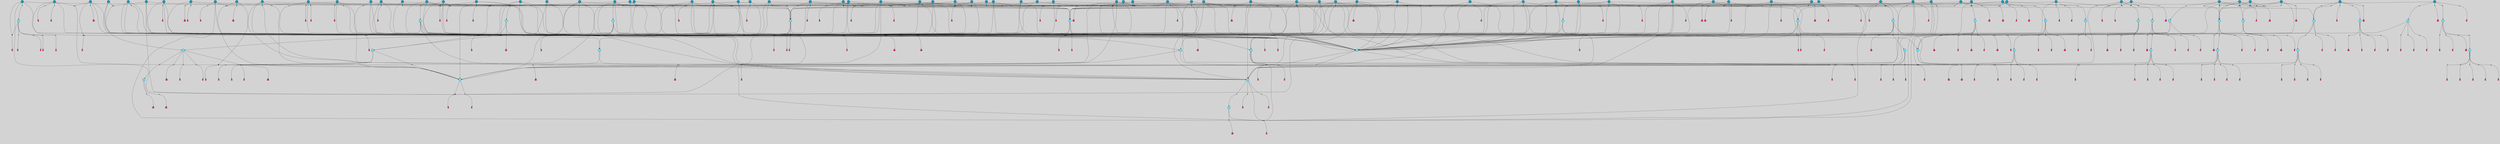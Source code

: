 // File exported with GEGELATI v1.3.1
// On the 2024-04-08 17:42:27
// With the File::TPGGraphDotExporter
digraph{
	graph[pad = "0.212, 0.055" bgcolor = lightgray]
	node[shape=circle style = filled label = ""]
		T7 [fillcolor="#66ddff"]
		T9 [fillcolor="#66ddff"]
		T11 [fillcolor="#66ddff"]
		T24 [fillcolor="#1199bb"]
		T59 [fillcolor="#66ddff"]
		T102 [fillcolor="#66ddff"]
		T111 [fillcolor="#66ddff"]
		T214 [fillcolor="#66ddff"]
		T258 [fillcolor="#66ddff"]
		T320 [fillcolor="#66ddff"]
		T321 [fillcolor="#66ddff"]
		T322 [fillcolor="#66ddff"]
		T323 [fillcolor="#66ddff"]
		T324 [fillcolor="#66ddff"]
		T325 [fillcolor="#66ddff"]
		T326 [fillcolor="#66ddff"]
		T327 [fillcolor="#1199bb"]
		T407 [fillcolor="#66ddff"]
		T20 [fillcolor="#1199bb"]
		T429 [fillcolor="#66ddff"]
		T440 [fillcolor="#66ddff"]
		T487 [fillcolor="#66ddff"]
		T488 [fillcolor="#1199bb"]
		T540 [fillcolor="#66ddff"]
		T556 [fillcolor="#66ddff"]
		T581 [fillcolor="#1199bb"]
		T599 [fillcolor="#1199bb"]
		T603 [fillcolor="#1199bb"]
		T550 [fillcolor="#1199bb"]
		T623 [fillcolor="#66ddff"]
		T624 [fillcolor="#66ddff"]
		T625 [fillcolor="#66ddff"]
		T653 [fillcolor="#66ddff"]
		T655 [fillcolor="#1199bb"]
		T681 [fillcolor="#1199bb"]
		T697 [fillcolor="#1199bb"]
		T699 [fillcolor="#1199bb"]
		T700 [fillcolor="#1199bb"]
		T715 [fillcolor="#1199bb"]
		T716 [fillcolor="#66ddff"]
		T717 [fillcolor="#66ddff"]
		T718 [fillcolor="#66ddff"]
		T719 [fillcolor="#1199bb"]
		T720 [fillcolor="#66ddff"]
		T249 [fillcolor="#66ddff"]
		T721 [fillcolor="#66ddff"]
		T745 [fillcolor="#1199bb"]
		T747 [fillcolor="#1199bb"]
		T749 [fillcolor="#1199bb"]
		T750 [fillcolor="#1199bb"]
		T751 [fillcolor="#1199bb"]
		T752 [fillcolor="#1199bb"]
		T757 [fillcolor="#1199bb"]
		T758 [fillcolor="#1199bb"]
		T762 [fillcolor="#1199bb"]
		T764 [fillcolor="#1199bb"]
		T782 [fillcolor="#1199bb"]
		T783 [fillcolor="#1199bb"]
		T784 [fillcolor="#66ddff"]
		T785 [fillcolor="#1199bb"]
		T786 [fillcolor="#1199bb"]
		T787 [fillcolor="#1199bb"]
		T788 [fillcolor="#66ddff"]
		T789 [fillcolor="#66ddff"]
		T790 [fillcolor="#66ddff"]
		T791 [fillcolor="#1199bb"]
		T792 [fillcolor="#66ddff"]
		T793 [fillcolor="#66ddff"]
		T794 [fillcolor="#66ddff"]
		T800 [fillcolor="#1199bb"]
		T801 [fillcolor="#1199bb"]
		T802 [fillcolor="#1199bb"]
		T804 [fillcolor="#1199bb"]
		T807 [fillcolor="#1199bb"]
		T811 [fillcolor="#1199bb"]
		T813 [fillcolor="#1199bb"]
		T814 [fillcolor="#1199bb"]
		T817 [fillcolor="#1199bb"]
		T819 [fillcolor="#1199bb"]
		T821 [fillcolor="#1199bb"]
		T822 [fillcolor="#1199bb"]
		T823 [fillcolor="#1199bb"]
		T824 [fillcolor="#1199bb"]
		T825 [fillcolor="#1199bb"]
		T827 [fillcolor="#1199bb"]
		T828 [fillcolor="#1199bb"]
		T829 [fillcolor="#1199bb"]
		T830 [fillcolor="#1199bb"]
		T831 [fillcolor="#1199bb"]
		T832 [fillcolor="#1199bb"]
		T833 [fillcolor="#1199bb"]
		T834 [fillcolor="#1199bb"]
		T835 [fillcolor="#1199bb"]
		T836 [fillcolor="#1199bb"]
		T839 [fillcolor="#1199bb"]
		T840 [fillcolor="#1199bb"]
		T842 [fillcolor="#1199bb"]
		T843 [fillcolor="#1199bb"]
		T845 [fillcolor="#1199bb"]
		T846 [fillcolor="#1199bb"]
		T847 [fillcolor="#1199bb"]
		T848 [fillcolor="#1199bb"]
		T849 [fillcolor="#1199bb"]
		T851 [fillcolor="#1199bb"]
		T852 [fillcolor="#1199bb"]
		T853 [fillcolor="#1199bb"]
		T854 [fillcolor="#1199bb"]
		T855 [fillcolor="#1199bb"]
		T856 [fillcolor="#1199bb"]
		T857 [fillcolor="#1199bb"]
		T858 [fillcolor="#1199bb"]
		T859 [fillcolor="#1199bb"]
		T861 [fillcolor="#1199bb"]
		T108 [fillcolor="#1199bb"]
		T862 [fillcolor="#1199bb"]
		T863 [fillcolor="#1199bb"]
		T864 [fillcolor="#1199bb"]
		T865 [fillcolor="#1199bb"]
		T866 [fillcolor="#1199bb"]
		T867 [fillcolor="#1199bb"]
		P9905 [fillcolor="#cccccc" shape=point] //-3|
		I9905 [shape=box style=invis label="1|6&2|7#0|7&#92;n10|2&0|7#1|3&#92;n9|6&2|7#2|2&#92;n5|3&0|7#0|7&#92;n1|6&2|3#0|0&#92;n2|3&2|3#2|2&#92;n5|1&2|6#0|6&#92;n"]
		P9905 -> I9905[style=invis]
		A6562 [fillcolor="#ff3366" shape=box margin=0.03 width=0 height=0 label="7"]
		T7 -> P9905 -> A6562
		P9906 [fillcolor="#cccccc" shape=point] //5|
		I9906 [shape=box style=invis label="0|5&2|3#0|1&#92;n0|6&2|1#2|4&#92;n6|2&2|6#0|7&#92;n7|4&0|3#0|1&#92;n5|4&0|7#1|6&#92;n9|1&0|5#2|2&#92;n6|3&2|3#1|7&#92;n11|7&2|4#1|6&#92;n2|5&0|1#0|0&#92;n4|7&0|0#0|2&#92;n6|2&0|6#0|0&#92;n2|1&2|6#2|4&#92;n10|0&2|0#1|0&#92;n6|6&2|4#0|6&#92;n"]
		P9906 -> I9906[style=invis]
		A6563 [fillcolor="#ff3366" shape=box margin=0.03 width=0 height=0 label="8"]
		T7 -> P9906 -> A6563
		P9907 [fillcolor="#cccccc" shape=point] //-6|
		I9907 [shape=box style=invis label="11|1&0|7#2|0&#92;n10|4&0|1#1|0&#92;n4|3&2|4#2|1&#92;n0|5&2|0#0|0&#92;n6|1&0|0#0|3&#92;n8|2&2|0#0|4&#92;n11|4&2|0#1|6&#92;n7|0&2|6#2|3&#92;n5|3&2|6#2|0&#92;n2|0&2|0#0|4&#92;n"]
		P9907 -> I9907[style=invis]
		A6564 [fillcolor="#ff3366" shape=box margin=0.03 width=0 height=0 label="9"]
		T9 -> P9907 -> A6564
		P9908 [fillcolor="#cccccc" shape=point] //2|
		I9908 [shape=box style=invis label="6|3&2|7#1|4&#92;n8|6&0|0#2|5&#92;n2|1&0|2#0|3&#92;n8|7&0|6#0|4&#92;n2|1&2|0#0|1&#92;n0|0&2|2#2|3&#92;n6|6&0|7#2|1&#92;n6|1&0|7#2|6&#92;n5|4&2|7#0|4&#92;n0|3&0|4#2|0&#92;n11|0&2|0#2|5&#92;n4|5&2|5#2|4&#92;n5|7&0|6#0|4&#92;n9|7&2|5#0|3&#92;n5|4&2|1#0|3&#92;n5|3&0|1#1|7&#92;n0|4&0|3#2|5&#92;n"]
		P9908 -> I9908[style=invis]
		A6565 [fillcolor="#ff3366" shape=box margin=0.03 width=0 height=0 label="10"]
		T9 -> P9908 -> A6565
		P9909 [fillcolor="#cccccc" shape=point] //6|
		I9909 [shape=box style=invis label="3|0&2|7#2|2&#92;n3|2&0|4#2|5&#92;n5|1&0|2#1|0&#92;n8|7&0|1#2|0&#92;n8|5&0|3#0|6&#92;n0|2&0|2#2|3&#92;n1|5&2|5#0|5&#92;n5|6&0|6#0|7&#92;n6|7&0|0#2|6&#92;n1|2&2|3#0|0&#92;n7|7&2|3#0|4&#92;n0|7&2|7#0|6&#92;n1|0&2|2#2|7&#92;n4|4&0|1#0|0&#92;n"]
		P9909 -> I9909[style=invis]
		A6566 [fillcolor="#ff3366" shape=box margin=0.03 width=0 height=0 label="11"]
		T11 -> P9909 -> A6566
		P9910 [fillcolor="#cccccc" shape=point] //-4|
		I9910 [shape=box style=invis label="4|1&0|4#2|6&#92;n1|2&2|2#2|0&#92;n1|2&2|0#0|6&#92;n8|4&2|3#2|5&#92;n5|5&2|1#1|0&#92;n"]
		P9910 -> I9910[style=invis]
		A6567 [fillcolor="#ff3366" shape=box margin=0.03 width=0 height=0 label="12"]
		T11 -> P9910 -> A6567
		P9911 [fillcolor="#cccccc" shape=point] //1|
		I9911 [shape=box style=invis label="5|1&0|6#2|7&#92;n2|4&0|4#2|2&#92;n0|6&0|5#0|4&#92;n10|6&2|5#1|6&#92;n9|3&0|1#1|7&#92;n10|3&2|2#1|0&#92;n5|0&0|0#2|1&#92;n11|3&2|3#1|5&#92;n10|3&0|1#1|0&#92;n2|4&0|1#0|1&#92;n0|2&0|3#2|4&#92;n9|2&2|1#2|5&#92;n11|7&2|6#2|6&#92;n"]
		P9911 -> I9911[style=invis]
		T24 -> P9911 -> T7
		P9912 [fillcolor="#cccccc" shape=point] //5|
		I9912 [shape=box style=invis label="3|0&2|0#0|1&#92;n3|0&0|7#0|1&#92;n5|3&0|2#2|6&#92;n4|4&2|4#2|6&#92;n11|2&0|7#1|6&#92;n2|7&2|2#2|5&#92;n9|3&2|6#2|7&#92;n7|7&0|0#0|4&#92;n6|1&2|4#2|3&#92;n5|4&2|0#1|6&#92;n1|3&0|7#0|4&#92;n"]
		P9912 -> I9912[style=invis]
		A6568 [fillcolor="#ff3366" shape=box margin=0.03 width=0 height=0 label="7"]
		T24 -> P9912 -> A6568
		P9913 [fillcolor="#cccccc" shape=point] //-2|
		I9913 [shape=box style=invis label="4|1&0|4#0|3&#92;n4|2&0|5#2|0&#92;n5|5&2|6#0|5&#92;n1|4&0|1#0|2&#92;n6|3&2|7#1|5&#92;n0|4&2|0#0|3&#92;n8|5&2|5#1|2&#92;n10|7&2|7#1|1&#92;n3|4&0|0#2|1&#92;n3|6&2|5#2|5&#92;n8|3&0|1#0|7&#92;n10|0&2|7#1|3&#92;n4|1&2|4#0|1&#92;n9|3&2|0#0|4&#92;n3|6&2|0#0|4&#92;n1|2&0|6#2|1&#92;n4|0&2|1#2|2&#92;n"]
		P9913 -> I9913[style=invis]
		A6569 [fillcolor="#ff3366" shape=box margin=0.03 width=0 height=0 label="14"]
		T24 -> P9913 -> A6569
		P9914 [fillcolor="#cccccc" shape=point] //8|
		I9914 [shape=box style=invis label="9|0&0|1#2|0&#92;n10|1&2|5#1|4&#92;n8|2&2|6#0|4&#92;n4|5&0|3#0|1&#92;n2|4&2|5#2|3&#92;n4|2&2|2#0|2&#92;n7|5&0|2#0|0&#92;n8|2&2|1#1|3&#92;n8|7&0|7#2|1&#92;n1|1&0|0#0|7&#92;n5|6&2|5#1|0&#92;n6|3&2|5#0|0&#92;n11|4&0|3#2|6&#92;n1|2&2|4#0|7&#92;n5|6&0|1#2|0&#92;n11|3&0|2#0|7&#92;n"]
		P9914 -> I9914[style=invis]
		A6570 [fillcolor="#ff3366" shape=box margin=0.03 width=0 height=0 label="6"]
		T59 -> P9914 -> A6570
		T59 -> P9912
		T59 -> P9907
		T59 -> P9912
		P9915 [fillcolor="#cccccc" shape=point] //7|
		I9915 [shape=box style=invis label="3|3&2|7#0|4&#92;n4|3&2|6#0|3&#92;n8|4&0|6#1|2&#92;n5|6&2|3#0|4&#92;n0|7&2|1#0|5&#92;n8|7&2|2#2|5&#92;n9|1&0|0#1|0&#92;n10|1&2|1#1|4&#92;n10|5&0|6#1|7&#92;n5|2&2|3#0|4&#92;n2|0&2|6#2|7&#92;n1|7&0|1#0|7&#92;n"]
		P9915 -> I9915[style=invis]
		A6571 [fillcolor="#ff3366" shape=box margin=0.03 width=0 height=0 label="2"]
		T102 -> P9915 -> A6571
		P9916 [fillcolor="#cccccc" shape=point] //-8|
		I9916 [shape=box style=invis label="7|5&0|4#2|4&#92;n"]
		P9916 -> I9916[style=invis]
		A6572 [fillcolor="#ff3366" shape=box margin=0.03 width=0 height=0 label="3"]
		T102 -> P9916 -> A6572
		P9917 [fillcolor="#cccccc" shape=point] //8|
		I9917 [shape=box style=invis label="7|0&0|2#1|4&#92;n8|1&2|3#0|5&#92;n0|6&0|5#0|5&#92;n3|7&2|1#0|6&#92;n9|4&2|7#1|6&#92;n1|7&2|5#2|2&#92;n8|5&2|0#0|3&#92;n0|2&0|2#0|0&#92;n3|5&0|2#0|3&#92;n"]
		P9917 -> I9917[style=invis]
		A6573 [fillcolor="#ff3366" shape=box margin=0.03 width=0 height=0 label="5"]
		T102 -> P9917 -> A6573
		P9918 [fillcolor="#cccccc" shape=point] //-5|
		I9918 [shape=box style=invis label="0|0&2|3#0|2&#92;n10|5&0|6#1|3&#92;n7|3&0|6#2|3&#92;n3|4&0|6#0|6&#92;n10|5&0|2#1|1&#92;n5|0&0|1#0|3&#92;n6|6&2|5#1|5&#92;n7|4&0|2#1|7&#92;n5|7&0|1#2|5&#92;n1|5&0|0#0|3&#92;n7|5&2|1#2|6&#92;n9|0&0|2#0|0&#92;n4|0&2|4#0|0&#92;n4|6&0|0#2|3&#92;n3|1&0|6#2|5&#92;n7|7&2|1#2|3&#92;n9|4&2|2#0|6&#92;n"]
		P9918 -> I9918[style=invis]
		T111 -> P9918 -> T9
		P9919 [fillcolor="#cccccc" shape=point] //7|
		I9919 [shape=box style=invis label="7|4&2|1#2|0&#92;n4|1&2|4#2|3&#92;n5|0&2|0#2|2&#92;n6|1&2|4#2|6&#92;n"]
		P9919 -> I9919[style=invis]
		A6574 [fillcolor="#ff3366" shape=box margin=0.03 width=0 height=0 label="9"]
		T111 -> P9919 -> A6574
		P9920 [fillcolor="#cccccc" shape=point] //2|
		I9920 [shape=box style=invis label="3|0&2|0#0|1&#92;n11|2&0|7#1|6&#92;n8|7&2|4#0|5&#92;n5|3&0|2#2|6&#92;n4|4&2|4#2|6&#92;n3|0&0|7#0|1&#92;n2|7&2|2#2|5&#92;n9|3&2|6#2|7&#92;n7|7&0|0#0|4&#92;n6|1&2|4#1|3&#92;n5|4&2|0#1|6&#92;n1|3&0|7#0|4&#92;n"]
		P9920 -> I9920[style=invis]
		A6575 [fillcolor="#ff3366" shape=box margin=0.03 width=0 height=0 label="7"]
		T111 -> P9920 -> A6575
		T111 -> P9907
		P9921 [fillcolor="#cccccc" shape=point] //6|
		I9921 [shape=box style=invis label="9|4&2|7#0|6&#92;n8|4&0|1#1|0&#92;n1|3&0|0#2|1&#92;n2|4&0|6#2|2&#92;n5|1&2|5#0|7&#92;n3|0&0|3#2|6&#92;n2|2&2|6#0|2&#92;n8|4&0|4#2|2&#92;n5|1&2|4#0|3&#92;n9|4&0|6#0|6&#92;n5|0&2|2#1|5&#92;n11|7&0|0#1|1&#92;n0|4&0|3#0|3&#92;n7|7&2|4#2|5&#92;n1|5&0|1#2|1&#92;n"]
		P9921 -> I9921[style=invis]
		A6576 [fillcolor="#ff3366" shape=box margin=0.03 width=0 height=0 label="1"]
		T214 -> P9921 -> A6576
		P9922 [fillcolor="#cccccc" shape=point] //5|
		I9922 [shape=box style=invis label="9|4&2|3#1|3&#92;n0|4&2|4#0|5&#92;n6|1&2|6#2|5&#92;n4|0&0|5#2|0&#92;n"]
		P9922 -> I9922[style=invis]
		A6577 [fillcolor="#ff3366" shape=box margin=0.03 width=0 height=0 label="7"]
		T214 -> P9922 -> A6577
		P9923 [fillcolor="#cccccc" shape=point] //8|
		I9923 [shape=box style=invis label="9|0&0|1#2|0&#92;n10|1&2|5#1|4&#92;n8|2&2|6#0|4&#92;n2|4&2|5#2|3&#92;n4|2&2|2#0|2&#92;n7|5&0|2#0|0&#92;n8|2&2|1#1|3&#92;n8|7&0|7#2|1&#92;n1|1&0|0#0|7&#92;n5|6&2|5#1|0&#92;n6|6&2|5#0|0&#92;n11|4&0|3#2|6&#92;n4|2&2|4#0|7&#92;n5|6&0|1#2|0&#92;n11|3&0|2#0|7&#92;n"]
		P9923 -> I9923[style=invis]
		A6578 [fillcolor="#ff3366" shape=box margin=0.03 width=0 height=0 label="6"]
		T214 -> P9923 -> A6578
		P9924 [fillcolor="#cccccc" shape=point] //10|
		I9924 [shape=box style=invis label="4|5&2|7#2|1&#92;n1|7&2|3#0|6&#92;n3|5&2|2#0|3&#92;n10|3&0|7#1|4&#92;n7|1&0|4#2|6&#92;n10|2&0|3#1|7&#92;n9|5&2|0#0|4&#92;n4|0&0|3#2|7&#92;n11|4&2|6#1|2&#92;n5|4&2|7#0|2&#92;n2|6&2|4#0|0&#92;n6|5&0|7#2|1&#92;n5|3&2|3#1|6&#92;n10|7&2|0#1|2&#92;n"]
		P9924 -> I9924[style=invis]
		A6579 [fillcolor="#ff3366" shape=box margin=0.03 width=0 height=0 label="5"]
		T214 -> P9924 -> A6579
		P9925 [fillcolor="#cccccc" shape=point] //5|
		I9925 [shape=box style=invis label="3|0&2|0#0|1&#92;n3|0&0|7#0|1&#92;n5|3&0|2#2|6&#92;n4|4&2|4#2|6&#92;n11|2&0|7#1|6&#92;n2|7&2|2#2|5&#92;n9|3&2|6#2|7&#92;n7|7&0|0#0|4&#92;n6|1&2|4#2|3&#92;n5|4&2|0#1|6&#92;n1|3&0|7#0|4&#92;n"]
		P9925 -> I9925[style=invis]
		A6580 [fillcolor="#ff3366" shape=box margin=0.03 width=0 height=0 label="7"]
		T214 -> P9925 -> A6580
		P9926 [fillcolor="#cccccc" shape=point] //2|
		I9926 [shape=box style=invis label="9|1&2|3#0|1&#92;n5|3&2|4#2|7&#92;n11|0&2|3#0|4&#92;n7|0&2|4#0|4&#92;n5|2&2|0#2|4&#92;n7|3&0|7#0|5&#92;n"]
		P9926 -> I9926[style=invis]
		A6581 [fillcolor="#ff3366" shape=box margin=0.03 width=0 height=0 label="2"]
		T258 -> P9926 -> A6581
		T258 -> P9907
		P9927 [fillcolor="#cccccc" shape=point] //-5|
		I9927 [shape=box style=invis label="8|7&0|3#0|3&#92;n6|4&2|1#0|5&#92;n2|2&2|6#2|0&#92;n4|7&2|0#2|3&#92;n10|5&2|1#1|5&#92;n2|0&0|7#2|0&#92;n5|3&2|2#2|0&#92;n6|7&0|0#1|0&#92;n"]
		P9927 -> I9927[style=invis]
		A6582 [fillcolor="#ff3366" shape=box margin=0.03 width=0 height=0 label="1"]
		T258 -> P9927 -> A6582
		P9928 [fillcolor="#cccccc" shape=point] //2|
		I9928 [shape=box style=invis label="4|1&0|4#2|6&#92;n5|5&2|1#1|0&#92;n1|0&2|0#0|6&#92;n8|4&2|3#2|5&#92;n"]
		P9928 -> I9928[style=invis]
		T258 -> P9928 -> T11
		P9929 [fillcolor="#cccccc" shape=point] //5|
		I9929 [shape=box style=invis label="1|6&2|7#0|7&#92;n9|2&2|7#2|2&#92;n10|2&0|7#1|3&#92;n5|3&0|7#0|7&#92;n7|0&2|7#2|2&#92;n1|6&2|3#0|0&#92;n2|3&2|3#2|2&#92;n"]
		P9929 -> I9929[style=invis]
		A6583 [fillcolor="#ff3366" shape=box margin=0.03 width=0 height=0 label="7"]
		T258 -> P9929 -> A6583
		P9930 [fillcolor="#cccccc" shape=point] //-4|
		I9930 [shape=box style=invis label="4|1&0|4#2|6&#92;n1|2&2|2#2|0&#92;n1|2&2|0#0|6&#92;n8|4&2|3#2|5&#92;n5|5&2|1#1|0&#92;n"]
		P9930 -> I9930[style=invis]
		A6584 [fillcolor="#ff3366" shape=box margin=0.03 width=0 height=0 label="12"]
		T320 -> P9930 -> A6584
		P9931 [fillcolor="#cccccc" shape=point] //-9|
		I9931 [shape=box style=invis label="2|0&2|0#2|1&#92;n4|4&2|4#2|6&#92;n9|1&0|3#1|7&#92;n5|3&0|2#2|6&#92;n2|7&2|2#2|5&#92;n5|4&2|0#1|6&#92;n3|0&0|7#0|1&#92;n1|3&0|7#0|4&#92;n11|6&2|2#0|7&#92;n7|7&0|0#0|4&#92;n11|0&0|7#1|6&#92;n9|3&2|6#2|7&#92;n"]
		P9931 -> I9931[style=invis]
		A6585 [fillcolor="#ff3366" shape=box margin=0.03 width=0 height=0 label="7"]
		T321 -> P9931 -> A6585
		P9932 [fillcolor="#cccccc" shape=point] //6|
		I9932 [shape=box style=invis label="3|0&2|7#2|2&#92;n3|2&0|4#2|5&#92;n5|1&0|2#1|0&#92;n8|7&0|1#2|0&#92;n8|5&0|3#0|6&#92;n0|2&0|2#2|3&#92;n1|5&2|5#0|5&#92;n5|6&0|6#0|7&#92;n6|7&0|0#2|6&#92;n1|2&2|3#0|0&#92;n7|7&2|3#0|4&#92;n0|7&2|7#0|6&#92;n1|0&2|2#2|7&#92;n4|4&0|1#0|0&#92;n"]
		P9932 -> I9932[style=invis]
		A6586 [fillcolor="#ff3366" shape=box margin=0.03 width=0 height=0 label="11"]
		T320 -> P9932 -> A6586
		P9933 [fillcolor="#cccccc" shape=point] //2|
		I9933 [shape=box style=invis label="4|1&0|4#2|6&#92;n5|5&2|1#1|0&#92;n1|0&2|0#0|6&#92;n8|4&2|3#2|5&#92;n"]
		P9933 -> I9933[style=invis]
		T321 -> P9933 -> T320
		P9934 [fillcolor="#cccccc" shape=point] //-3|
		I9934 [shape=box style=invis label="4|5&0|0#0|0&#92;n4|7&0|0#0|2&#92;n0|6&2|1#2|4&#92;n9|1&0|5#2|2&#92;n10|0&2|0#1|0&#92;n6|6&2|4#0|6&#92;n2|5&0|1#0|0&#92;n6|3&2|3#1|7&#92;n11|7&2|4#1|6&#92;n6|2&2|6#0|1&#92;n6|2&0|0#0|0&#92;n9|1&2|6#2|4&#92;n10|4&0|3#1|1&#92;n5|4&2|7#1|6&#92;n"]
		P9934 -> I9934[style=invis]
		T323 -> P9934 -> T321
		P9935 [fillcolor="#cccccc" shape=point] //5|
		I9935 [shape=box style=invis label="0|5&2|3#0|1&#92;n0|6&2|1#2|4&#92;n6|2&2|6#0|7&#92;n7|4&0|3#0|1&#92;n5|4&0|7#1|6&#92;n9|1&0|5#2|2&#92;n6|3&2|3#1|7&#92;n11|7&2|4#1|6&#92;n2|5&0|1#0|0&#92;n4|7&0|0#0|2&#92;n6|2&0|6#0|0&#92;n2|1&2|6#2|4&#92;n10|0&2|0#1|0&#92;n6|6&2|4#0|6&#92;n"]
		P9935 -> I9935[style=invis]
		A6587 [fillcolor="#ff3366" shape=box margin=0.03 width=0 height=0 label="8"]
		T322 -> P9935 -> A6587
		P9936 [fillcolor="#cccccc" shape=point] //8|
		I9936 [shape=box style=invis label="9|7&0|5#2|5&#92;n3|3&2|3#0|2&#92;n9|5&2|2#1|0&#92;n2|3&0|6#0|3&#92;n4|4&2|5#2|7&#92;n11|3&2|0#1|5&#92;n6|6&2|1#2|2&#92;n4|6&0|1#2|2&#92;n2|5&2|7#2|2&#92;n7|7&2|2#2|3&#92;n6|5&0|3#2|6&#92;n6|7&0|6#0|2&#92;n"]
		P9936 -> I9936[style=invis]
		A6588 [fillcolor="#ff3366" shape=box margin=0.03 width=0 height=0 label="14"]
		T321 -> P9936 -> A6588
		P9937 [fillcolor="#cccccc" shape=point] //-3|
		I9937 [shape=box style=invis label="1|6&2|7#0|7&#92;n10|2&0|7#1|3&#92;n9|6&2|7#2|2&#92;n5|3&0|7#0|7&#92;n1|6&2|3#0|0&#92;n2|3&2|3#2|2&#92;n5|1&2|6#0|6&#92;n"]
		P9937 -> I9937[style=invis]
		A6589 [fillcolor="#ff3366" shape=box margin=0.03 width=0 height=0 label="7"]
		T322 -> P9937 -> A6589
		P9938 [fillcolor="#cccccc" shape=point] //-8|
		I9938 [shape=box style=invis label="7|5&0|4#2|4&#92;n"]
		P9938 -> I9938[style=invis]
		A6590 [fillcolor="#ff3366" shape=box margin=0.03 width=0 height=0 label="3"]
		T321 -> P9938 -> A6590
		P9939 [fillcolor="#cccccc" shape=point] //4|
		I9939 [shape=box style=invis label="4|3&0|6#0|3&#92;n5|7&2|3#2|2&#92;n5|6&0|7#1|2&#92;n1|4&2|6#0|3&#92;n8|4&2|1#2|5&#92;n9|5&2|4#1|4&#92;n2|4&0|5#0|7&#92;n10|0&0|6#1|3&#92;n3|0&0|6#0|2&#92;n2|7&2|7#2|6&#92;n5|2&0|5#1|5&#92;n10|4&2|5#1|7&#92;n4|0&0|4#2|4&#92;n11|1&0|4#2|6&#92;n10|6&2|0#1|4&#92;n9|7&0|3#1|4&#92;n4|5&2|7#0|6&#92;n11|5&2|6#2|3&#92;n0|3&0|5#0|1&#92;n"]
		P9939 -> I9939[style=invis]
		A6591 [fillcolor="#ff3366" shape=box margin=0.03 width=0 height=0 label="13"]
		T321 -> P9939 -> A6591
		P9940 [fillcolor="#cccccc" shape=point] //1|
		I9940 [shape=box style=invis label="0|4&0|1#0|1&#92;n10|5&2|5#1|6&#92;n7|7&2|5#2|2&#92;n9|5&0|7#2|7&#92;n8|4&0|3#2|7&#92;n11|0&2|3#0|5&#92;n7|0&0|0#0|1&#92;n4|2&0|4#0|5&#92;n5|1&0|6#2|7&#92;n11|3&0|7#1|3&#92;n"]
		P9940 -> I9940[style=invis]
		T323 -> P9940 -> T322
		P9941 [fillcolor="#cccccc" shape=point] //4|
		I9941 [shape=box style=invis label="4|3&0|6#0|3&#92;n5|7&2|3#2|2&#92;n5|6&0|7#1|2&#92;n1|4&2|6#0|3&#92;n8|4&2|1#2|5&#92;n9|5&2|4#1|4&#92;n2|4&0|5#0|7&#92;n10|0&0|6#1|3&#92;n3|0&0|6#0|2&#92;n2|7&2|7#2|6&#92;n5|2&0|5#1|5&#92;n10|4&2|5#1|7&#92;n4|0&0|4#2|4&#92;n11|1&0|4#2|6&#92;n10|6&2|0#1|4&#92;n9|7&0|3#1|4&#92;n4|5&2|7#0|6&#92;n11|5&2|6#2|3&#92;n0|3&0|5#0|1&#92;n"]
		P9941 -> I9941[style=invis]
		A6592 [fillcolor="#ff3366" shape=box margin=0.03 width=0 height=0 label="13"]
		T323 -> P9941 -> A6592
		P9942 [fillcolor="#cccccc" shape=point] //-9|
		I9942 [shape=box style=invis label="2|0&2|0#2|1&#92;n4|4&2|4#2|6&#92;n9|1&0|3#1|7&#92;n5|3&0|2#2|6&#92;n2|7&2|2#2|5&#92;n5|4&2|0#1|6&#92;n3|0&0|7#0|1&#92;n1|3&0|7#0|4&#92;n11|6&2|2#0|7&#92;n7|7&0|0#0|4&#92;n11|0&0|7#1|6&#92;n9|3&2|6#2|7&#92;n"]
		P9942 -> I9942[style=invis]
		A6593 [fillcolor="#ff3366" shape=box margin=0.03 width=0 height=0 label="7"]
		T325 -> P9942 -> A6593
		P9943 [fillcolor="#cccccc" shape=point] //-4|
		I9943 [shape=box style=invis label="4|1&0|4#2|6&#92;n1|2&2|2#2|0&#92;n1|2&2|0#0|6&#92;n8|4&2|3#2|5&#92;n5|5&2|1#1|0&#92;n"]
		P9943 -> I9943[style=invis]
		A6594 [fillcolor="#ff3366" shape=box margin=0.03 width=0 height=0 label="12"]
		T324 -> P9943 -> A6594
		P9944 [fillcolor="#cccccc" shape=point] //6|
		I9944 [shape=box style=invis label="3|0&2|7#2|2&#92;n3|2&0|4#2|5&#92;n5|1&0|2#1|0&#92;n8|7&0|1#2|0&#92;n8|5&0|3#0|6&#92;n0|2&0|2#2|3&#92;n1|5&2|5#0|5&#92;n5|6&0|6#0|7&#92;n6|7&0|0#2|6&#92;n1|2&2|3#0|0&#92;n7|7&2|3#0|4&#92;n0|7&2|7#0|6&#92;n1|0&2|2#2|7&#92;n4|4&0|1#0|0&#92;n"]
		P9944 -> I9944[style=invis]
		A6595 [fillcolor="#ff3366" shape=box margin=0.03 width=0 height=0 label="11"]
		T324 -> P9944 -> A6595
		P9945 [fillcolor="#cccccc" shape=point] //2|
		I9945 [shape=box style=invis label="4|1&0|4#2|6&#92;n5|5&2|1#1|0&#92;n1|0&2|0#0|6&#92;n8|4&2|3#2|5&#92;n"]
		P9945 -> I9945[style=invis]
		T325 -> P9945 -> T324
		P9946 [fillcolor="#cccccc" shape=point] //4|
		I9946 [shape=box style=invis label="4|3&0|6#0|3&#92;n5|7&2|3#2|2&#92;n5|6&0|7#1|2&#92;n1|4&2|6#0|3&#92;n8|4&2|1#2|5&#92;n9|5&2|4#1|4&#92;n2|4&0|5#0|7&#92;n10|0&0|6#1|3&#92;n3|0&0|6#0|2&#92;n2|7&2|7#2|6&#92;n5|2&0|5#1|5&#92;n10|4&2|5#1|7&#92;n4|0&0|4#2|4&#92;n11|1&0|4#2|6&#92;n10|6&2|0#1|4&#92;n9|7&0|3#1|4&#92;n4|5&2|7#0|6&#92;n11|5&2|6#2|3&#92;n0|3&0|5#0|1&#92;n"]
		P9946 -> I9946[style=invis]
		A6596 [fillcolor="#ff3366" shape=box margin=0.03 width=0 height=0 label="13"]
		T325 -> P9946 -> A6596
		P9947 [fillcolor="#cccccc" shape=point] //-3|
		I9947 [shape=box style=invis label="4|5&0|0#0|0&#92;n4|7&0|0#0|2&#92;n0|6&2|1#2|4&#92;n9|1&0|5#2|2&#92;n10|0&2|0#1|0&#92;n6|6&2|4#0|6&#92;n2|5&0|1#0|0&#92;n6|3&2|3#1|7&#92;n11|7&2|4#1|6&#92;n6|2&2|6#0|1&#92;n6|2&0|0#0|0&#92;n9|1&2|6#2|4&#92;n10|4&0|3#1|1&#92;n5|4&2|7#1|6&#92;n"]
		P9947 -> I9947[style=invis]
		T327 -> P9947 -> T325
		P9948 [fillcolor="#cccccc" shape=point] //5|
		I9948 [shape=box style=invis label="0|5&2|3#0|1&#92;n0|6&2|1#2|4&#92;n6|2&2|6#0|7&#92;n7|4&0|3#0|1&#92;n5|4&0|7#1|6&#92;n9|1&0|5#2|2&#92;n6|3&2|3#1|7&#92;n11|7&2|4#1|6&#92;n2|5&0|1#0|0&#92;n4|7&0|0#0|2&#92;n6|2&0|6#0|0&#92;n2|1&2|6#2|4&#92;n10|0&2|0#1|0&#92;n6|6&2|4#0|6&#92;n"]
		P9948 -> I9948[style=invis]
		A6597 [fillcolor="#ff3366" shape=box margin=0.03 width=0 height=0 label="8"]
		T326 -> P9948 -> A6597
		P9949 [fillcolor="#cccccc" shape=point] //-8|
		I9949 [shape=box style=invis label="7|5&0|4#2|4&#92;n"]
		P9949 -> I9949[style=invis]
		A6598 [fillcolor="#ff3366" shape=box margin=0.03 width=0 height=0 label="3"]
		T325 -> P9949 -> A6598
		P9950 [fillcolor="#cccccc" shape=point] //-3|
		I9950 [shape=box style=invis label="1|6&2|7#0|7&#92;n10|2&0|7#1|3&#92;n9|6&2|7#2|2&#92;n5|3&0|7#0|7&#92;n1|6&2|3#0|0&#92;n2|3&2|3#2|2&#92;n5|1&2|6#0|6&#92;n"]
		P9950 -> I9950[style=invis]
		A6599 [fillcolor="#ff3366" shape=box margin=0.03 width=0 height=0 label="7"]
		T326 -> P9950 -> A6599
		P9951 [fillcolor="#cccccc" shape=point] //8|
		I9951 [shape=box style=invis label="9|7&0|5#2|5&#92;n3|3&2|3#0|2&#92;n9|5&2|2#1|0&#92;n2|3&0|6#0|3&#92;n4|4&2|5#2|7&#92;n11|3&2|0#1|5&#92;n6|6&2|1#2|2&#92;n4|6&0|1#2|2&#92;n2|5&2|7#2|2&#92;n7|7&2|2#2|3&#92;n6|5&0|3#2|6&#92;n6|7&0|6#0|2&#92;n"]
		P9951 -> I9951[style=invis]
		A6600 [fillcolor="#ff3366" shape=box margin=0.03 width=0 height=0 label="14"]
		T325 -> P9951 -> A6600
		P9952 [fillcolor="#cccccc" shape=point] //1|
		I9952 [shape=box style=invis label="0|4&0|1#0|1&#92;n10|5&2|5#1|6&#92;n7|7&2|5#2|2&#92;n9|5&0|7#2|7&#92;n8|4&0|3#2|7&#92;n11|0&2|3#0|5&#92;n7|0&0|0#0|1&#92;n4|2&0|4#0|5&#92;n5|1&0|6#2|7&#92;n11|3&0|7#1|3&#92;n"]
		P9952 -> I9952[style=invis]
		T327 -> P9952 -> T326
		P9953 [fillcolor="#cccccc" shape=point] //4|
		I9953 [shape=box style=invis label="4|3&0|6#0|3&#92;n5|7&2|3#2|2&#92;n5|6&0|7#1|2&#92;n1|4&2|6#0|3&#92;n8|4&2|1#2|5&#92;n9|5&2|4#1|4&#92;n2|4&0|5#0|7&#92;n10|0&0|6#1|3&#92;n3|0&0|6#0|2&#92;n2|7&2|7#2|6&#92;n5|2&0|5#1|5&#92;n10|4&2|5#1|7&#92;n4|0&0|4#2|4&#92;n11|1&0|4#2|6&#92;n10|6&2|0#1|4&#92;n9|7&0|3#1|4&#92;n4|5&2|7#0|6&#92;n11|5&2|6#2|3&#92;n0|3&0|5#0|1&#92;n"]
		P9953 -> I9953[style=invis]
		A6601 [fillcolor="#ff3366" shape=box margin=0.03 width=0 height=0 label="13"]
		T327 -> P9953 -> A6601
		P9954 [fillcolor="#cccccc" shape=point] //-1|
		I9954 [shape=box style=invis label="0|5&2|2#0|0&#92;n11|3&2|3#1|3&#92;n8|5&2|2#1|7&#92;n10|0&0|6#1|2&#92;n9|1&2|5#0|3&#92;n8|0&2|4#2|6&#92;n6|7&0|2#0|3&#92;n9|2&0|7#0|1&#92;n6|2&0|2#2|1&#92;n"]
		P9954 -> I9954[style=invis]
		A6602 [fillcolor="#ff3366" shape=box margin=0.03 width=0 height=0 label="7"]
		T407 -> P9954 -> A6602
		P9955 [fillcolor="#cccccc" shape=point] //-3|
		I9955 [shape=box style=invis label="7|7&0|0#0|4&#92;n11|2&0|7#1|6&#92;n8|7&2|4#0|5&#92;n5|3&0|2#2|6&#92;n4|4&2|4#2|6&#92;n3|0&0|7#0|6&#92;n2|7&2|2#2|5&#92;n9|3&2|6#2|7&#92;n6|7&0|0#0|7&#92;n3|0&2|0#0|1&#92;n6|1&2|4#1|3&#92;n5|4&2|0#1|6&#92;n1|3&0|7#0|4&#92;n"]
		P9955 -> I9955[style=invis]
		T407 -> P9955 -> T59
		P9956 [fillcolor="#cccccc" shape=point] //-5|
		I9956 [shape=box style=invis label="5|3&0|7#0|7&#92;n9|2&2|7#2|2&#92;n1|6&2|7#0|7&#92;n7|6&2|4#0|5&#92;n10|3&0|2#1|1&#92;n9|2&0|7#1|3&#92;n1|6&0|3#0|1&#92;n4|0&0|2#2|2&#92;n7|0&2|7#2|2&#92;n5|1&2|6#0|3&#92;n2|3&2|3#2|2&#92;n"]
		P9956 -> I9956[style=invis]
		T407 -> P9956 -> T102
		P9957 [fillcolor="#cccccc" shape=point] //1|
		I9957 [shape=box style=invis label="9|3&2|0#0|4&#92;n4|2&0|5#2|0&#92;n10|7&2|7#1|1&#92;n6|3&2|6#1|5&#92;n8|3&2|5#1|2&#92;n4|0&2|1#2|2&#92;n4|1&0|4#0|3&#92;n3|6&2|5#2|5&#92;n8|3&0|1#0|7&#92;n4|0&2|4#0|1&#92;n3|4&0|0#2|1&#92;n3|2&0|7#2|1&#92;n1|4&0|1#0|2&#92;n"]
		P9957 -> I9957[style=invis]
		A6603 [fillcolor="#ff3366" shape=box margin=0.03 width=0 height=0 label="14"]
		T407 -> P9957 -> A6603
		P9958 [fillcolor="#cccccc" shape=point] //3|
		I9958 [shape=box style=invis label="5|4&2|7#0|4&#92;n0|4&0|3#2|5&#92;n8|6&0|0#2|5&#92;n2|1&0|2#0|3&#92;n9|7&0|6#0|4&#92;n0|0&2|2#2|3&#92;n6|6&0|7#2|1&#92;n6|1&0|7#2|6&#92;n0|3&0|4#2|0&#92;n11|0&2|0#2|5&#92;n4|5&2|5#2|4&#92;n5|3&0|1#1|7&#92;n9|7&2|2#0|3&#92;n5|4&2|1#0|3&#92;n5|0&0|6#0|4&#92;n0|0&0|1#2|0&#92;n"]
		P9958 -> I9958[style=invis]
		A6604 [fillcolor="#ff3366" shape=box margin=0.03 width=0 height=0 label="10"]
		T407 -> P9958 -> A6604
		P9959 [fillcolor="#cccccc" shape=point] //-2|
		I9959 [shape=box style=invis label="3|5&2|6#2|3&#92;n3|2&0|0#0|0&#92;n8|0&2|0#0|1&#92;n"]
		P9959 -> I9959[style=invis]
		A6605 [fillcolor="#ff3366" shape=box margin=0.03 width=0 height=0 label="3"]
		T20 -> P9959 -> A6605
		P9960 [fillcolor="#cccccc" shape=point] //5|
		I9960 [shape=box style=invis label="4|4&2|4#2|6&#92;n3|0&0|7#0|1&#92;n5|3&0|2#2|6&#92;n3|0&2|0#2|1&#92;n11|2&0|7#1|6&#92;n9|3&2|6#2|7&#92;n7|7&0|0#0|4&#92;n6|1&2|4#2|3&#92;n5|4&2|0#1|6&#92;n1|3&0|7#0|4&#92;n"]
		P9960 -> I9960[style=invis]
		T20 -> P9960 -> T407
		P9961 [fillcolor="#cccccc" shape=point] //4|
		I9961 [shape=box style=invis label="2|2&0|1#2|4&#92;n3|7&2|2#0|7&#92;n6|5&2|4#1|3&#92;n7|0&0|7#1|3&#92;n10|7&0|0#1|2&#92;n"]
		P9961 -> I9961[style=invis]
		T20 -> P9961 -> T111
		T20 -> P9912
		T20 -> P9907
		P9962 [fillcolor="#cccccc" shape=point] //4|
		I9962 [shape=box style=invis label="8|5&2|3#2|1&#92;n10|1&0|3#1|6&#92;n7|1&2|6#1|3&#92;n4|1&0|6#0|0&#92;n11|1&0|2#0|3&#92;n2|0&2|1#2|7&#92;n"]
		P9962 -> I9962[style=invis]
		A6606 [fillcolor="#ff3366" shape=box margin=0.03 width=0 height=0 label="2"]
		T429 -> P9962 -> A6606
		P9963 [fillcolor="#cccccc" shape=point] //1|
		I9963 [shape=box style=invis label="9|7&0|2#2|2&#92;n6|5&0|1#1|0&#92;n2|2&0|0#2|1&#92;n4|3&2|2#2|3&#92;n2|5&2|2#0|0&#92;n10|7&0|5#1|1&#92;n9|5&2|7#2|5&#92;n7|7&2|5#2|5&#92;n8|0&2|4#0|1&#92;n5|4&2|0#0|2&#92;n2|5&2|2#2|6&#92;n4|4&0|2#2|1&#92;n7|2&2|4#0|0&#92;n10|0&2|2#1|1&#92;n10|4&2|3#1|0&#92;n"]
		P9963 -> I9963[style=invis]
		A6607 [fillcolor="#ff3366" shape=box margin=0.03 width=0 height=0 label="1"]
		T429 -> P9963 -> A6607
		P9964 [fillcolor="#cccccc" shape=point] //-8|
		I9964 [shape=box style=invis label="11|7&2|0#2|0&#92;n5|5&2|7#2|7&#92;n8|6&2|7#1|2&#92;n1|7&0|3#0|6&#92;n4|0&2|1#2|2&#92;n9|0&0|2#0|0&#92;n10|1&0|5#1|6&#92;n0|0&2|3#2|0&#92;n3|2&0|1#2|6&#92;n0|1&2|4#0|0&#92;n"]
		P9964 -> I9964[style=invis]
		A6608 [fillcolor="#ff3366" shape=box margin=0.03 width=0 height=0 label="6"]
		T429 -> P9964 -> A6608
		P9965 [fillcolor="#cccccc" shape=point] //-7|
		I9965 [shape=box style=invis label="7|3&0|6#2|5&#92;n10|5&0|5#1|0&#92;n1|0&2|4#0|3&#92;n"]
		P9965 -> I9965[style=invis]
		T429 -> P9965 -> T7
		P9966 [fillcolor="#cccccc" shape=point] //-2|
		I9966 [shape=box style=invis label="3|1&2|6#2|5&#92;n4|5&0|4#0|6&#92;n7|1&0|6#2|2&#92;n2|6&0|6#2|0&#92;n7|7&0|0#1|0&#92;n3|7&0|7#0|1&#92;n1|3&2|2#2|0&#92;n3|6&0|5#0|0&#92;n4|0&2|7#0|4&#92;n9|4&2|2#0|1&#92;n3|1&2|5#0|7&#92;n"]
		P9966 -> I9966[style=invis]
		A6609 [fillcolor="#ff3366" shape=box margin=0.03 width=0 height=0 label="1"]
		T429 -> P9966 -> A6609
		P9967 [fillcolor="#cccccc" shape=point] //2|
		I9967 [shape=box style=invis label="0|6&0|7#0|4&#92;n6|7&2|6#2|6&#92;n11|3&0|7#1|6&#92;n11|1&0|6#2|7&#92;n2|4&0|1#0|1&#92;n10|6&2|5#1|6&#92;n11|3&0|1#1|7&#92;n10|0&2|3#1|5&#92;n"]
		P9967 -> I9967[style=invis]
		T440 -> P9967 -> T7
		P9968 [fillcolor="#cccccc" shape=point] //-9|
		I9968 [shape=box style=invis label="2|0&2|3#2|0&#92;n11|7&0|4#1|0&#92;n"]
		P9968 -> I9968[style=invis]
		T440 -> P9968 -> T111
		T440 -> P9912
		P9969 [fillcolor="#cccccc" shape=point] //1|
		I9969 [shape=box style=invis label="3|0&2|0#0|1&#92;n2|5&0|2#0|2&#92;n5|3&0|2#2|6&#92;n4|6&2|7#0|0&#92;n4|4&2|0#2|6&#92;n3|3&0|6#0|1&#92;n11|2&0|7#1|6&#92;n1|3&0|7#0|4&#92;n6|1&2|4#2|3&#92;n7|7&0|0#0|4&#92;n3|0&0|7#0|1&#92;n9|5&2|6#2|7&#92;n"]
		P9969 -> I9969[style=invis]
		A6610 [fillcolor="#ff3366" shape=box margin=0.03 width=0 height=0 label="7"]
		T487 -> P9969 -> A6610
		P9970 [fillcolor="#cccccc" shape=point] //7|
		I9970 [shape=box style=invis label="10|3&0|1#1|4&#92;n11|1&2|0#1|0&#92;n11|3&2|3#0|5&#92;n10|1&0|5#1|6&#92;n8|1&0|6#2|4&#92;n6|2&2|5#1|4&#92;n4|0&2|5#2|0&#92;n"]
		P9970 -> I9970[style=invis]
		T487 -> P9970 -> T7
		P9971 [fillcolor="#cccccc" shape=point] //7|
		I9971 [shape=box style=invis label="2|0&2|1#2|0&#92;n9|1&0|6#0|3&#92;n11|7&0|4#1|0&#92;n"]
		P9971 -> I9971[style=invis]
		T487 -> P9971 -> T111
		P9972 [fillcolor="#cccccc" shape=point] //6|
		I9972 [shape=box style=invis label="7|0&2|5#1|2&#92;n10|6&2|1#1|3&#92;n7|5&0|2#0|7&#92;n10|7&0|1#1|5&#92;n4|6&2|5#0|5&#92;n4|4&0|7#2|7&#92;n"]
		P9972 -> I9972[style=invis]
		A6611 [fillcolor="#ff3366" shape=box margin=0.03 width=0 height=0 label="7"]
		T488 -> P9972 -> A6611
		P9973 [fillcolor="#cccccc" shape=point] //6|
		I9973 [shape=box style=invis label="0|5&2|3#0|1&#92;n0|6&2|1#2|4&#92;n9|1&0|5#2|2&#92;n7|4&0|3#0|1&#92;n5|4&0|7#1|6&#92;n2|5&0|1#0|0&#92;n6|3&2|3#1|7&#92;n11|7&2|4#1|6&#92;n6|2&2|6#0|1&#92;n4|7&0|0#0|2&#92;n6|2&0|6#0|0&#92;n9|1&2|6#2|4&#92;n10|0&2|0#1|0&#92;n6|6&2|4#0|6&#92;n"]
		P9973 -> I9973[style=invis]
		A6612 [fillcolor="#ff3366" shape=box margin=0.03 width=0 height=0 label="8"]
		T488 -> P9973 -> A6612
		P9974 [fillcolor="#cccccc" shape=point] //9|
		I9974 [shape=box style=invis label="7|1&2|2#2|5&#92;n1|0&2|5#2|1&#92;n11|6&0|4#0|1&#92;n10|6&0|3#1|6&#92;n7|1&0|0#2|6&#92;n4|0&2|6#0|1&#92;n4|6&0|4#2|7&#92;n10|0&2|3#1|0&#92;n1|0&2|3#0|7&#92;n1|6&2|0#0|5&#92;n6|2&0|1#0|7&#92;n9|2&0|3#2|7&#92;n5|3&0|6#0|6&#92;n3|1&0|3#0|5&#92;n1|7&2|5#2|3&#92;n8|1&2|7#0|6&#92;n10|3&2|0#1|4&#92;n7|6&2|4#0|2&#92;n7|4&2|6#0|3&#92;n"]
		P9974 -> I9974[style=invis]
		T488 -> P9974 -> T7
		P9975 [fillcolor="#cccccc" shape=point] //4|
		I9975 [shape=box style=invis label="7|2&2|3#1|3&#92;n10|7&0|0#1|2&#92;n3|7&2|2#0|7&#92;n8|5&2|4#1|3&#92;n7|0&0|7#1|3&#92;n2|2&0|1#2|4&#92;n"]
		P9975 -> I9975[style=invis]
		T488 -> P9975 -> T111
		P9976 [fillcolor="#cccccc" shape=point] //-9|
		I9976 [shape=box style=invis label="4|7&2|6#0|5&#92;n11|3&0|2#2|6&#92;n10|2&2|4#1|6&#92;n3|0&2|6#2|7&#92;n4|3&0|5#0|7&#92;n2|3&0|7#0|7&#92;n10|6&0|7#1|5&#92;n10|1&2|2#1|1&#92;n1|7&0|3#2|6&#92;n"]
		P9976 -> I9976[style=invis]
		A6613 [fillcolor="#ff3366" shape=box margin=0.03 width=0 height=0 label="4"]
		T488 -> P9976 -> A6613
		T540 -> P9971
		T540 -> P9973
		P9977 [fillcolor="#cccccc" shape=point] //-4|
		I9977 [shape=box style=invis label="6|3&2|6#1|2&#92;n2|5&2|2#2|5&#92;n2|6&0|4#0|5&#92;n6|0&0|2#1|2&#92;n"]
		P9977 -> I9977[style=invis]
		A6614 [fillcolor="#ff3366" shape=box margin=0.03 width=0 height=0 label="7"]
		T540 -> P9977 -> A6614
		P9978 [fillcolor="#cccccc" shape=point] //-5|
		I9978 [shape=box style=invis label="7|2&0|3#2|2&#92;n3|2&0|2#2|0&#92;n1|5&2|7#0|4&#92;n5|3&0|3#0|7&#92;n11|4&0|1#0|0&#92;n8|7&2|7#2|7&#92;n4|0&0|3#2|7&#92;n"]
		P9978 -> I9978[style=invis]
		A6615 [fillcolor="#ff3366" shape=box margin=0.03 width=0 height=0 label="7"]
		T540 -> P9978 -> A6615
		P9979 [fillcolor="#cccccc" shape=point] //1|
		I9979 [shape=box style=invis label="0|4&0|1#0|7&#92;n10|5&2|5#1|6&#92;n7|7&2|5#2|2&#92;n9|5&0|7#2|7&#92;n8|4&0|3#2|7&#92;n7|0&0|0#0|1&#92;n11|0&2|3#0|5&#92;n4|2&0|4#0|5&#92;n11|3&0|7#1|3&#92;n"]
		P9979 -> I9979[style=invis]
		T556 -> P9979 -> T322
		T556 -> P9971
		P9980 [fillcolor="#cccccc" shape=point] //6|
		I9980 [shape=box style=invis label="8|3&0|3#0|1&#92;n4|1&0|7#0|7&#92;n11|7&0|2#0|0&#92;n6|4&2|3#1|7&#92;n8|3&0|1#0|4&#92;n10|0&2|4#1|6&#92;n10|6&0|3#1|2&#92;n5|1&0|1#1|4&#92;n5|5&0|4#2|0&#92;n1|3&0|6#0|0&#92;n0|1&2|0#2|7&#92;n"]
		P9980 -> I9980[style=invis]
		A6616 [fillcolor="#ff3366" shape=box margin=0.03 width=0 height=0 label="3"]
		T556 -> P9980 -> A6616
		P9981 [fillcolor="#cccccc" shape=point] //-6|
		I9981 [shape=box style=invis label="4|6&0|1#2|5&#92;n4|3&2|0#0|1&#92;n2|1&2|3#0|0&#92;n7|4&2|7#0|4&#92;n0|0&2|7#2|7&#92;n11|7&0|5#2|3&#92;n5|0&2|1#2|2&#92;n10|0&0|4#1|2&#92;n4|4&0|7#0|0&#92;n6|7&0|2#0|1&#92;n1|6&2|5#0|4&#92;n"]
		P9981 -> I9981[style=invis]
		A6617 [fillcolor="#ff3366" shape=box margin=0.03 width=0 height=0 label="0"]
		T556 -> P9981 -> A6617
		P9982 [fillcolor="#cccccc" shape=point] //-3|
		I9982 [shape=box style=invis label="4|5&0|0#0|0&#92;n4|7&0|0#0|2&#92;n6|3&2|3#1|7&#92;n9|1&0|5#2|2&#92;n6|2&0|0#0|0&#92;n2|5&0|1#0|0&#92;n0|6&2|1#2|4&#92;n11|7&2|4#1|6&#92;n6|2&2|6#0|1&#92;n10|0&2|0#1|5&#92;n9|1&2|6#2|4&#92;n10|0&0|3#1|1&#92;n5|4&2|7#1|6&#92;n"]
		P9982 -> I9982[style=invis]
		T581 -> P9982 -> T321
		P9983 [fillcolor="#cccccc" shape=point] //-6|
		I9983 [shape=box style=invis label="7|0&2|1#2|0&#92;n9|7&2|1#1|7&#92;n11|0&0|7#0|4&#92;n6|6&0|2#1|1&#92;n2|2&2|5#0|0&#92;n10|1&2|5#1|5&#92;n1|3&2|2#2|0&#92;n4|7&0|4#2|3&#92;n5|7&0|0#2|1&#92;n8|2&0|1#1|4&#92;n4|1&0|3#0|2&#92;n10|2&2|6#1|5&#92;n1|1&2|3#2|2&#92;n"]
		P9983 -> I9983[style=invis]
		T581 -> P9983 -> T440
		P9984 [fillcolor="#cccccc" shape=point] //3|
		I9984 [shape=box style=invis label="10|4&2|4#1|2&#92;n9|3&0|6#0|6&#92;n7|5&2|5#1|0&#92;n7|2&0|4#0|2&#92;n5|5&0|0#0|1&#92;n1|7&2|7#0|7&#92;n5|7&0|1#0|5&#92;n2|0&0|7#2|4&#92;n9|2&2|7#1|5&#92;n10|3&0|0#1|0&#92;n11|6&0|7#2|2&#92;n3|6&0|6#2|2&#92;n1|4&0|5#2|1&#92;n0|4&2|6#0|0&#92;n2|6&2|2#0|0&#92;n1|6&2|4#2|2&#92;n4|3&0|6#2|1&#92;n3|3&2|7#0|7&#92;n1|6&2|0#0|0&#92;n9|4&2|2#2|7&#92;n"]
		P9984 -> I9984[style=invis]
		T581 -> P9984 -> T429
		T599 -> P9983
		T599 -> P9984
		P9985 [fillcolor="#cccccc" shape=point] //9|
		I9985 [shape=box style=invis label="10|4&2|5#1|0&#92;n5|6&2|0#1|7&#92;n1|1&2|3#0|5&#92;n10|1&2|7#1|0&#92;n2|1&0|0#2|0&#92;n3|7&2|4#2|4&#92;n0|1&2|5#2|2&#92;n4|5&2|7#0|5&#92;n3|0&0|5#2|2&#92;n9|1&2|5#1|1&#92;n10|1&0|3#1|4&#92;n1|6&0|2#0|0&#92;n3|4&0|3#2|0&#92;n7|2&2|4#2|6&#92;n2|4&2|0#2|2&#92;n"]
		P9985 -> I9985[style=invis]
		T599 -> P9985 -> T440
		P9986 [fillcolor="#cccccc" shape=point] //-2|
		I9986 [shape=box style=invis label="5|7&2|5#1|7&#92;n7|5&2|1#1|6&#92;n9|7&2|1#2|7&#92;n2|0&2|1#2|0&#92;n10|2&0|4#1|6&#92;n10|2&2|6#1|5&#92;n4|7&2|3#0|2&#92;n2|3&2|2#2|0&#92;n5|1&0|5#1|5&#92;n3|3&0|6#0|3&#92;n8|2&0|1#1|4&#92;n1|1&2|3#2|2&#92;n5|0&0|7#0|4&#92;n0|2&2|5#0|0&#92;n10|3&2|5#1|5&#92;n"]
		P9986 -> I9986[style=invis]
		T603 -> P9986 -> T440
		P9987 [fillcolor="#cccccc" shape=point] //5|
		I9987 [shape=box style=invis label="11|7&2|4#1|6&#92;n0|6&2|1#2|4&#92;n6|2&2|6#0|7&#92;n6|6&2|4#0|6&#92;n7|4&0|3#0|1&#92;n0|5&2|3#0|1&#92;n9|1&0|7#2|2&#92;n5|4&0|7#1|6&#92;n2|5&0|1#0|0&#92;n4|7&0|0#0|4&#92;n6|2&0|6#0|0&#92;n2|1&2|6#2|4&#92;n10|0&0|0#1|0&#92;n9|0&2|7#1|1&#92;n5|1&0|7#2|7&#92;n"]
		P9987 -> I9987[style=invis]
		T603 -> P9987 -> T258
		P9988 [fillcolor="#cccccc" shape=point] //-9|
		I9988 [shape=box style=invis label="7|7&0|0#0|4&#92;n11|2&0|7#1|6&#92;n5|3&0|2#2|4&#92;n4|4&2|4#2|6&#92;n6|1&2|4#1|3&#92;n2|7&2|2#2|5&#92;n3|0&0|7#0|6&#92;n6|7&0|0#0|7&#92;n3|0&2|0#0|1&#92;n9|3&0|6#2|7&#92;n5|4&2|0#1|6&#92;n1|3&0|7#0|4&#92;n"]
		P9988 -> I9988[style=invis]
		T603 -> P9988 -> T59
		P9989 [fillcolor="#cccccc" shape=point] //3|
		I9989 [shape=box style=invis label="1|7&0|1#2|5&#92;n5|6&0|7#1|3&#92;n5|7&0|3#2|2&#92;n10|6&2|0#1|4&#92;n5|2&0|5#1|5&#92;n4|5&2|7#0|6&#92;n8|4&2|1#2|5&#92;n2|3&2|7#2|6&#92;n3|0&0|6#0|2&#92;n10|0&0|6#1|3&#92;n0|4&2|7#2|5&#92;n9|5&2|4#1|4&#92;n8|4&2|6#2|0&#92;n9|7&0|3#1|4&#92;n"]
		P9989 -> I9989[style=invis]
		A6618 [fillcolor="#ff3366" shape=box margin=0.03 width=0 height=0 label="13"]
		T603 -> P9989 -> A6618
		P9990 [fillcolor="#cccccc" shape=point] //-4|
		I9990 [shape=box style=invis label="4|1&0|4#2|6&#92;n1|2&2|2#2|0&#92;n1|2&2|0#0|6&#92;n8|4&2|3#2|5&#92;n5|5&2|1#1|0&#92;n"]
		P9990 -> I9990[style=invis]
		A6619 [fillcolor="#ff3366" shape=box margin=0.03 width=0 height=0 label="12"]
		T550 -> P9990 -> A6619
		P9991 [fillcolor="#cccccc" shape=point] //7|
		I9991 [shape=box style=invis label="7|4&2|7#0|4&#92;n4|6&0|1#2|5&#92;n2|1&2|3#0|0&#92;n4|3&2|0#0|1&#92;n0|0&2|7#2|7&#92;n7|7&0|5#2|3&#92;n5|0&2|1#2|2&#92;n10|0&0|4#1|2&#92;n4|4&0|7#0|0&#92;n6|7&0|2#0|1&#92;n1|4&2|5#0|4&#92;n"]
		P9991 -> I9991[style=invis]
		A6620 [fillcolor="#ff3366" shape=box margin=0.03 width=0 height=0 label="0"]
		T623 -> P9991 -> A6620
		P9992 [fillcolor="#cccccc" shape=point] //0|
		I9992 [shape=box style=invis label="4|0&0|3#2|7&#92;n10|2&0|3#1|7&#92;n3|5&0|2#0|3&#92;n4|5&0|0#2|1&#92;n10|7&2|0#1|2&#92;n5|3&2|3#1|6&#92;n9|5&2|0#0|4&#92;n5|4&2|7#0|2&#92;n10|3&2|7#1|4&#92;n7|2&0|1#2|6&#92;n8|6&0|5#0|5&#92;n8|7&2|3#0|5&#92;n2|6&2|4#0|0&#92;n"]
		P9992 -> I9992[style=invis]
		A6621 [fillcolor="#ff3366" shape=box margin=0.03 width=0 height=0 label="5"]
		T625 -> P9992 -> A6621
		P9993 [fillcolor="#cccccc" shape=point] //0|
		I9993 [shape=box style=invis label="2|5&0|1#0|6&#92;n6|1&2|2#2|7&#92;n8|0&0|3#1|4&#92;n4|3&2|5#2|4&#92;n8|1&2|4#0|0&#92;n6|6&0|1#2|6&#92;n11|7&2|4#2|5&#92;n6|2&2|4#0|2&#92;n8|5&2|4#2|4&#92;n2|1&2|1#2|2&#92;n2|7&2|5#2|6&#92;n9|7&0|5#0|4&#92;n1|2&0|5#2|6&#92;n4|2&2|3#2|7&#92;n3|3&2|1#0|2&#92;n"]
		P9993 -> I9993[style=invis]
		A6622 [fillcolor="#ff3366" shape=box margin=0.03 width=0 height=0 label="5"]
		T625 -> P9993 -> A6622
		P9994 [fillcolor="#cccccc" shape=point] //3|
		I9994 [shape=box style=invis label="7|6&2|4#0|2&#92;n10|3&2|7#1|4&#92;n11|6&0|4#0|1&#92;n7|1&0|0#2|6&#92;n7|6&0|3#2|6&#92;n4|0&2|6#0|1&#92;n4|4&2|5#0|2&#92;n4|6&0|4#2|7&#92;n10|0&2|3#1|5&#92;n2|6&0|5#0|2&#92;n1|0&2|3#0|7&#92;n1|6&2|0#0|5&#92;n6|2&0|1#0|7&#92;n9|2&0|3#2|7&#92;n5|3&0|6#0|6&#92;n1|7&2|5#2|3&#92;n8|1&2|7#0|6&#92;n1|0&2|5#2|1&#92;n7|1&2|2#2|5&#92;n7|4&2|6#0|3&#92;n"]
		P9994 -> I9994[style=invis]
		A6623 [fillcolor="#ff3366" shape=box margin=0.03 width=0 height=0 label="4"]
		T625 -> P9994 -> A6623
		P9995 [fillcolor="#cccccc" shape=point] //-9|
		I9995 [shape=box style=invis label="4|7&2|6#0|5&#92;n11|3&0|2#2|6&#92;n10|2&2|4#1|6&#92;n3|0&2|6#2|7&#92;n4|3&0|5#0|7&#92;n2|3&0|7#0|7&#92;n10|6&0|7#1|5&#92;n10|1&2|2#1|1&#92;n1|7&0|3#2|6&#92;n"]
		P9995 -> I9995[style=invis]
		A6624 [fillcolor="#ff3366" shape=box margin=0.03 width=0 height=0 label="4"]
		T550 -> P9995 -> A6624
		P9996 [fillcolor="#cccccc" shape=point] //8|
		I9996 [shape=box style=invis label="9|0&0|1#2|0&#92;n10|1&2|5#1|4&#92;n8|2&2|6#0|4&#92;n2|4&2|5#2|3&#92;n4|2&2|2#0|2&#92;n7|5&0|2#0|0&#92;n8|2&2|1#1|3&#92;n8|7&0|7#2|1&#92;n1|1&0|0#0|7&#92;n5|6&2|5#1|0&#92;n6|6&2|5#0|0&#92;n11|4&0|3#2|6&#92;n4|2&2|4#0|7&#92;n5|6&0|1#2|0&#92;n11|3&0|2#0|7&#92;n"]
		P9996 -> I9996[style=invis]
		A6625 [fillcolor="#ff3366" shape=box margin=0.03 width=0 height=0 label="6"]
		T624 -> P9996 -> A6625
		P9997 [fillcolor="#cccccc" shape=point] //-6|
		I9997 [shape=box style=invis label="9|0&2|0#0|1&#92;n3|2&0|2#0|3&#92;n5|4&0|5#1|7&#92;n2|1&0|4#0|3&#92;n9|2&2|0#2|4&#92;n7|6&0|4#0|2&#92;n2|3&0|6#2|6&#92;n1|2&0|3#2|0&#92;n"]
		P9997 -> I9997[style=invis]
		T550 -> P9997 -> T624
		P9998 [fillcolor="#cccccc" shape=point] //5|
		I9998 [shape=box style=invis label="3|0&2|0#0|1&#92;n3|0&0|7#0|1&#92;n5|3&0|2#2|6&#92;n4|4&2|4#2|6&#92;n11|2&0|7#1|6&#92;n2|7&2|2#2|5&#92;n9|3&2|6#2|7&#92;n7|7&0|0#0|4&#92;n6|1&2|4#2|3&#92;n5|4&2|0#1|6&#92;n1|3&0|7#0|4&#92;n"]
		P9998 -> I9998[style=invis]
		A6626 [fillcolor="#ff3366" shape=box margin=0.03 width=0 height=0 label="7"]
		T624 -> P9998 -> A6626
		P9999 [fillcolor="#cccccc" shape=point] //-10|
		I9999 [shape=box style=invis label="3|6&0|0#0|4&#92;n4|1&2|4#0|1&#92;n5|1&0|1#0|4&#92;n5|5&2|6#0|5&#92;n6|5&0|6#0|3&#92;n11|1&2|0#0|1&#92;n0|7&2|0#0|3&#92;n1|2&0|6#0|1&#92;n8|0&0|4#2|0&#92;n0|4&0|7#2|7&#92;n7|0&2|7#1|3&#92;n3|1&0|5#2|5&#92;n5|1&0|4#0|3&#92;n2|2&0|2#0|0&#92;n8|3&0|1#0|7&#92;n3|0&0|3#0|5&#92;n7|2&0|5#2|0&#92;n6|3&2|7#1|5&#92;n4|7&2|7#2|1&#92;n"]
		P9999 -> I9999[style=invis]
		A6627 [fillcolor="#ff3366" shape=box margin=0.03 width=0 height=0 label="14"]
		T624 -> P9999 -> A6627
		P10000 [fillcolor="#cccccc" shape=point] //5|
		I10000 [shape=box style=invis label="0|5&2|3#0|1&#92;n0|6&2|1#2|4&#92;n6|2&2|6#0|7&#92;n7|4&0|3#0|1&#92;n5|4&0|7#1|6&#92;n9|1&0|5#2|2&#92;n6|3&2|3#1|7&#92;n11|7&2|4#1|6&#92;n2|5&0|1#0|0&#92;n4|7&0|0#0|2&#92;n6|2&0|6#0|0&#92;n2|1&2|6#2|4&#92;n10|0&2|0#1|0&#92;n6|6&2|4#0|6&#92;n"]
		P10000 -> I10000[style=invis]
		A6628 [fillcolor="#ff3366" shape=box margin=0.03 width=0 height=0 label="8"]
		T624 -> P10000 -> A6628
		P10001 [fillcolor="#cccccc" shape=point] //-2|
		I10001 [shape=box style=invis label="1|3&0|2#0|7&#92;n6|1&0|7#0|0&#92;n6|1&2|4#1|7&#92;n3|0&2|3#0|3&#92;n0|2&0|7#2|6&#92;n"]
		P10001 -> I10001[style=invis]
		T550 -> P10001 -> T623
		P10002 [fillcolor="#cccccc" shape=point] //5|
		I10002 [shape=box style=invis label="3|0&2|0#2|1&#92;n3|0&0|7#0|1&#92;n5|3&0|2#2|6&#92;n4|4&2|4#2|6&#92;n5|4&2|0#1|6&#92;n2|7&2|2#2|5&#92;n1|3&0|7#0|4&#92;n11|6&2|2#0|7&#92;n7|7&0|0#0|4&#92;n6|1&2|4#2|3&#92;n11|0&0|7#1|6&#92;n9|3&2|6#2|7&#92;n"]
		P10002 -> I10002[style=invis]
		A6629 [fillcolor="#ff3366" shape=box margin=0.03 width=0 height=0 label="7"]
		T623 -> P10002 -> A6629
		P10003 [fillcolor="#cccccc" shape=point] //4|
		I10003 [shape=box style=invis label="7|1&0|6#0|1&#92;n6|7&2|7#1|7&#92;n10|1&2|1#1|1&#92;n9|6&2|2#1|4&#92;n4|7&0|4#2|2&#92;n9|6&0|5#1|1&#92;n10|0&2|6#1|6&#92;n5|1&0|1#2|3&#92;n10|1&0|5#1|0&#92;n3|4&2|3#0|0&#92;n8|2&0|5#2|4&#92;n1|6&2|0#0|0&#92;n2|3&0|1#2|6&#92;n5|2&2|2#1|6&#92;n2|2&0|1#2|1&#92;n3|1&2|7#0|3&#92;n6|7&2|3#0|4&#92;n"]
		P10003 -> I10003[style=invis]
		A6630 [fillcolor="#ff3366" shape=box margin=0.03 width=0 height=0 label="10"]
		T623 -> P10003 -> A6630
		P10004 [fillcolor="#cccccc" shape=point] //-1|
		I10004 [shape=box style=invis label="5|7&2|4#0|7&#92;n6|4&2|4#2|6&#92;n3|0&0|5#0|0&#92;n9|5&0|7#1|4&#92;n8|0&0|2#2|1&#92;n3|0&2|6#0|7&#92;n1|7&2|5#2|5&#92;n9|4&0|2#0|6&#92;n4|4&2|5#0|6&#92;n"]
		P10004 -> I10004[style=invis]
		A6631 [fillcolor="#ff3366" shape=box margin=0.03 width=0 height=0 label="7"]
		T550 -> P10004 -> A6631
		P10005 [fillcolor="#cccccc" shape=point] //-4|
		I10005 [shape=box style=invis label="0|4&0|0#2|7&#92;n8|5&2|4#2|4&#92;n4|3&2|5#2|4&#92;n11|7&2|2#2|5&#92;n6|5&2|2#2|7&#92;n3|2&0|7#0|7&#92;n3|3&2|1#0|3&#92;n2|6&0|3#2|5&#92;n0|1&2|6#2|2&#92;n8|2&0|0#1|6&#92;n0|7&0|5#0|4&#92;n9|5&0|3#2|7&#92;n2|7&2|5#2|6&#92;n9|0&2|0#0|1&#92;n1|2&2|4#0|2&#92;n"]
		P10005 -> I10005[style=invis]
		T623 -> P10005 -> T625
		P10006 [fillcolor="#cccccc" shape=point] //2|
		I10006 [shape=box style=invis label="9|1&2|3#0|1&#92;n5|2&2|0#2|4&#92;n3|6&2|5#2|7&#92;n7|0&2|5#0|4&#92;n1|2&0|3#0|5&#92;n7|3&2|7#0|0&#92;n"]
		P10006 -> I10006[style=invis]
		A6632 [fillcolor="#ff3366" shape=box margin=0.03 width=0 height=0 label="2"]
		T625 -> P10006 -> A6632
		P10007 [fillcolor="#cccccc" shape=point] //-6|
		I10007 [shape=box style=invis label="7|5&0|4#0|4&#92;n11|0&2|5#2|1&#92;n"]
		P10007 -> I10007[style=invis]
		A6633 [fillcolor="#ff3366" shape=box margin=0.03 width=0 height=0 label="3"]
		T625 -> P10007 -> A6633
		T653 -> P9973
		P10008 [fillcolor="#cccccc" shape=point] //1|
		I10008 [shape=box style=invis label="9|0&0|1#1|4&#92;n4|4&2|6#2|6&#92;n4|2&2|3#0|2&#92;n9|3&2|6#1|6&#92;n3|7&2|1#2|7&#92;n2|0&0|2#2|1&#92;n3|3&2|0#2|1&#92;n7|5&0|4#0|4&#92;n5|3&0|7#2|4&#92;n"]
		P10008 -> I10008[style=invis]
		A6634 [fillcolor="#ff3366" shape=box margin=0.03 width=0 height=0 label="7"]
		T653 -> P10008 -> A6634
		P10009 [fillcolor="#cccccc" shape=point] //4|
		I10009 [shape=box style=invis label="10|3&0|1#1|5&#92;n9|6&2|1#0|5&#92;n1|2&0|4#2|3&#92;n1|0&0|3#0|2&#92;n7|1&0|1#0|0&#92;n4|6&2|0#0|0&#92;n9|1&2|4#0|4&#92;n10|3&0|7#1|0&#92;n11|1&2|5#2|7&#92;n4|7&0|3#2|2&#92;n"]
		P10009 -> I10009[style=invis]
		A6635 [fillcolor="#ff3366" shape=box margin=0.03 width=0 height=0 label="1"]
		T653 -> P10009 -> A6635
		T653 -> P9986
		T653 -> P9910
		T655 -> P9983
		T655 -> P9984
		P10010 [fillcolor="#cccccc" shape=point] //2|
		I10010 [shape=box style=invis label="6|0&0|1#1|5&#92;n"]
		P10010 -> I10010[style=invis]
		A6636 [fillcolor="#ff3366" shape=box margin=0.03 width=0 height=0 label="5"]
		T655 -> P10010 -> A6636
		P10011 [fillcolor="#cccccc" shape=point] //6|
		I10011 [shape=box style=invis label="7|3&2|1#2|2&#92;n8|1&2|7#2|6&#92;n6|6&0|2#2|6&#92;n5|0&2|4#0|1&#92;n1|0&0|6#0|2&#92;n11|2&0|6#0|0&#92;n"]
		P10011 -> I10011[style=invis]
		T655 -> P10011 -> T11
		T681 -> P9983
		P10012 [fillcolor="#cccccc" shape=point] //-5|
		I10012 [shape=box style=invis label="9|1&0|6#0|3&#92;n5|0&0|6#1|2&#92;n11|7&0|7#1|0&#92;n"]
		P10012 -> I10012[style=invis]
		T681 -> P10012 -> T111
		P10013 [fillcolor="#cccccc" shape=point] //9|
		I10013 [shape=box style=invis label="8|2&0|1#1|4&#92;n7|5&2|1#1|6&#92;n9|7&2|1#2|7&#92;n1|1&2|3#2|2&#92;n0|2&2|5#0|0&#92;n10|2&0|4#1|6&#92;n10|2&2|6#1|5&#92;n2|3&2|2#2|0&#92;n5|1&0|5#1|5&#92;n3|3&0|6#0|3&#92;n1|7&2|5#0|7&#92;n7|0&2|1#2|7&#92;n5|0&0|7#0|4&#92;n2|1&2|2#2|2&#92;n10|3&2|5#1|5&#92;n"]
		P10013 -> I10013[style=invis]
		T681 -> P10013 -> T440
		T681 -> P9973
		T697 -> P9986
		T697 -> P9988
		T697 -> P9989
		T697 -> P9997
		P10014 [fillcolor="#cccccc" shape=point] //-1|
		I10014 [shape=box style=invis label="11|5&0|1#0|0&#92;n0|6&0|7#2|0&#92;n5|2&0|4#2|5&#92;n10|6&0|5#1|5&#92;n8|2&0|3#2|4&#92;n4|3&2|1#2|5&#92;n2|4&0|3#0|1&#92;n3|6&0|3#2|0&#92;n11|2&2|6#0|5&#92;n11|5&2|6#2|6&#92;n5|0&0|0#2|1&#92;n9|3&2|4#0|3&#92;n9|2&0|1#0|5&#92;n10|3&0|2#1|0&#92;n3|3&0|4#0|3&#92;n11|5&0|2#2|5&#92;n3|2&0|5#2|3&#92;n"]
		P10014 -> I10014[style=invis]
		T697 -> P10014 -> T7
		T699 -> P9986
		P10015 [fillcolor="#cccccc" shape=point] //-2|
		I10015 [shape=box style=invis label="11|7&2|4#1|6&#92;n0|6&2|1#2|4&#92;n2|1&2|3#2|0&#92;n9|1&0|7#2|2&#92;n0|3&2|7#2|1&#92;n0|5&2|3#0|1&#92;n1|3&2|4#0|7&#92;n4|0&0|3#0|1&#92;n5|4&0|7#1|6&#92;n2|5&0|1#2|0&#92;n4|7&0|0#0|4&#92;n6|2&2|6#0|7&#92;n9|4&0|2#2|6&#92;n2|1&2|6#2|4&#92;n9|0&2|7#0|1&#92;n5|1&0|7#2|7&#92;n"]
		P10015 -> I10015[style=invis]
		T699 -> P10015 -> T258
		T699 -> P9988
		T699 -> P9906
		T700 -> P9973
		T700 -> P9975
		P10016 [fillcolor="#cccccc" shape=point] //-9|
		I10016 [shape=box style=invis label="4|7&2|6#0|5&#92;n11|3&0|2#2|0&#92;n3|0&2|6#2|7&#92;n4|3&0|5#0|7&#92;n2|3&0|7#0|7&#92;n8|0&2|1#2|6&#92;n10|6&0|7#1|5&#92;n10|1&2|2#1|1&#92;n1|7&0|3#2|6&#92;n"]
		P10016 -> I10016[style=invis]
		A6637 [fillcolor="#ff3366" shape=box margin=0.03 width=0 height=0 label="4"]
		T700 -> P10016 -> A6637
		T700 -> P9986
		P10017 [fillcolor="#cccccc" shape=point] //5|
		I10017 [shape=box style=invis label="0|5&2|3#0|1&#92;n0|6&2|1#2|4&#92;n6|2&2|6#0|7&#92;n7|4&0|3#0|1&#92;n5|4&0|7#1|6&#92;n9|1&0|5#2|2&#92;n6|3&2|3#1|7&#92;n11|7&2|4#1|6&#92;n2|5&0|1#0|0&#92;n4|7&0|0#0|2&#92;n6|2&0|6#0|0&#92;n2|1&2|6#2|4&#92;n10|0&2|0#1|0&#92;n6|6&2|4#0|6&#92;n"]
		P10017 -> I10017[style=invis]
		A6638 [fillcolor="#ff3366" shape=box margin=0.03 width=0 height=0 label="8"]
		T717 -> P10017 -> A6638
		P10018 [fillcolor="#cccccc" shape=point] //-10|
		I10018 [shape=box style=invis label="3|6&0|0#0|4&#92;n4|1&2|4#0|1&#92;n5|1&0|1#0|4&#92;n5|5&2|6#0|5&#92;n6|5&0|6#0|3&#92;n11|1&2|0#0|1&#92;n0|7&2|0#0|3&#92;n1|2&0|6#0|1&#92;n8|0&0|4#2|0&#92;n0|4&0|7#2|7&#92;n7|0&2|7#1|3&#92;n3|1&0|5#2|5&#92;n5|1&0|4#0|3&#92;n2|2&0|2#0|0&#92;n8|3&0|1#0|7&#92;n3|0&0|3#0|5&#92;n7|2&0|5#2|0&#92;n6|3&2|7#1|5&#92;n4|7&2|7#2|1&#92;n"]
		P10018 -> I10018[style=invis]
		A6639 [fillcolor="#ff3366" shape=box margin=0.03 width=0 height=0 label="14"]
		T717 -> P10018 -> A6639
		P10019 [fillcolor="#cccccc" shape=point] //5|
		I10019 [shape=box style=invis label="3|0&2|0#0|1&#92;n3|0&0|7#0|1&#92;n5|3&0|2#2|6&#92;n4|4&2|4#2|6&#92;n11|2&0|7#1|6&#92;n2|7&2|2#2|5&#92;n9|3&2|6#2|7&#92;n7|7&0|0#0|4&#92;n6|1&2|4#2|3&#92;n5|4&2|0#1|6&#92;n1|3&0|7#0|4&#92;n"]
		P10019 -> I10019[style=invis]
		A6640 [fillcolor="#ff3366" shape=box margin=0.03 width=0 height=0 label="7"]
		T717 -> P10019 -> A6640
		P10020 [fillcolor="#cccccc" shape=point] //-1|
		I10020 [shape=box style=invis label="5|7&2|4#0|7&#92;n6|4&2|4#2|6&#92;n3|0&0|5#0|0&#92;n9|5&0|7#1|4&#92;n8|0&0|2#2|1&#92;n3|0&2|6#0|7&#92;n1|7&2|5#2|5&#92;n9|4&0|2#0|6&#92;n4|4&2|5#0|6&#92;n"]
		P10020 -> I10020[style=invis]
		A6641 [fillcolor="#ff3366" shape=box margin=0.03 width=0 height=0 label="7"]
		T715 -> P10020 -> A6641
		P10021 [fillcolor="#cccccc" shape=point] //-2|
		I10021 [shape=box style=invis label="0|2&0|7#2|6&#92;n6|1&0|4#1|7&#92;n3|0&2|3#0|3&#92;n1|3&0|2#0|7&#92;n"]
		P10021 -> I10021[style=invis]
		T715 -> P10021 -> T716
		P10022 [fillcolor="#cccccc" shape=point] //5|
		I10022 [shape=box style=invis label="3|0&2|0#2|1&#92;n3|0&0|7#0|1&#92;n5|3&0|2#2|6&#92;n4|4&2|4#2|6&#92;n5|4&2|0#1|6&#92;n2|7&2|2#2|5&#92;n1|3&0|7#0|4&#92;n11|6&2|2#0|7&#92;n7|7&0|0#0|4&#92;n6|1&2|4#2|3&#92;n11|0&0|7#1|6&#92;n9|3&2|6#2|7&#92;n"]
		P10022 -> I10022[style=invis]
		A6642 [fillcolor="#ff3366" shape=box margin=0.03 width=0 height=0 label="7"]
		T716 -> P10022 -> A6642
		P10023 [fillcolor="#cccccc" shape=point] //4|
		I10023 [shape=box style=invis label="7|1&0|6#0|1&#92;n6|7&2|7#1|7&#92;n10|1&2|1#1|1&#92;n9|6&2|2#1|4&#92;n4|7&0|4#2|2&#92;n9|6&0|5#1|1&#92;n10|0&2|6#1|6&#92;n5|1&0|1#2|3&#92;n10|1&0|5#1|0&#92;n3|4&2|3#0|0&#92;n8|2&0|5#2|4&#92;n1|6&2|0#0|0&#92;n2|3&0|1#2|6&#92;n5|2&2|2#1|6&#92;n2|2&0|1#2|1&#92;n3|1&2|7#0|3&#92;n6|7&2|3#0|4&#92;n"]
		P10023 -> I10023[style=invis]
		A6643 [fillcolor="#ff3366" shape=box margin=0.03 width=0 height=0 label="10"]
		T716 -> P10023 -> A6643
		P10024 [fillcolor="#cccccc" shape=point] //-4|
		I10024 [shape=box style=invis label="0|4&0|0#2|7&#92;n8|5&2|4#2|4&#92;n4|3&2|5#2|4&#92;n11|7&2|2#2|5&#92;n6|5&2|2#2|7&#92;n3|2&0|7#0|7&#92;n3|3&2|1#0|3&#92;n2|6&0|3#2|5&#92;n0|1&2|6#2|2&#92;n8|2&0|0#1|6&#92;n0|7&0|5#0|4&#92;n9|5&0|3#2|7&#92;n2|7&2|5#2|6&#92;n9|0&2|0#0|1&#92;n1|2&2|4#0|2&#92;n"]
		P10024 -> I10024[style=invis]
		T716 -> P10024 -> T718
		P10025 [fillcolor="#cccccc" shape=point] //4|
		I10025 [shape=box style=invis label="9|6&0|4#2|0&#92;n6|1&0|7#0|0&#92;n3|0&2|3#0|3&#92;n1|3&0|2#0|7&#92;n6|1&2|4#1|7&#92;n6|3&0|7#2|6&#92;n"]
		P10025 -> I10025[style=invis]
		T715 -> P10025 -> T716
		P10026 [fillcolor="#cccccc" shape=point] //7|
		I10026 [shape=box style=invis label="7|4&2|7#0|4&#92;n4|6&0|1#2|5&#92;n2|1&2|3#0|0&#92;n4|3&2|0#0|1&#92;n0|0&2|7#2|7&#92;n7|7&0|5#2|3&#92;n5|0&2|1#2|2&#92;n10|0&0|4#1|2&#92;n4|4&0|7#0|0&#92;n6|7&0|2#0|1&#92;n1|4&2|5#0|4&#92;n"]
		P10026 -> I10026[style=invis]
		A6644 [fillcolor="#ff3366" shape=box margin=0.03 width=0 height=0 label="0"]
		T716 -> P10026 -> A6644
		P10027 [fillcolor="#cccccc" shape=point] //8|
		I10027 [shape=box style=invis label="9|0&0|1#2|0&#92;n10|1&2|5#1|4&#92;n8|2&2|6#0|4&#92;n2|4&2|5#2|3&#92;n4|2&2|2#0|2&#92;n7|5&0|2#0|0&#92;n8|2&2|1#1|3&#92;n8|7&0|7#2|1&#92;n1|1&0|0#0|7&#92;n5|6&2|5#1|0&#92;n6|6&2|5#0|0&#92;n11|4&0|3#2|6&#92;n4|2&2|4#0|7&#92;n5|6&0|1#2|0&#92;n11|3&0|2#0|7&#92;n"]
		P10027 -> I10027[style=invis]
		A6645 [fillcolor="#ff3366" shape=box margin=0.03 width=0 height=0 label="6"]
		T717 -> P10027 -> A6645
		P10028 [fillcolor="#cccccc" shape=point] //-6|
		I10028 [shape=box style=invis label="9|0&2|0#0|1&#92;n3|2&0|2#0|3&#92;n5|4&0|5#1|7&#92;n2|1&0|4#0|3&#92;n9|2&2|0#2|4&#92;n7|6&0|4#0|2&#92;n2|3&0|6#2|6&#92;n1|2&0|3#2|0&#92;n"]
		P10028 -> I10028[style=invis]
		T715 -> P10028 -> T717
		P10029 [fillcolor="#cccccc" shape=point] //2|
		I10029 [shape=box style=invis label="9|1&2|3#0|1&#92;n5|2&2|0#2|4&#92;n3|6&2|5#2|7&#92;n7|0&2|5#0|4&#92;n1|2&0|3#0|5&#92;n7|3&2|7#0|0&#92;n"]
		P10029 -> I10029[style=invis]
		A6646 [fillcolor="#ff3366" shape=box margin=0.03 width=0 height=0 label="2"]
		T718 -> P10029 -> A6646
		P10030 [fillcolor="#cccccc" shape=point] //-1|
		I10030 [shape=box style=invis label="6|6&0|0#1|5&#92;n3|0&0|2#2|3&#92;n1|0&0|5#0|3&#92;n10|4&0|0#1|0&#92;n1|7&2|5#2|5&#92;n9|4&0|0#1|5&#92;n11|3&2|1#1|6&#92;n6|3&2|6#2|0&#92;n6|1&0|2#0|6&#92;n8|0&0|6#2|4&#92;n"]
		P10030 -> I10030[style=invis]
		A6647 [fillcolor="#ff3366" shape=box margin=0.03 width=0 height=0 label="12"]
		T715 -> P10030 -> A6647
		P10031 [fillcolor="#cccccc" shape=point] //-6|
		I10031 [shape=box style=invis label="7|5&0|4#0|4&#92;n11|0&2|5#2|1&#92;n"]
		P10031 -> I10031[style=invis]
		A6648 [fillcolor="#ff3366" shape=box margin=0.03 width=0 height=0 label="3"]
		T718 -> P10031 -> A6648
		P10032 [fillcolor="#cccccc" shape=point] //0|
		I10032 [shape=box style=invis label="4|0&0|3#2|7&#92;n10|2&0|3#1|7&#92;n3|5&0|2#0|3&#92;n4|5&0|0#2|1&#92;n10|7&2|0#1|2&#92;n5|3&2|3#1|6&#92;n9|5&2|0#0|4&#92;n5|4&2|7#0|2&#92;n10|3&2|7#1|4&#92;n7|2&0|1#2|6&#92;n8|6&0|5#0|5&#92;n8|7&2|3#0|5&#92;n2|6&2|4#0|0&#92;n"]
		P10032 -> I10032[style=invis]
		A6649 [fillcolor="#ff3366" shape=box margin=0.03 width=0 height=0 label="5"]
		T718 -> P10032 -> A6649
		P10033 [fillcolor="#cccccc" shape=point] //3|
		I10033 [shape=box style=invis label="7|6&2|4#0|2&#92;n10|3&2|7#1|4&#92;n11|6&0|4#0|1&#92;n7|1&0|0#2|6&#92;n7|6&0|3#2|6&#92;n4|0&2|6#0|1&#92;n4|4&2|5#0|2&#92;n4|6&0|4#2|7&#92;n10|0&2|3#1|5&#92;n2|6&0|5#0|2&#92;n1|0&2|3#0|7&#92;n1|6&2|0#0|5&#92;n6|2&0|1#0|7&#92;n9|2&0|3#2|7&#92;n5|3&0|6#0|6&#92;n1|7&2|5#2|3&#92;n8|1&2|7#0|6&#92;n1|0&2|5#2|1&#92;n7|1&2|2#2|5&#92;n7|4&2|6#0|3&#92;n"]
		P10033 -> I10033[style=invis]
		A6650 [fillcolor="#ff3366" shape=box margin=0.03 width=0 height=0 label="4"]
		T718 -> P10033 -> A6650
		P10034 [fillcolor="#cccccc" shape=point] //0|
		I10034 [shape=box style=invis label="2|5&0|1#0|6&#92;n6|1&2|2#2|7&#92;n8|0&0|3#1|4&#92;n4|3&2|5#2|4&#92;n8|1&2|4#0|0&#92;n6|6&0|1#2|6&#92;n11|7&2|4#2|5&#92;n6|2&2|4#0|2&#92;n8|5&2|4#2|4&#92;n2|1&2|1#2|2&#92;n2|7&2|5#2|6&#92;n9|7&0|5#0|4&#92;n1|2&0|5#2|6&#92;n4|2&2|3#2|7&#92;n3|3&2|1#0|2&#92;n"]
		P10034 -> I10034[style=invis]
		A6651 [fillcolor="#ff3366" shape=box margin=0.03 width=0 height=0 label="5"]
		T718 -> P10034 -> A6651
		P10035 [fillcolor="#cccccc" shape=point] //-1|
		I10035 [shape=box style=invis label="5|7&2|4#0|7&#92;n6|4&2|4#2|6&#92;n3|0&0|5#0|0&#92;n9|5&0|7#1|4&#92;n8|0&0|2#2|1&#92;n3|0&2|6#0|7&#92;n1|7&2|5#2|5&#92;n9|4&0|2#0|6&#92;n4|4&2|5#0|6&#92;n"]
		P10035 -> I10035[style=invis]
		A6652 [fillcolor="#ff3366" shape=box margin=0.03 width=0 height=0 label="7"]
		T719 -> P10035 -> A6652
		P10036 [fillcolor="#cccccc" shape=point] //-6|
		I10036 [shape=box style=invis label="7|5&0|4#0|4&#92;n11|0&2|5#2|1&#92;n"]
		P10036 -> I10036[style=invis]
		A6653 [fillcolor="#ff3366" shape=box margin=0.03 width=0 height=0 label="3"]
		T721 -> P10036 -> A6653
		P10037 [fillcolor="#cccccc" shape=point] //2|
		I10037 [shape=box style=invis label="9|1&2|3#0|1&#92;n5|2&2|0#2|4&#92;n3|6&2|5#2|7&#92;n7|0&2|5#0|4&#92;n1|2&0|3#0|5&#92;n7|3&2|7#0|0&#92;n"]
		P10037 -> I10037[style=invis]
		A6654 [fillcolor="#ff3366" shape=box margin=0.03 width=0 height=0 label="2"]
		T721 -> P10037 -> A6654
		P10038 [fillcolor="#cccccc" shape=point] //0|
		I10038 [shape=box style=invis label="2|5&0|1#0|6&#92;n6|1&2|2#2|7&#92;n8|0&0|3#1|4&#92;n4|3&2|5#2|4&#92;n8|1&2|4#0|0&#92;n6|6&0|1#2|6&#92;n11|7&2|4#2|5&#92;n6|2&2|4#0|2&#92;n8|5&2|4#2|4&#92;n2|1&2|1#2|2&#92;n2|7&2|5#2|6&#92;n9|7&0|5#0|4&#92;n1|2&0|5#2|6&#92;n4|2&2|3#2|7&#92;n3|3&2|1#0|2&#92;n"]
		P10038 -> I10038[style=invis]
		A6655 [fillcolor="#ff3366" shape=box margin=0.03 width=0 height=0 label="5"]
		T721 -> P10038 -> A6655
		P10039 [fillcolor="#cccccc" shape=point] //-4|
		I10039 [shape=box style=invis label="4|1&0|4#2|6&#92;n1|2&2|2#2|0&#92;n1|2&2|0#0|6&#92;n8|4&2|3#2|5&#92;n5|5&2|1#1|0&#92;n"]
		P10039 -> I10039[style=invis]
		A6656 [fillcolor="#ff3366" shape=box margin=0.03 width=0 height=0 label="12"]
		T719 -> P10039 -> A6656
		P10040 [fillcolor="#cccccc" shape=point] //-10|
		I10040 [shape=box style=invis label="3|6&0|0#0|4&#92;n4|1&2|4#0|1&#92;n5|1&0|1#0|4&#92;n5|5&2|6#0|5&#92;n6|5&0|6#0|3&#92;n11|1&2|0#0|1&#92;n0|7&2|0#0|3&#92;n1|2&0|6#0|1&#92;n8|0&0|4#2|0&#92;n0|4&0|7#2|7&#92;n7|0&2|7#1|3&#92;n3|1&0|5#2|5&#92;n5|1&0|4#0|3&#92;n2|2&0|2#0|0&#92;n8|3&0|1#0|7&#92;n3|0&0|3#0|5&#92;n7|2&0|5#2|0&#92;n6|3&2|7#1|5&#92;n4|7&2|7#2|1&#92;n"]
		P10040 -> I10040[style=invis]
		A6657 [fillcolor="#ff3366" shape=box margin=0.03 width=0 height=0 label="14"]
		T720 -> P10040 -> A6657
		P10041 [fillcolor="#cccccc" shape=point] //3|
		I10041 [shape=box style=invis label="7|6&2|4#0|2&#92;n10|3&2|7#1|4&#92;n11|6&0|4#0|1&#92;n7|1&0|0#2|6&#92;n7|6&0|3#2|6&#92;n4|0&2|6#0|1&#92;n4|4&2|5#0|2&#92;n4|6&0|4#2|7&#92;n10|0&2|3#1|5&#92;n2|6&0|5#0|2&#92;n1|0&2|3#0|7&#92;n1|6&2|0#0|5&#92;n6|2&0|1#0|7&#92;n9|2&0|3#2|7&#92;n5|3&0|6#0|6&#92;n1|7&2|5#2|3&#92;n8|1&2|7#0|6&#92;n1|0&2|5#2|1&#92;n7|1&2|2#2|5&#92;n7|4&2|6#0|3&#92;n"]
		P10041 -> I10041[style=invis]
		A6658 [fillcolor="#ff3366" shape=box margin=0.03 width=0 height=0 label="4"]
		T721 -> P10041 -> A6658
		P10042 [fillcolor="#cccccc" shape=point] //-2|
		I10042 [shape=box style=invis label="1|3&0|2#0|7&#92;n6|1&0|7#0|0&#92;n6|1&2|4#1|7&#92;n3|0&2|3#0|3&#92;n0|2&0|7#2|6&#92;n"]
		P10042 -> I10042[style=invis]
		T719 -> P10042 -> T249
		P10043 [fillcolor="#cccccc" shape=point] //-9|
		I10043 [shape=box style=invis label="4|7&2|6#0|5&#92;n11|3&0|2#2|6&#92;n10|2&2|4#1|6&#92;n3|0&2|6#2|7&#92;n4|3&0|5#0|7&#92;n2|3&0|7#0|7&#92;n10|6&0|7#1|5&#92;n10|1&2|2#1|1&#92;n1|7&0|3#2|6&#92;n"]
		P10043 -> I10043[style=invis]
		A6659 [fillcolor="#ff3366" shape=box margin=0.03 width=0 height=0 label="4"]
		T719 -> P10043 -> A6659
		P10044 [fillcolor="#cccccc" shape=point] //8|
		I10044 [shape=box style=invis label="9|0&0|1#2|0&#92;n10|1&2|5#1|4&#92;n8|2&2|6#0|4&#92;n2|4&2|5#2|3&#92;n4|2&2|2#0|2&#92;n7|5&0|2#0|0&#92;n8|2&2|1#1|3&#92;n8|7&0|7#2|1&#92;n1|1&0|0#0|7&#92;n5|6&2|5#1|0&#92;n6|6&2|5#0|0&#92;n11|4&0|3#2|6&#92;n4|2&2|4#0|7&#92;n5|6&0|1#2|0&#92;n11|3&0|2#0|7&#92;n"]
		P10044 -> I10044[style=invis]
		A6660 [fillcolor="#ff3366" shape=box margin=0.03 width=0 height=0 label="6"]
		T720 -> P10044 -> A6660
		P10045 [fillcolor="#cccccc" shape=point] //5|
		I10045 [shape=box style=invis label="3|0&2|0#0|1&#92;n3|0&0|7#0|1&#92;n5|3&0|2#2|6&#92;n4|4&2|4#2|6&#92;n11|2&0|7#1|6&#92;n2|7&2|2#2|5&#92;n9|3&2|6#2|7&#92;n7|7&0|0#0|4&#92;n6|1&2|4#2|3&#92;n5|4&2|0#1|6&#92;n1|3&0|7#0|4&#92;n"]
		P10045 -> I10045[style=invis]
		A6661 [fillcolor="#ff3366" shape=box margin=0.03 width=0 height=0 label="7"]
		T720 -> P10045 -> A6661
		P10046 [fillcolor="#cccccc" shape=point] //7|
		I10046 [shape=box style=invis label="7|4&2|7#0|4&#92;n4|6&0|1#2|5&#92;n2|1&2|3#0|0&#92;n4|3&2|0#0|1&#92;n0|0&2|7#2|7&#92;n7|7&0|5#2|3&#92;n5|0&2|1#2|2&#92;n10|0&0|4#1|2&#92;n4|4&0|7#0|0&#92;n6|7&0|2#0|1&#92;n1|4&2|5#0|4&#92;n"]
		P10046 -> I10046[style=invis]
		A6662 [fillcolor="#ff3366" shape=box margin=0.03 width=0 height=0 label="0"]
		T249 -> P10046 -> A6662
		P10047 [fillcolor="#cccccc" shape=point] //5|
		I10047 [shape=box style=invis label="3|0&2|0#2|1&#92;n3|0&0|7#0|1&#92;n5|3&0|2#2|6&#92;n4|4&2|4#2|6&#92;n5|4&2|0#1|6&#92;n2|7&2|2#2|5&#92;n1|3&0|7#0|4&#92;n11|6&2|2#0|7&#92;n7|7&0|0#0|4&#92;n6|1&2|4#2|3&#92;n11|0&0|7#1|6&#92;n9|3&2|6#2|7&#92;n"]
		P10047 -> I10047[style=invis]
		A6663 [fillcolor="#ff3366" shape=box margin=0.03 width=0 height=0 label="7"]
		T249 -> P10047 -> A6663
		P10048 [fillcolor="#cccccc" shape=point] //-6|
		I10048 [shape=box style=invis label="9|0&2|0#0|1&#92;n3|2&0|2#0|3&#92;n5|4&0|5#1|7&#92;n2|1&0|4#0|3&#92;n9|2&2|0#2|4&#92;n7|6&0|4#0|2&#92;n2|3&0|6#2|6&#92;n1|2&0|3#2|0&#92;n"]
		P10048 -> I10048[style=invis]
		T719 -> P10048 -> T720
		P10049 [fillcolor="#cccccc" shape=point] //5|
		I10049 [shape=box style=invis label="0|5&2|3#0|1&#92;n0|6&2|1#2|4&#92;n6|2&2|6#0|7&#92;n7|4&0|3#0|1&#92;n5|4&0|7#1|6&#92;n9|1&0|5#2|2&#92;n6|3&2|3#1|7&#92;n11|7&2|4#1|6&#92;n2|5&0|1#0|0&#92;n4|7&0|0#0|2&#92;n6|2&0|6#0|0&#92;n2|1&2|6#2|4&#92;n10|0&2|0#1|0&#92;n6|6&2|4#0|6&#92;n"]
		P10049 -> I10049[style=invis]
		A6664 [fillcolor="#ff3366" shape=box margin=0.03 width=0 height=0 label="8"]
		T720 -> P10049 -> A6664
		P10050 [fillcolor="#cccccc" shape=point] //4|
		I10050 [shape=box style=invis label="7|1&0|6#0|1&#92;n6|7&2|7#1|7&#92;n10|1&2|1#1|1&#92;n9|6&2|2#1|4&#92;n4|7&0|4#2|2&#92;n9|6&0|5#1|1&#92;n10|0&2|6#1|6&#92;n5|1&0|1#2|3&#92;n10|1&0|5#1|0&#92;n3|4&2|3#0|0&#92;n8|2&0|5#2|4&#92;n1|6&2|0#0|0&#92;n2|3&0|1#2|6&#92;n5|2&2|2#1|6&#92;n2|2&0|1#2|1&#92;n3|1&2|7#0|3&#92;n6|7&2|3#0|4&#92;n"]
		P10050 -> I10050[style=invis]
		A6665 [fillcolor="#ff3366" shape=box margin=0.03 width=0 height=0 label="10"]
		T249 -> P10050 -> A6665
		P10051 [fillcolor="#cccccc" shape=point] //-4|
		I10051 [shape=box style=invis label="0|4&0|0#2|7&#92;n8|5&2|4#2|4&#92;n4|3&2|5#2|4&#92;n11|7&2|2#2|5&#92;n6|5&2|2#2|7&#92;n3|2&0|7#0|7&#92;n3|3&2|1#0|3&#92;n2|6&0|3#2|5&#92;n0|1&2|6#2|2&#92;n8|2&0|0#1|6&#92;n0|7&0|5#0|4&#92;n9|5&0|3#2|7&#92;n2|7&2|5#2|6&#92;n9|0&2|0#0|1&#92;n1|2&2|4#0|2&#92;n"]
		P10051 -> I10051[style=invis]
		T249 -> P10051 -> T721
		P10052 [fillcolor="#cccccc" shape=point] //0|
		I10052 [shape=box style=invis label="4|0&0|3#2|7&#92;n10|2&0|3#1|7&#92;n3|5&0|2#0|3&#92;n4|5&0|0#2|1&#92;n10|7&2|0#1|2&#92;n5|3&2|3#1|6&#92;n9|5&2|0#0|4&#92;n5|4&2|7#0|2&#92;n10|3&2|7#1|4&#92;n7|2&0|1#2|6&#92;n8|6&0|5#0|5&#92;n8|7&2|3#0|5&#92;n2|6&2|4#0|0&#92;n"]
		P10052 -> I10052[style=invis]
		A6666 [fillcolor="#ff3366" shape=box margin=0.03 width=0 height=0 label="5"]
		T721 -> P10052 -> A6666
		T745 -> P9973
		T745 -> P9975
		P10053 [fillcolor="#cccccc" shape=point] //3|
		I10053 [shape=box style=invis label="11|1&2|3#2|2&#92;n11|7&2|2#1|6&#92;n6|6&0|2#1|1&#92;n5|2&0|2#1|1&#92;n8|3&2|0#1|5&#92;n10|2&2|6#1|0&#92;n2|2&2|5#0|0&#92;n9|7&2|3#1|7&#92;n5|2&0|5#1|1&#92;n5|0&2|5#1|0&#92;n5|1&2|2#1|3&#92;n2|7&0|5#2|1&#92;n10|7&0|4#1|3&#92;n"]
		P10053 -> I10053[style=invis]
		T745 -> P10053 -> T440
		P10054 [fillcolor="#cccccc" shape=point] //-6|
		I10054 [shape=box style=invis label="7|6&0|4#0|3&#92;n10|0&2|6#1|1&#92;n9|7&2|0#1|1&#92;n2|6&2|2#2|0&#92;n"]
		P10054 -> I10054[style=invis]
		T745 -> P10054 -> T624
		T747 -> P9986
		P10055 [fillcolor="#cccccc" shape=point] //2|
		I10055 [shape=box style=invis label="11|7&2|4#1|6&#92;n7|6&2|6#2|4&#92;n1|6&2|5#2|4&#92;n1|7&0|7#0|6&#92;n0|2&2|3#2|1&#92;n11|5&2|1#0|7&#92;n9|0&2|7#0|1&#92;n8|5&0|3#2|1&#92;n6|2&2|7#0|7&#92;n2|5&0|1#2|0&#92;n0|0&2|3#2|4&#92;n10|6&2|2#1|5&#92;n5|4&0|2#2|6&#92;n"]
		P10055 -> I10055[style=invis]
		T747 -> P10055 -> T258
		T747 -> P9906
		T747 -> P9982
		P10056 [fillcolor="#cccccc" shape=point] //3|
		I10056 [shape=box style=invis label="4|2&0|5#0|7&#92;n3|0&0|7#0|5&#92;n8|0&2|1#2|0&#92;n2|3&0|7#0|7&#92;n1|7&0|3#2|6&#92;n3|0&2|6#2|7&#92;n11|3&0|2#2|0&#92;n8|0&2|1#2|0&#92;n"]
		P10056 -> I10056[style=invis]
		A6667 [fillcolor="#ff3366" shape=box margin=0.03 width=0 height=0 label="4"]
		T749 -> P10056 -> A6667
		P10057 [fillcolor="#cccccc" shape=point] //-2|
		I10057 [shape=box style=invis label="5|7&2|5#1|7&#92;n7|5&2|1#1|6&#92;n9|7&2|1#2|7&#92;n10|2&0|4#1|6&#92;n10|2&2|6#1|5&#92;n1|1&2|3#2|2&#92;n2|3&2|2#2|0&#92;n5|1&0|2#1|5&#92;n3|3&0|6#0|3&#92;n8|2&0|1#1|4&#92;n4|7&2|3#0|2&#92;n5|0&0|7#0|4&#92;n0|2&2|5#0|0&#92;n10|3&2|5#1|5&#92;n"]
		P10057 -> I10057[style=invis]
		T749 -> P10057 -> T440
		P10058 [fillcolor="#cccccc" shape=point] //-1|
		I10058 [shape=box style=invis label="10|2&0|5#1|7&#92;n3|3&2|0#2|4&#92;n10|6&2|4#1|3&#92;n10|6&0|5#1|7&#92;n5|7&0|7#2|0&#92;n2|0&0|1#2|1&#92;n6|0&2|4#2|1&#92;n8|6&0|6#0|5&#92;n9|3&0|6#1|6&#92;n4|2&2|3#0|2&#92;n"]
		P10058 -> I10058[style=invis]
		A6668 [fillcolor="#ff3366" shape=box margin=0.03 width=0 height=0 label="7"]
		T749 -> P10058 -> A6668
		P10059 [fillcolor="#cccccc" shape=point] //-7|
		I10059 [shape=box style=invis label="3|1&2|5#2|7&#92;n7|6&2|1#2|2&#92;n7|0&0|3#2|1&#92;n"]
		P10059 -> I10059[style=invis]
		T749 -> P10059 -> T556
		T749 -> P9973
		T750 -> P9986
		T750 -> P9988
		P10060 [fillcolor="#cccccc" shape=point] //3|
		I10060 [shape=box style=invis label="8|4&2|6#2|0&#92;n5|6&0|7#1|3&#92;n5|7&0|3#2|2&#92;n10|6&2|0#1|4&#92;n4|5&2|7#0|6&#92;n10|4&2|1#1|5&#92;n3|0&0|6#0|2&#92;n3|2&0|1#2|5&#92;n2|3&2|7#2|6&#92;n10|0&0|6#1|7&#92;n0|4&2|1#0|4&#92;n0|4&2|7#2|5&#92;n9|5&2|4#1|4&#92;n1|6&0|1#2|5&#92;n9|7&0|3#0|4&#92;n"]
		P10060 -> I10060[style=invis]
		A6669 [fillcolor="#ff3366" shape=box margin=0.03 width=0 height=0 label="13"]
		T750 -> P10060 -> A6669
		T750 -> P9973
		T750 -> P9993
		T751 -> P9986
		T751 -> P9936
		P10061 [fillcolor="#cccccc" shape=point] //2|
		I10061 [shape=box style=invis label="6|2&2|6#0|7&#92;n0|6&2|1#2|4&#92;n0|5&2|3#0|1&#92;n7|4&0|3#0|0&#92;n5|4&0|7#1|6&#92;n9|1&0|5#2|2&#92;n6|3&2|3#1|7&#92;n11|7&2|4#1|6&#92;n2|5&0|1#0|0&#92;n4|7&0|0#0|2&#92;n6|2&0|6#0|0&#92;n2|1&2|6#2|4&#92;n10|0&2|0#1|0&#92;n6|6&2|4#0|6&#92;n"]
		P10061 -> I10061[style=invis]
		A6670 [fillcolor="#ff3366" shape=box margin=0.03 width=0 height=0 label="8"]
		T751 -> P10061 -> A6670
		P10062 [fillcolor="#cccccc" shape=point] //9|
		I10062 [shape=box style=invis label="0|6&2|1#2|4&#92;n0|5&2|3#0|1&#92;n9|1&0|5#2|2&#92;n0|0&2|2#0|5&#92;n7|3&0|3#0|1&#92;n6|6&2|4#0|6&#92;n2|5&2|1#0|0&#92;n11|7&2|4#1|6&#92;n6|2&2|6#0|1&#92;n4|7&0|0#0|2&#92;n6|2&0|6#0|0&#92;n9|1&2|6#2|4&#92;n10|0&2|0#1|0&#92;n5|4&0|7#1|6&#92;n"]
		P10062 -> I10062[style=invis]
		A6671 [fillcolor="#ff3366" shape=box margin=0.03 width=0 height=0 label="8"]
		T752 -> P10062 -> A6671
		T752 -> P10054
		T752 -> P9986
		P10063 [fillcolor="#cccccc" shape=point] //-4|
		I10063 [shape=box style=invis label="7|5&2|1#1|6&#92;n9|7&2|1#2|7&#92;n2|0&2|1#2|0&#92;n10|7&0|4#1|6&#92;n1|1&2|3#2|2&#92;n10|2&2|6#1|5&#92;n4|7&2|3#0|2&#92;n2|3&2|2#2|0&#92;n5|1&0|5#1|2&#92;n5|0&0|7#0|4&#92;n8|2&0|1#1|4&#92;n11|7&2|0#1|0&#92;n3|3&0|6#0|3&#92;n0|2&2|5#0|0&#92;n10|3&2|5#1|5&#92;n7|3&2|3#0|2&#92;n"]
		P10063 -> I10063[style=invis]
		T757 -> P10063 -> T440
		T757 -> P9988
		T757 -> P9989
		T757 -> P9997
		P10064 [fillcolor="#cccccc" shape=point] //-3|
		I10064 [shape=box style=invis label="11|5&2|4#1|6&#92;n0|6&2|1#2|4&#92;n3|7&2|3#2|4&#92;n2|1&2|3#2|0&#92;n6|2&2|6#0|7&#92;n5|1&0|7#2|7&#92;n1|3&2|4#0|7&#92;n4|0&0|4#0|1&#92;n5|4&0|7#0|6&#92;n9|4&0|4#1|1&#92;n4|7&0|0#0|4&#92;n0|1&2|7#2|1&#92;n9|4&0|2#2|6&#92;n2|1&2|6#2|4&#92;n0|5&2|3#0|1&#92;n"]
		P10064 -> I10064[style=invis]
		T757 -> P10064 -> T258
		T758 -> P9984
		P10065 [fillcolor="#cccccc" shape=point] //-10|
		I10065 [shape=box style=invis label="0|1&2|7#2|0&#92;n2|3&2|0#0|3&#92;n10|1&2|7#1|0&#92;n10|1&0|3#1|6&#92;n2|0&0|3#0|3&#92;n10|0&2|5#1|0&#92;n4|3&2|6#0|6&#92;n8|5&2|0#2|7&#92;n8|7&0|4#2|4&#92;n1|1&2|5#2|2&#92;n6|1&0|2#1|0&#92;n4|4&0|3#2|0&#92;n2|1&0|2#0|7&#92;n11|2&2|7#2|6&#92;n1|7&2|3#0|5&#92;n5|1&2|4#2|7&#92;n"]
		P10065 -> I10065[style=invis]
		T758 -> P10065 -> T440
		T758 -> P9983
		T758 -> P10027
		T758 -> P9986
		T762 -> P9973
		T762 -> P10008
		T762 -> P9986
		P10066 [fillcolor="#cccccc" shape=point] //4|
		I10066 [shape=box style=invis label="1|0&2|3#2|5&#92;n7|3&0|5#1|0&#92;n3|6&2|3#2|2&#92;n7|5&2|3#0|4&#92;n7|5&2|7#2|4&#92;n"]
		P10066 -> I10066[style=invis]
		A6672 [fillcolor="#ff3366" shape=box margin=0.03 width=0 height=0 label="12"]
		T762 -> P10066 -> A6672
		P10067 [fillcolor="#cccccc" shape=point] //-5|
		I10067 [shape=box style=invis label="6|0&0|3#1|1&#92;n7|3&0|1#2|1&#92;n7|4&2|4#2|1&#92;n5|2&2|3#1|6&#92;n11|6&2|4#0|5&#92;n7|7&0|3#2|2&#92;n1|6&0|4#0|5&#92;n8|1&0|2#0|0&#92;n9|0&0|6#2|1&#92;n"]
		P10067 -> I10067[style=invis]
		T762 -> P10067 -> T7
		P10068 [fillcolor="#cccccc" shape=point] //3|
		I10068 [shape=box style=invis label="10|4&0|4#1|3&#92;n6|7&2|4#0|6&#92;n4|2&2|3#0|1&#92;n2|5&0|1#0|3&#92;n6|2&0|6#0|0&#92;n0|7&2|1#0|3&#92;n5|4&0|7#1|6&#92;n6|3&2|3#0|7&#92;n11|7&2|4#1|6&#92;n4|7&0|0#0|2&#92;n0|6&2|1#2|2&#92;n4|0&0|5#2|3&#92;n8|6&0|7#0|2&#92;n9|1&2|6#2|4&#92;n5|5&2|6#0|4&#92;n"]
		P10068 -> I10068[style=invis]
		A6673 [fillcolor="#ff3366" shape=box margin=0.03 width=0 height=0 label="8"]
		T764 -> P10068 -> A6673
		T764 -> P10016
		T764 -> P9986
		T764 -> P9986
		T764 -> P9973
		T782 -> P9986
		P10069 [fillcolor="#cccccc" shape=point] //0|
		I10069 [shape=box style=invis label="7|7&0|0#0|4&#92;n7|7&2|6#1|1&#92;n0|7&2|2#2|6&#92;n3|0&0|7#0|6&#92;n4|4&2|4#2|6&#92;n1|3&0|2#2|4&#92;n2|7&2|2#2|5&#92;n6|1&2|4#1|2&#92;n6|7&0|0#0|7&#92;n3|0&2|0#0|1&#92;n9|3&0|6#2|7&#92;n5|4&2|0#1|6&#92;n1|3&0|7#0|4&#92;n"]
		P10069 -> I10069[style=invis]
		T782 -> P10069 -> T59
		P10070 [fillcolor="#cccccc" shape=point] //-6|
		I10070 [shape=box style=invis label="2|5&0|1#0|6&#92;n6|1&2|2#0|7&#92;n8|0&0|3#1|4&#92;n8|5&2|4#2|4&#92;n8|1&2|4#0|0&#92;n2|7&2|5#2|6&#92;n6|6&0|1#2|6&#92;n11|7&2|4#2|5&#92;n6|7&2|4#0|7&#92;n2|1&2|1#2|2&#92;n4|3&2|5#2|4&#92;n6|0&0|5#2|0&#92;n10|2&0|5#1|5&#92;n9|7&0|5#0|4&#92;n1|2&0|5#2|6&#92;n4|2&2|3#2|7&#92;n3|3&2|1#0|2&#92;n"]
		P10070 -> I10070[style=invis]
		A6674 [fillcolor="#ff3366" shape=box margin=0.03 width=0 height=0 label="5"]
		T782 -> P10070 -> A6674
		P10071 [fillcolor="#cccccc" shape=point] //-4|
		I10071 [shape=box style=invis label="4|1&0|4#2|6&#92;n1|2&2|2#2|0&#92;n1|2&2|0#0|6&#92;n8|4&2|3#2|5&#92;n5|5&2|1#1|0&#92;n"]
		P10071 -> I10071[style=invis]
		A6675 [fillcolor="#ff3366" shape=box margin=0.03 width=0 height=0 label="12"]
		T782 -> P10071 -> A6675
		P10072 [fillcolor="#cccccc" shape=point] //-3|
		I10072 [shape=box style=invis label="2|1&0|7#0|2&#92;n8|5&2|5#0|0&#92;n2|5&2|6#0|0&#92;n7|0&2|3#0|1&#92;n"]
		P10072 -> I10072[style=invis]
		T782 -> P10072 -> T111
		T783 -> P9984
		P10073 [fillcolor="#cccccc" shape=point] //3|
		I10073 [shape=box style=invis label="10|7&2|1#1|0&#92;n10|1&0|3#1|4&#92;n3|0&0|5#2|2&#92;n0|0&0|6#2|1&#92;n1|4&2|4#0|4&#92;n10|2&2|4#1|4&#92;n0|3&0|6#2|5&#92;n0|4&0|0#2|6&#92;n4|5&2|7#0|5&#92;n7|2&2|4#2|6&#92;n0|1&2|5#2|2&#92;n9|7&2|5#1|1&#92;n9|6&2|0#1|7&#92;n1|1&2|3#0|5&#92;n11|1&2|7#1|0&#92;n3|4&0|3#2|0&#92;n2|3&2|3#2|7&#92;n"]
		P10073 -> I10073[style=invis]
		T783 -> P10073 -> T440
		T783 -> P9996
		T784 -> P9983
		T784 -> P9984
		T784 -> P10010
		T784 -> P9958
		P10074 [fillcolor="#cccccc" shape=point] //1|
		I10074 [shape=box style=invis label="4|6&2|5#0|1&#92;n6|0&2|5#2|3&#92;n0|7&0|5#2|2&#92;n4|4&2|6#0|5&#92;n"]
		P10074 -> I10074[style=invis]
		T784 -> P10074 -> T111
		T785 -> P10062
		T785 -> P9986
		P10075 [fillcolor="#cccccc" shape=point] //7|
		I10075 [shape=box style=invis label="2|0&2|1#2|0&#92;n6|0&0|3#2|6&#92;n11|7&0|4#1|0&#92;n9|1&0|7#2|0&#92;n"]
		P10075 -> I10075[style=invis]
		T785 -> P10075 -> T258
		P10076 [fillcolor="#cccccc" shape=point] //-2|
		I10076 [shape=box style=invis label="3|2&0|2#0|3&#92;n0|7&2|0#0|0&#92;n0|0&2|2#0|0&#92;n2|6&0|1#0|6&#92;n7|6&0|4#0|2&#92;n9|0&0|0#0|3&#92;n3|1&0|4#0|3&#92;n5|4&0|5#1|5&#92;n2|3&0|0#2|6&#92;n1|2&0|3#2|0&#92;n"]
		P10076 -> I10076[style=invis]
		T785 -> P10076 -> T624
		T785 -> P10035
		P10077 [fillcolor="#cccccc" shape=point] //-6|
		I10077 [shape=box style=invis label="10|2&0|6#1|5&#92;n1|3&0|2#2|0&#92;n7|6&2|1#2|0&#92;n6|5&0|1#1|7&#92;n4|7&2|7#2|2&#92;n9|1&2|1#1|7&#92;n10|6&2|5#1|0&#92;n1|7&0|0#2|5&#92;n6|0&2|7#0|7&#92;n3|2&0|1#0|4&#92;n4|1&2|5#0|7&#92;n10|5&2|5#1|5&#92;n2|2&2|2#0|7&#92;n5|7&2|5#2|1&#92;n4|7&0|1#2|6&#92;n2|5&2|3#0|5&#92;n2|2&0|5#0|1&#92;n0|7&2|0#0|5&#92;n4|7&2|7#0|3&#92;n"]
		P10077 -> I10077[style=invis]
		T786 -> P10077 -> T440
		T786 -> P9973
		T786 -> P9986
		T786 -> P9911
		P10078 [fillcolor="#cccccc" shape=point] //9|
		I10078 [shape=box style=invis label="7|4&2|7#0|4&#92;n4|7&2|0#0|1&#92;n2|1&2|3#0|0&#92;n4|6&0|1#2|5&#92;n0|0&2|7#2|7&#92;n11|7&0|5#2|3&#92;n5|0&2|1#2|2&#92;n10|0&0|4#1|2&#92;n4|4&0|7#0|0&#92;n1|6&2|5#0|4&#92;n"]
		P10078 -> I10078[style=invis]
		A6676 [fillcolor="#ff3366" shape=box margin=0.03 width=0 height=0 label="0"]
		T786 -> P10078 -> A6676
		P10079 [fillcolor="#cccccc" shape=point] //5|
		I10079 [shape=box style=invis label="0|5&2|3#0|1&#92;n0|6&2|1#2|4&#92;n6|2&2|6#0|7&#92;n7|4&0|3#0|1&#92;n5|4&0|7#1|6&#92;n9|1&0|5#2|2&#92;n6|3&2|3#1|7&#92;n11|7&2|4#1|6&#92;n2|5&0|1#0|0&#92;n4|7&0|0#0|2&#92;n6|2&0|6#0|0&#92;n2|1&2|6#2|4&#92;n10|0&2|0#1|0&#92;n6|6&2|4#0|6&#92;n"]
		P10079 -> I10079[style=invis]
		A6677 [fillcolor="#ff3366" shape=box margin=0.03 width=0 height=0 label="8"]
		T789 -> P10079 -> A6677
		P10080 [fillcolor="#cccccc" shape=point] //-10|
		I10080 [shape=box style=invis label="3|6&0|0#0|4&#92;n4|1&2|4#0|1&#92;n5|1&0|1#0|4&#92;n5|5&2|6#0|5&#92;n6|5&0|6#0|3&#92;n11|1&2|0#0|1&#92;n0|7&2|0#0|3&#92;n1|2&0|6#0|1&#92;n8|0&0|4#2|0&#92;n0|4&0|7#2|7&#92;n7|0&2|7#1|3&#92;n3|1&0|5#2|5&#92;n5|1&0|4#0|3&#92;n2|2&0|2#0|0&#92;n8|3&0|1#0|7&#92;n3|0&0|3#0|5&#92;n7|2&0|5#2|0&#92;n6|3&2|7#1|5&#92;n4|7&2|7#2|1&#92;n"]
		P10080 -> I10080[style=invis]
		A6678 [fillcolor="#ff3366" shape=box margin=0.03 width=0 height=0 label="14"]
		T789 -> P10080 -> A6678
		P10081 [fillcolor="#cccccc" shape=point] //5|
		I10081 [shape=box style=invis label="3|0&2|0#0|1&#92;n3|0&0|7#0|1&#92;n5|3&0|2#2|6&#92;n4|4&2|4#2|6&#92;n11|2&0|7#1|6&#92;n2|7&2|2#2|5&#92;n9|3&2|6#2|7&#92;n7|7&0|0#0|4&#92;n6|1&2|4#2|3&#92;n5|4&2|0#1|6&#92;n1|3&0|7#0|4&#92;n"]
		P10081 -> I10081[style=invis]
		A6679 [fillcolor="#ff3366" shape=box margin=0.03 width=0 height=0 label="7"]
		T789 -> P10081 -> A6679
		P10082 [fillcolor="#cccccc" shape=point] //-1|
		I10082 [shape=box style=invis label="5|7&2|4#0|7&#92;n6|4&2|4#2|6&#92;n3|0&0|5#0|0&#92;n9|5&0|7#1|4&#92;n8|0&0|2#2|1&#92;n3|0&2|6#0|7&#92;n1|7&2|5#2|5&#92;n9|4&0|2#0|6&#92;n4|4&2|5#0|6&#92;n"]
		P10082 -> I10082[style=invis]
		A6680 [fillcolor="#ff3366" shape=box margin=0.03 width=0 height=0 label="7"]
		T787 -> P10082 -> A6680
		P10083 [fillcolor="#cccccc" shape=point] //-2|
		I10083 [shape=box style=invis label="0|2&0|7#2|6&#92;n6|1&0|4#1|7&#92;n3|0&2|3#0|3&#92;n1|3&0|2#0|7&#92;n"]
		P10083 -> I10083[style=invis]
		T787 -> P10083 -> T788
		P10084 [fillcolor="#cccccc" shape=point] //5|
		I10084 [shape=box style=invis label="3|0&2|0#2|1&#92;n3|0&0|7#0|1&#92;n5|3&0|2#2|6&#92;n4|4&2|4#2|6&#92;n5|4&2|0#1|6&#92;n2|7&2|2#2|5&#92;n1|3&0|7#0|4&#92;n11|6&2|2#0|7&#92;n7|7&0|0#0|4&#92;n6|1&2|4#2|3&#92;n11|0&0|7#1|6&#92;n9|3&2|6#2|7&#92;n"]
		P10084 -> I10084[style=invis]
		A6681 [fillcolor="#ff3366" shape=box margin=0.03 width=0 height=0 label="7"]
		T788 -> P10084 -> A6681
		P10085 [fillcolor="#cccccc" shape=point] //4|
		I10085 [shape=box style=invis label="7|1&0|6#0|1&#92;n6|7&2|7#1|7&#92;n10|1&2|1#1|1&#92;n9|6&2|2#1|4&#92;n4|7&0|4#2|2&#92;n9|6&0|5#1|1&#92;n10|0&2|6#1|6&#92;n5|1&0|1#2|3&#92;n10|1&0|5#1|0&#92;n3|4&2|3#0|0&#92;n8|2&0|5#2|4&#92;n1|6&2|0#0|0&#92;n2|3&0|1#2|6&#92;n5|2&2|2#1|6&#92;n2|2&0|1#2|1&#92;n3|1&2|7#0|3&#92;n6|7&2|3#0|4&#92;n"]
		P10085 -> I10085[style=invis]
		A6682 [fillcolor="#ff3366" shape=box margin=0.03 width=0 height=0 label="10"]
		T788 -> P10085 -> A6682
		P10086 [fillcolor="#cccccc" shape=point] //-4|
		I10086 [shape=box style=invis label="0|4&0|0#2|7&#92;n8|5&2|4#2|4&#92;n4|3&2|5#2|4&#92;n11|7&2|2#2|5&#92;n6|5&2|2#2|7&#92;n3|2&0|7#0|7&#92;n3|3&2|1#0|3&#92;n2|6&0|3#2|5&#92;n0|1&2|6#2|2&#92;n8|2&0|0#1|6&#92;n0|7&0|5#0|4&#92;n9|5&0|3#2|7&#92;n2|7&2|5#2|6&#92;n9|0&2|0#0|1&#92;n1|2&2|4#0|2&#92;n"]
		P10086 -> I10086[style=invis]
		T788 -> P10086 -> T790
		P10087 [fillcolor="#cccccc" shape=point] //4|
		I10087 [shape=box style=invis label="9|6&0|4#2|0&#92;n6|1&0|7#0|0&#92;n3|0&2|3#0|3&#92;n1|3&0|2#0|7&#92;n6|1&2|4#1|7&#92;n6|3&0|7#2|6&#92;n"]
		P10087 -> I10087[style=invis]
		T787 -> P10087 -> T788
		P10088 [fillcolor="#cccccc" shape=point] //7|
		I10088 [shape=box style=invis label="7|4&2|7#0|4&#92;n4|6&0|1#2|5&#92;n2|1&2|3#0|0&#92;n4|3&2|0#0|1&#92;n0|0&2|7#2|7&#92;n7|7&0|5#2|3&#92;n5|0&2|1#2|2&#92;n10|0&0|4#1|2&#92;n4|4&0|7#0|0&#92;n6|7&0|2#0|1&#92;n1|4&2|5#0|4&#92;n"]
		P10088 -> I10088[style=invis]
		A6683 [fillcolor="#ff3366" shape=box margin=0.03 width=0 height=0 label="0"]
		T788 -> P10088 -> A6683
		P10089 [fillcolor="#cccccc" shape=point] //8|
		I10089 [shape=box style=invis label="9|0&0|1#2|0&#92;n10|1&2|5#1|4&#92;n8|2&2|6#0|4&#92;n2|4&2|5#2|3&#92;n4|2&2|2#0|2&#92;n7|5&0|2#0|0&#92;n8|2&2|1#1|3&#92;n8|7&0|7#2|1&#92;n1|1&0|0#0|7&#92;n5|6&2|5#1|0&#92;n6|6&2|5#0|0&#92;n11|4&0|3#2|6&#92;n4|2&2|4#0|7&#92;n5|6&0|1#2|0&#92;n11|3&0|2#0|7&#92;n"]
		P10089 -> I10089[style=invis]
		A6684 [fillcolor="#ff3366" shape=box margin=0.03 width=0 height=0 label="6"]
		T789 -> P10089 -> A6684
		P10090 [fillcolor="#cccccc" shape=point] //-6|
		I10090 [shape=box style=invis label="9|0&2|0#0|1&#92;n3|2&0|2#0|3&#92;n5|4&0|5#1|7&#92;n2|1&0|4#0|3&#92;n9|2&2|0#2|4&#92;n7|6&0|4#0|2&#92;n2|3&0|6#2|6&#92;n1|2&0|3#2|0&#92;n"]
		P10090 -> I10090[style=invis]
		T787 -> P10090 -> T789
		P10091 [fillcolor="#cccccc" shape=point] //2|
		I10091 [shape=box style=invis label="9|1&2|3#0|1&#92;n5|2&2|0#2|4&#92;n3|6&2|5#2|7&#92;n7|0&2|5#0|4&#92;n1|2&0|3#0|5&#92;n7|3&2|7#0|0&#92;n"]
		P10091 -> I10091[style=invis]
		A6685 [fillcolor="#ff3366" shape=box margin=0.03 width=0 height=0 label="2"]
		T790 -> P10091 -> A6685
		P10092 [fillcolor="#cccccc" shape=point] //-1|
		I10092 [shape=box style=invis label="6|6&0|0#1|5&#92;n3|0&0|2#2|3&#92;n1|0&0|5#0|3&#92;n10|4&0|0#1|0&#92;n1|7&2|5#2|5&#92;n9|4&0|0#1|5&#92;n11|3&2|1#1|6&#92;n6|3&2|6#2|0&#92;n6|1&0|2#0|6&#92;n8|0&0|6#2|4&#92;n"]
		P10092 -> I10092[style=invis]
		A6686 [fillcolor="#ff3366" shape=box margin=0.03 width=0 height=0 label="12"]
		T787 -> P10092 -> A6686
		P10093 [fillcolor="#cccccc" shape=point] //-6|
		I10093 [shape=box style=invis label="7|5&0|4#0|4&#92;n11|0&2|5#2|1&#92;n"]
		P10093 -> I10093[style=invis]
		A6687 [fillcolor="#ff3366" shape=box margin=0.03 width=0 height=0 label="3"]
		T790 -> P10093 -> A6687
		P10094 [fillcolor="#cccccc" shape=point] //0|
		I10094 [shape=box style=invis label="4|0&0|3#2|7&#92;n10|2&0|3#1|7&#92;n3|5&0|2#0|3&#92;n4|5&0|0#2|1&#92;n10|7&2|0#1|2&#92;n5|3&2|3#1|6&#92;n9|5&2|0#0|4&#92;n5|4&2|7#0|2&#92;n10|3&2|7#1|4&#92;n7|2&0|1#2|6&#92;n8|6&0|5#0|5&#92;n8|7&2|3#0|5&#92;n2|6&2|4#0|0&#92;n"]
		P10094 -> I10094[style=invis]
		A6688 [fillcolor="#ff3366" shape=box margin=0.03 width=0 height=0 label="5"]
		T790 -> P10094 -> A6688
		P10095 [fillcolor="#cccccc" shape=point] //3|
		I10095 [shape=box style=invis label="7|6&2|4#0|2&#92;n10|3&2|7#1|4&#92;n11|6&0|4#0|1&#92;n7|1&0|0#2|6&#92;n7|6&0|3#2|6&#92;n4|0&2|6#0|1&#92;n4|4&2|5#0|2&#92;n4|6&0|4#2|7&#92;n10|0&2|3#1|5&#92;n2|6&0|5#0|2&#92;n1|0&2|3#0|7&#92;n1|6&2|0#0|5&#92;n6|2&0|1#0|7&#92;n9|2&0|3#2|7&#92;n5|3&0|6#0|6&#92;n1|7&2|5#2|3&#92;n8|1&2|7#0|6&#92;n1|0&2|5#2|1&#92;n7|1&2|2#2|5&#92;n7|4&2|6#0|3&#92;n"]
		P10095 -> I10095[style=invis]
		A6689 [fillcolor="#ff3366" shape=box margin=0.03 width=0 height=0 label="4"]
		T790 -> P10095 -> A6689
		P10096 [fillcolor="#cccccc" shape=point] //0|
		I10096 [shape=box style=invis label="2|5&0|1#0|6&#92;n6|1&2|2#2|7&#92;n8|0&0|3#1|4&#92;n4|3&2|5#2|4&#92;n8|1&2|4#0|0&#92;n6|6&0|1#2|6&#92;n11|7&2|4#2|5&#92;n6|2&2|4#0|2&#92;n8|5&2|4#2|4&#92;n2|1&2|1#2|2&#92;n2|7&2|5#2|6&#92;n9|7&0|5#0|4&#92;n1|2&0|5#2|6&#92;n4|2&2|3#2|7&#92;n3|3&2|1#0|2&#92;n"]
		P10096 -> I10096[style=invis]
		A6690 [fillcolor="#ff3366" shape=box margin=0.03 width=0 height=0 label="5"]
		T790 -> P10096 -> A6690
		P10097 [fillcolor="#cccccc" shape=point] //-1|
		I10097 [shape=box style=invis label="5|7&2|4#0|7&#92;n6|4&2|4#2|6&#92;n3|0&0|5#0|0&#92;n9|5&0|7#1|4&#92;n8|0&0|2#2|1&#92;n3|0&2|6#0|7&#92;n1|7&2|5#2|5&#92;n9|4&0|2#0|6&#92;n4|4&2|5#0|6&#92;n"]
		P10097 -> I10097[style=invis]
		A6691 [fillcolor="#ff3366" shape=box margin=0.03 width=0 height=0 label="7"]
		T791 -> P10097 -> A6691
		P10098 [fillcolor="#cccccc" shape=point] //-6|
		I10098 [shape=box style=invis label="7|5&0|4#0|4&#92;n11|0&2|5#2|1&#92;n"]
		P10098 -> I10098[style=invis]
		A6692 [fillcolor="#ff3366" shape=box margin=0.03 width=0 height=0 label="3"]
		T794 -> P10098 -> A6692
		P10099 [fillcolor="#cccccc" shape=point] //2|
		I10099 [shape=box style=invis label="9|1&2|3#0|1&#92;n5|2&2|0#2|4&#92;n3|6&2|5#2|7&#92;n7|0&2|5#0|4&#92;n1|2&0|3#0|5&#92;n7|3&2|7#0|0&#92;n"]
		P10099 -> I10099[style=invis]
		A6693 [fillcolor="#ff3366" shape=box margin=0.03 width=0 height=0 label="2"]
		T794 -> P10099 -> A6693
		P10100 [fillcolor="#cccccc" shape=point] //0|
		I10100 [shape=box style=invis label="2|5&0|1#0|6&#92;n6|1&2|2#2|7&#92;n8|0&0|3#1|4&#92;n4|3&2|5#2|4&#92;n8|1&2|4#0|0&#92;n6|6&0|1#2|6&#92;n11|7&2|4#2|5&#92;n6|2&2|4#0|2&#92;n8|5&2|4#2|4&#92;n2|1&2|1#2|2&#92;n2|7&2|5#2|6&#92;n9|7&0|5#0|4&#92;n1|2&0|5#2|6&#92;n4|2&2|3#2|7&#92;n3|3&2|1#0|2&#92;n"]
		P10100 -> I10100[style=invis]
		A6694 [fillcolor="#ff3366" shape=box margin=0.03 width=0 height=0 label="5"]
		T794 -> P10100 -> A6694
		P10101 [fillcolor="#cccccc" shape=point] //-4|
		I10101 [shape=box style=invis label="4|1&0|4#2|6&#92;n1|2&2|2#2|0&#92;n1|2&2|0#0|6&#92;n8|4&2|3#2|5&#92;n5|5&2|1#1|0&#92;n"]
		P10101 -> I10101[style=invis]
		A6695 [fillcolor="#ff3366" shape=box margin=0.03 width=0 height=0 label="12"]
		T791 -> P10101 -> A6695
		P10102 [fillcolor="#cccccc" shape=point] //-10|
		I10102 [shape=box style=invis label="3|6&0|0#0|4&#92;n4|1&2|4#0|1&#92;n5|1&0|1#0|4&#92;n5|5&2|6#0|5&#92;n6|5&0|6#0|3&#92;n11|1&2|0#0|1&#92;n0|7&2|0#0|3&#92;n1|2&0|6#0|1&#92;n8|0&0|4#2|0&#92;n0|4&0|7#2|7&#92;n7|0&2|7#1|3&#92;n3|1&0|5#2|5&#92;n5|1&0|4#0|3&#92;n2|2&0|2#0|0&#92;n8|3&0|1#0|7&#92;n3|0&0|3#0|5&#92;n7|2&0|5#2|0&#92;n6|3&2|7#1|5&#92;n4|7&2|7#2|1&#92;n"]
		P10102 -> I10102[style=invis]
		A6696 [fillcolor="#ff3366" shape=box margin=0.03 width=0 height=0 label="14"]
		T792 -> P10102 -> A6696
		P10103 [fillcolor="#cccccc" shape=point] //3|
		I10103 [shape=box style=invis label="7|6&2|4#0|2&#92;n10|3&2|7#1|4&#92;n11|6&0|4#0|1&#92;n7|1&0|0#2|6&#92;n7|6&0|3#2|6&#92;n4|0&2|6#0|1&#92;n4|4&2|5#0|2&#92;n4|6&0|4#2|7&#92;n10|0&2|3#1|5&#92;n2|6&0|5#0|2&#92;n1|0&2|3#0|7&#92;n1|6&2|0#0|5&#92;n6|2&0|1#0|7&#92;n9|2&0|3#2|7&#92;n5|3&0|6#0|6&#92;n1|7&2|5#2|3&#92;n8|1&2|7#0|6&#92;n1|0&2|5#2|1&#92;n7|1&2|2#2|5&#92;n7|4&2|6#0|3&#92;n"]
		P10103 -> I10103[style=invis]
		A6697 [fillcolor="#ff3366" shape=box margin=0.03 width=0 height=0 label="4"]
		T794 -> P10103 -> A6697
		P10104 [fillcolor="#cccccc" shape=point] //-2|
		I10104 [shape=box style=invis label="1|3&0|2#0|7&#92;n6|1&0|7#0|0&#92;n6|1&2|4#1|7&#92;n3|0&2|3#0|3&#92;n0|2&0|7#2|6&#92;n"]
		P10104 -> I10104[style=invis]
		T791 -> P10104 -> T793
		P10105 [fillcolor="#cccccc" shape=point] //-9|
		I10105 [shape=box style=invis label="4|7&2|6#0|5&#92;n11|3&0|2#2|6&#92;n10|2&2|4#1|6&#92;n3|0&2|6#2|7&#92;n4|3&0|5#0|7&#92;n2|3&0|7#0|7&#92;n10|6&0|7#1|5&#92;n10|1&2|2#1|1&#92;n1|7&0|3#2|6&#92;n"]
		P10105 -> I10105[style=invis]
		A6698 [fillcolor="#ff3366" shape=box margin=0.03 width=0 height=0 label="4"]
		T791 -> P10105 -> A6698
		P10106 [fillcolor="#cccccc" shape=point] //8|
		I10106 [shape=box style=invis label="9|0&0|1#2|0&#92;n10|1&2|5#1|4&#92;n8|2&2|6#0|4&#92;n2|4&2|5#2|3&#92;n4|2&2|2#0|2&#92;n7|5&0|2#0|0&#92;n8|2&2|1#1|3&#92;n8|7&0|7#2|1&#92;n1|1&0|0#0|7&#92;n5|6&2|5#1|0&#92;n6|6&2|5#0|0&#92;n11|4&0|3#2|6&#92;n4|2&2|4#0|7&#92;n5|6&0|1#2|0&#92;n11|3&0|2#0|7&#92;n"]
		P10106 -> I10106[style=invis]
		A6699 [fillcolor="#ff3366" shape=box margin=0.03 width=0 height=0 label="6"]
		T792 -> P10106 -> A6699
		P10107 [fillcolor="#cccccc" shape=point] //5|
		I10107 [shape=box style=invis label="3|0&2|0#0|1&#92;n3|0&0|7#0|1&#92;n5|3&0|2#2|6&#92;n4|4&2|4#2|6&#92;n11|2&0|7#1|6&#92;n2|7&2|2#2|5&#92;n9|3&2|6#2|7&#92;n7|7&0|0#0|4&#92;n6|1&2|4#2|3&#92;n5|4&2|0#1|6&#92;n1|3&0|7#0|4&#92;n"]
		P10107 -> I10107[style=invis]
		A6700 [fillcolor="#ff3366" shape=box margin=0.03 width=0 height=0 label="7"]
		T792 -> P10107 -> A6700
		P10108 [fillcolor="#cccccc" shape=point] //7|
		I10108 [shape=box style=invis label="7|4&2|7#0|4&#92;n4|6&0|1#2|5&#92;n2|1&2|3#0|0&#92;n4|3&2|0#0|1&#92;n0|0&2|7#2|7&#92;n7|7&0|5#2|3&#92;n5|0&2|1#2|2&#92;n10|0&0|4#1|2&#92;n4|4&0|7#0|0&#92;n6|7&0|2#0|1&#92;n1|4&2|5#0|4&#92;n"]
		P10108 -> I10108[style=invis]
		A6701 [fillcolor="#ff3366" shape=box margin=0.03 width=0 height=0 label="0"]
		T793 -> P10108 -> A6701
		P10109 [fillcolor="#cccccc" shape=point] //5|
		I10109 [shape=box style=invis label="3|0&2|0#2|1&#92;n3|0&0|7#0|1&#92;n5|3&0|2#2|6&#92;n4|4&2|4#2|6&#92;n5|4&2|0#1|6&#92;n2|7&2|2#2|5&#92;n1|3&0|7#0|4&#92;n11|6&2|2#0|7&#92;n7|7&0|0#0|4&#92;n6|1&2|4#2|3&#92;n11|0&0|7#1|6&#92;n9|3&2|6#2|7&#92;n"]
		P10109 -> I10109[style=invis]
		A6702 [fillcolor="#ff3366" shape=box margin=0.03 width=0 height=0 label="7"]
		T793 -> P10109 -> A6702
		P10110 [fillcolor="#cccccc" shape=point] //-6|
		I10110 [shape=box style=invis label="9|0&2|0#0|1&#92;n3|2&0|2#0|3&#92;n5|4&0|5#1|7&#92;n2|1&0|4#0|3&#92;n9|2&2|0#2|4&#92;n7|6&0|4#0|2&#92;n2|3&0|6#2|6&#92;n1|2&0|3#2|0&#92;n"]
		P10110 -> I10110[style=invis]
		T791 -> P10110 -> T792
		P10111 [fillcolor="#cccccc" shape=point] //5|
		I10111 [shape=box style=invis label="0|5&2|3#0|1&#92;n0|6&2|1#2|4&#92;n6|2&2|6#0|7&#92;n7|4&0|3#0|1&#92;n5|4&0|7#1|6&#92;n9|1&0|5#2|2&#92;n6|3&2|3#1|7&#92;n11|7&2|4#1|6&#92;n2|5&0|1#0|0&#92;n4|7&0|0#0|2&#92;n6|2&0|6#0|0&#92;n2|1&2|6#2|4&#92;n10|0&2|0#1|0&#92;n6|6&2|4#0|6&#92;n"]
		P10111 -> I10111[style=invis]
		A6703 [fillcolor="#ff3366" shape=box margin=0.03 width=0 height=0 label="8"]
		T792 -> P10111 -> A6703
		P10112 [fillcolor="#cccccc" shape=point] //4|
		I10112 [shape=box style=invis label="7|1&0|6#0|1&#92;n6|7&2|7#1|7&#92;n10|1&2|1#1|1&#92;n9|6&2|2#1|4&#92;n4|7&0|4#2|2&#92;n9|6&0|5#1|1&#92;n10|0&2|6#1|6&#92;n5|1&0|1#2|3&#92;n10|1&0|5#1|0&#92;n3|4&2|3#0|0&#92;n8|2&0|5#2|4&#92;n1|6&2|0#0|0&#92;n2|3&0|1#2|6&#92;n5|2&2|2#1|6&#92;n2|2&0|1#2|1&#92;n3|1&2|7#0|3&#92;n6|7&2|3#0|4&#92;n"]
		P10112 -> I10112[style=invis]
		A6704 [fillcolor="#ff3366" shape=box margin=0.03 width=0 height=0 label="10"]
		T793 -> P10112 -> A6704
		P10113 [fillcolor="#cccccc" shape=point] //-4|
		I10113 [shape=box style=invis label="0|4&0|0#2|7&#92;n8|5&2|4#2|4&#92;n4|3&2|5#2|4&#92;n11|7&2|2#2|5&#92;n6|5&2|2#2|7&#92;n3|2&0|7#0|7&#92;n3|3&2|1#0|3&#92;n2|6&0|3#2|5&#92;n0|1&2|6#2|2&#92;n8|2&0|0#1|6&#92;n0|7&0|5#0|4&#92;n9|5&0|3#2|7&#92;n2|7&2|5#2|6&#92;n9|0&2|0#0|1&#92;n1|2&2|4#0|2&#92;n"]
		P10113 -> I10113[style=invis]
		T793 -> P10113 -> T794
		P10114 [fillcolor="#cccccc" shape=point] //0|
		I10114 [shape=box style=invis label="4|0&0|3#2|7&#92;n10|2&0|3#1|7&#92;n3|5&0|2#0|3&#92;n4|5&0|0#2|1&#92;n10|7&2|0#1|2&#92;n5|3&2|3#1|6&#92;n9|5&2|0#0|4&#92;n5|4&2|7#0|2&#92;n10|3&2|7#1|4&#92;n7|2&0|1#2|6&#92;n8|6&0|5#0|5&#92;n8|7&2|3#0|5&#92;n2|6&2|4#0|0&#92;n"]
		P10114 -> I10114[style=invis]
		A6705 [fillcolor="#ff3366" shape=box margin=0.03 width=0 height=0 label="5"]
		T794 -> P10114 -> A6705
		P10115 [fillcolor="#cccccc" shape=point] //4|
		I10115 [shape=box style=invis label="1|6&0|1#0|0&#92;n2|0&2|5#2|2&#92;n1|2&2|6#2|5&#92;n2|7&2|2#2|3&#92;n8|3&0|1#2|5&#92;n6|3&0|3#1|7&#92;n2|5&0|0#0|1&#92;n7|4&0|6#0|0&#92;n11|2&2|0#0|6&#92;n7|2&2|4#1|5&#92;n2|0&2|4#0|0&#92;n8|4&2|4#0|2&#92;n3|4&0|6#2|2&#92;n10|1&0|6#1|3&#92;n3|1&0|7#2|3&#92;n3|5&2|7#2|2&#92;n"]
		P10115 -> I10115[style=invis]
		T800 -> P10115 -> T487
		P10116 [fillcolor="#cccccc" shape=point] //5|
		I10116 [shape=box style=invis label="9|0&0|1#0|2&#92;n6|1&0|6#1|0&#92;n10|0&2|5#1|5&#92;n6|4&0|2#1|6&#92;n1|1&2|3#2|6&#92;n10|3&2|6#1|5&#92;n8|1&0|5#2|6&#92;n5|6&0|0#2|1&#92;n1|7&2|2#2|0&#92;n9|3&0|7#0|6&#92;n8|2&0|1#1|4&#92;n11|7&0|1#0|6&#92;n"]
		P10116 -> I10116[style=invis]
		T800 -> P10116 -> T440
		P10117 [fillcolor="#cccccc" shape=point] //-3|
		I10117 [shape=box style=invis label="5|5&2|0#0|2&#92;n3|4&0|1#0|1&#92;n4|2&0|0#2|1&#92;n4|7&2|1#0|1&#92;n2|0&2|4#0|0&#92;n8|4&2|2#2|0&#92;n8|4&0|5#2|7&#92;n4|1&0|4#0|2&#92;n0|4&0|0#2|2&#92;n3|0&2|5#0|7&#92;n"]
		P10117 -> I10117[style=invis]
		T800 -> P10117 -> T440
		P10118 [fillcolor="#cccccc" shape=point] //-3|
		I10118 [shape=box style=invis label="4|2&2|4#0|4&#92;n6|4&0|2#1|7&#92;n10|0&2|5#1|5&#92;n11|7&0|1#0|6&#92;n1|1&2|3#2|6&#92;n10|3&2|6#1|5&#92;n8|1&0|5#2|6&#92;n5|6&0|0#2|1&#92;n1|7&2|2#2|0&#92;n4|1&0|3#0|2&#92;n9|3&0|7#0|6&#92;n8|2&0|1#1|4&#92;n4|0&0|1#0|2&#92;n"]
		P10118 -> I10118[style=invis]
		T800 -> P10118 -> T440
		T800 -> P10004
		T801 -> P9989
		P10119 [fillcolor="#cccccc" shape=point] //3|
		I10119 [shape=box style=invis label="7|6&2|4#0|2&#92;n10|0&2|0#1|1&#92;n2|1&0|4#0|3&#92;n9|4&2|0#2|4&#92;n2|3&0|6#2|6&#92;n"]
		P10119 -> I10119[style=invis]
		T801 -> P10119 -> T624
		T801 -> P10016
		T801 -> P10070
		T801 -> P10013
		P10120 [fillcolor="#cccccc" shape=point] //-8|
		I10120 [shape=box style=invis label="3|5&2|6#2|3&#92;n8|0&2|0#1|1&#92;n"]
		P10120 -> I10120[style=invis]
		A6706 [fillcolor="#ff3366" shape=box margin=0.03 width=0 height=0 label="3"]
		T802 -> P10120 -> A6706
		T802 -> P9960
		T802 -> P9986
		T802 -> P10094
		T804 -> P10020
		T804 -> P10021
		P10121 [fillcolor="#cccccc" shape=point] //-8|
		I10121 [shape=box style=invis label="9|6&0|4#2|0&#92;n3|0&2|3#0|0&#92;n6|3&0|7#2|6&#92;n8|2&2|7#2|4&#92;n6|1&2|4#1|7&#92;n"]
		P10121 -> I10121[style=invis]
		T804 -> P10121 -> T716
		T804 -> P10028
		P10122 [fillcolor="#cccccc" shape=point] //-5|
		I10122 [shape=box style=invis label="0|5&2|3#0|1&#92;n6|2&2|6#0|6&#92;n9|1&0|5#2|2&#92;n2|2&0|1#0|0&#92;n7|2&0|3#0|5&#92;n10|0&2|0#1|0&#92;n5|4&0|7#1|6&#92;n4|7&0|0#0|7&#92;n3|5&2|0#2|7&#92;n6|2&0|6#0|0&#92;n6|6&2|4#0|6&#92;n11|7&2|4#1|6&#92;n9|1&2|6#2|4&#92;n"]
		P10122 -> I10122[style=invis]
		T804 -> P10122 -> T540
		T807 -> P9947
		T807 -> P9953
		P10123 [fillcolor="#cccccc" shape=point] //0|
		I10123 [shape=box style=invis label="8|7&0|5#2|7&#92;n0|4&0|0#2|2&#92;n6|4&0|6#0|6&#92;n3|7&2|3#0|6&#92;n8|4&0|6#2|1&#92;n4|1&0|3#0|2&#92;n5|5&2|0#0|2&#92;n1|0&0|0#2|2&#92;n2|0&2|4#0|0&#92;n4|4&0|2#2|5&#92;n4|4&0|0#2|1&#92;n1|6&2|2#2|0&#92;n6|4&2|1#0|4&#92;n7|6&2|6#2|5&#92;n"]
		P10123 -> I10123[style=invis]
		T807 -> P10123 -> T440
		P10124 [fillcolor="#cccccc" shape=point] //1|
		I10124 [shape=box style=invis label="2|6&2|2#2|0&#92;n9|3&2|0#1|1&#92;n10|0&2|6#1|1&#92;n1|7&0|0#2|6&#92;n"]
		P10124 -> I10124[style=invis]
		T807 -> P10124 -> T624
		P10125 [fillcolor="#cccccc" shape=point] //2|
		I10125 [shape=box style=invis label="6|6&2|2#2|4&#92;n8|5&0|3#2|4&#92;n10|0&2|5#1|2&#92;n2|5&0|1#0|2&#92;n6|5&2|4#1|6&#92;n5|4&0|7#2|1&#92;n7|3&0|0#1|5&#92;n9|5&2|2#0|4&#92;n"]
		P10125 -> I10125[style=invis]
		A6707 [fillcolor="#ff3366" shape=box margin=0.03 width=0 height=0 label="3"]
		T811 -> P10125 -> A6707
		P10126 [fillcolor="#cccccc" shape=point] //8|
		I10126 [shape=box style=invis label="5|7&2|5#1|7&#92;n7|5&2|1#1|6&#92;n9|7&2|1#2|7&#92;n1|1&2|3#2|2&#92;n10|2&0|4#1|6&#92;n10|2&2|6#1|5&#92;n4|7&2|3#0|2&#92;n2|3&2|2#2|0&#92;n3|3&0|6#0|3&#92;n5|1&0|5#1|5&#92;n2|2&0|3#0|4&#92;n8|2&0|1#1|7&#92;n7|0&2|1#2|0&#92;n5|0&0|7#0|4&#92;n0|2&2|5#0|0&#92;n10|3&2|5#1|5&#92;n"]
		P10126 -> I10126[style=invis]
		T811 -> P10126 -> T440
		P10127 [fillcolor="#cccccc" shape=point] //-10|
		I10127 [shape=box style=invis label="3|6&0|0#0|4&#92;n11|2&0|2#0|3&#92;n4|1&2|4#0|1&#92;n5|1&0|1#0|4&#92;n5|5&2|6#0|5&#92;n6|5&0|6#0|3&#92;n7|2&0|5#2|0&#92;n0|7&0|0#0|3&#92;n1|2&0|6#0|1&#92;n8|0&0|4#2|0&#92;n0|4&0|7#2|7&#92;n7|0&2|7#1|3&#92;n3|1&0|5#2|5&#92;n5|1&0|4#0|3&#92;n2|2&0|2#0|0&#92;n8|3&0|1#0|7&#92;n3|0&0|3#0|5&#92;n11|1&2|0#0|1&#92;n6|3&2|7#1|5&#92;n"]
		P10127 -> I10127[style=invis]
		A6708 [fillcolor="#ff3366" shape=box margin=0.03 width=0 height=0 label="14"]
		T811 -> P10127 -> A6708
		T811 -> P10069
		T813 -> P10020
		P10128 [fillcolor="#cccccc" shape=point] //-8|
		I10128 [shape=box style=invis label="9|6&0|4#2|0&#92;n1|4&2|0#0|1&#92;n6|3&0|7#2|6&#92;n6|1&0|7#0|5&#92;n1|3&0|2#0|7&#92;n6|1&2|4#1|7&#92;n3|0&2|3#0|6&#92;n"]
		P10128 -> I10128[style=invis]
		T813 -> P10128 -> T716
		T813 -> P10028
		T813 -> P10030
		T813 -> P9954
		T814 -> P9971
		P10129 [fillcolor="#cccccc" shape=point] //-8|
		I10129 [shape=box style=invis label="5|2&2|5#0|6&#92;n9|7&0|0#0|4&#92;n10|7&0|7#1|3&#92;n7|7&2|7#2|5&#92;n8|4&0|4#1|0&#92;n1|6&2|2#0|0&#92;n1|3&0|1#2|4&#92;n7|7&0|5#2|3&#92;n5|4&0|1#2|2&#92;n0|6&0|1#2|2&#92;n8|3&2|7#0|2&#92;n4|0&0|6#2|7&#92;n"]
		P10129 -> I10129[style=invis]
		T814 -> P10129 -> T7
		P10130 [fillcolor="#cccccc" shape=point] //10|
		I10130 [shape=box style=invis label="4|5&0|2#2|4&#92;n5|1&0|1#2|2&#92;n3|0&0|4#0|3&#92;n5|4&0|1#1|5&#92;n"]
		P10130 -> I10130[style=invis]
		A6709 [fillcolor="#ff3366" shape=box margin=0.03 width=0 height=0 label="2"]
		T814 -> P10130 -> A6709
		P10131 [fillcolor="#cccccc" shape=point] //-3|
		I10131 [shape=box style=invis label="5|3&0|1#1|1&#92;n6|6&2|6#1|5&#92;n4|1&0|1#0|2&#92;n8|6&2|1#2|1&#92;n0|5&2|2#0|0&#92;n11|6&2|7#1|1&#92;n10|1&2|7#1|7&#92;n10|2&0|6#1|4&#92;n2|1&0|4#2|2&#92;n1|0&2|0#0|2&#92;n7|2&2|0#1|3&#92;n5|5&0|3#2|1&#92;n2|5&0|5#0|5&#92;n2|7&2|5#2|5&#92;n8|5&2|4#1|4&#92;n"]
		P10131 -> I10131[style=invis]
		T814 -> P10131 -> T440
		T817 -> P9986
		P10132 [fillcolor="#cccccc" shape=point] //10|
		I10132 [shape=box style=invis label="8|1&2|4#2|0&#92;n7|5&0|1#0|1&#92;n1|3&2|4#2|7&#92;n3|2&2|6#0|7&#92;n7|4&0|6#0|7&#92;n0|3&2|7#2|1&#92;n9|5&2|7#2|1&#92;n0|1&0|6#0|1&#92;n4|0&0|3#0|1&#92;n2|5&0|3#2|0&#92;n1|3&0|6#0|4&#92;n7|2&2|3#1|0&#92;n4|2&0|6#0|1&#92;n0|7&2|4#2|6&#92;n9|2&0|7#2|2&#92;n2|1&2|6#2|4&#92;n5|1&0|7#2|7&#92;n4|7&0|0#0|4&#92;n"]
		P10132 -> I10132[style=invis]
		T817 -> P10132 -> T258
		P10133 [fillcolor="#cccccc" shape=point] //-9|
		I10133 [shape=box style=invis label="4|0&2|7#0|7&#92;n0|3&0|5#0|1&#92;n3|3&2|1#2|5&#92;n3|0&0|6#0|2&#92;n4|0&0|7#2|4&#92;n3|6&2|0#2|4&#92;n0|3&0|7#0|4&#92;n10|0&0|6#1|4&#92;n5|0&0|5#1|5&#92;n9|6&0|5#0|3&#92;n8|0&2|5#1|7&#92;n1|4&2|7#2|3&#92;n10|4&2|5#1|7&#92;n11|1&0|1#2|6&#92;n2|4&0|5#0|7&#92;n5|5&0|7#1|2&#92;n11|5&2|6#2|3&#92;n8|2&2|3#2|3&#92;n9|7&0|3#1|4&#92;n4|3&0|6#0|3&#92;n"]
		P10133 -> I10133[style=invis]
		T817 -> P10133 -> T323
		P10134 [fillcolor="#cccccc" shape=point] //0|
		I10134 [shape=box style=invis label="5|2&2|1#0|0&#92;n7|0&2|6#2|7&#92;n10|2&2|6#1|5&#92;n7|5&0|1#0|6&#92;n5|7&0|7#2|5&#92;n5|5&2|3#1|0&#92;n1|7&2|2#2|0&#92;n1|1&0|3#0|2&#92;n6|0&0|2#1|1&#92;n8|2&0|1#1|4&#92;n9|3&0|3#2|1&#92;n4|2&0|4#2|3&#92;n9|7&2|1#1|7&#92;n"]
		P10134 -> I10134[style=invis]
		T819 -> P10134 -> T440
		T819 -> P10123
		T819 -> P9910
		T819 -> P10064
		P10135 [fillcolor="#cccccc" shape=point] //-2|
		I10135 [shape=box style=invis label="0|6&2|1#2|3&#92;n9|6&0|4#2|4&#92;n6|3&2|0#0|4&#92;n11|4&2|7#1|4&#92;n9|7&0|1#1|2&#92;n6|3&2|7#0|6&#92;n3|6&2|1#2|2&#92;n6|1&0|1#2|4&#92;n7|2&2|5#0|4&#92;n0|0&2|2#0|2&#92;n4|7&0|1#0|2&#92;n3|5&2|3#0|6&#92;n11|7&2|4#1|1&#92;n"]
		P10135 -> I10135[style=invis]
		A6710 [fillcolor="#ff3366" shape=box margin=0.03 width=0 height=0 label="8"]
		T821 -> P10135 -> A6710
		P10136 [fillcolor="#cccccc" shape=point] //4|
		I10136 [shape=box style=invis label="7|7&0|4#1|0&#92;n6|0&0|3#2|6&#92;n2|0&2|1#2|0&#92;n10|0&2|7#1|5&#92;n9|1&0|7#2|0&#92;n"]
		P10136 -> I10136[style=invis]
		T821 -> P10136 -> T258
		T821 -> P10076
		P10137 [fillcolor="#cccccc" shape=point] //-9|
		I10137 [shape=box style=invis label="5|7&2|6#0|7&#92;n6|4&2|4#2|6&#92;n3|0&0|5#0|0&#92;n9|5&0|7#1|4&#92;n8|0&0|2#2|1&#92;n4|4&2|5#0|6&#92;n1|7&2|5#2|5&#92;n9|4&0|2#0|6&#92;n3|0&2|6#0|7&#92;n"]
		P10137 -> I10137[style=invis]
		A6711 [fillcolor="#ff3366" shape=box margin=0.03 width=0 height=0 label="7"]
		T821 -> P10137 -> A6711
		T821 -> P9983
		T822 -> P10097
		T822 -> P10104
		T822 -> P10105
		T822 -> P10110
		P10138 [fillcolor="#cccccc" shape=point] //1|
		I10138 [shape=box style=invis label="9|0&2|1#2|0&#92;n11|6&0|0#0|0&#92;n"]
		P10138 -> I10138[style=invis]
		T822 -> P10138 -> T111
		T823 -> P10062
		T823 -> P9986
		P10139 [fillcolor="#cccccc" shape=point] //-2|
		I10139 [shape=box style=invis label="3|2&0|2#0|3&#92;n0|7&2|0#0|0&#92;n2|3&0|0#2|6&#92;n2|6&0|1#0|6&#92;n7|6&0|4#0|2&#92;n9|0&0|0#0|3&#92;n9|0&2|0#2|6&#92;n3|1&0|4#0|3&#92;n5|4&0|5#1|5&#92;n0|0&2|2#0|0&#92;n4|2&0|3#2|0&#92;n"]
		P10139 -> I10139[style=invis]
		T823 -> P10139 -> T624
		T823 -> P10107
		T824 -> P9983
		P10140 [fillcolor="#cccccc" shape=point] //9|
		I10140 [shape=box style=invis label="11|1&0|3#2|2&#92;n1|0&0|2#0|6&#92;n5|0&0|0#0|1&#92;n9|6&0|6#2|7&#92;n1|0&0|4#0|5&#92;n2|5&0|2#0|0&#92;n7|0&2|0#1|4&#92;n0|2&2|6#2|0&#92;n10|2&0|1#1|3&#92;n4|3&0|3#0|3&#92;n10|0&0|1#1|0&#92;n1|2&0|4#2|2&#92;n10|3&0|0#1|0&#92;n0|1&2|0#2|7&#92;n"]
		P10140 -> I10140[style=invis]
		T824 -> P10140 -> T429
		P10141 [fillcolor="#cccccc" shape=point] //3|
		I10141 [shape=box style=invis label="11|7&0|4#1|0&#92;n3|0&2|4#2|0&#92;n9|1&0|6#0|3&#92;n2|2&2|1#2|0&#92;n"]
		P10141 -> I10141[style=invis]
		T824 -> P10141 -> T111
		T824 -> P9986
		T824 -> P10071
		T825 -> P10115
		P10142 [fillcolor="#cccccc" shape=point] //-7|
		I10142 [shape=box style=invis label="9|0&0|1#0|2&#92;n6|1&0|6#1|0&#92;n10|0&2|5#1|5&#92;n6|4&0|2#1|6&#92;n11|1&0|5#2|5&#92;n10|3&2|6#1|5&#92;n8|1&0|5#2|6&#92;n5|6&0|0#2|1&#92;n1|1&2|1#2|6&#92;n1|7&2|2#2|0&#92;n9|3&0|7#0|6&#92;n8|2&0|1#1|4&#92;n"]
		P10142 -> I10142[style=invis]
		T825 -> P10142 -> T440
		T825 -> P10118
		T825 -> P10056
		T825 -> P9983
		T827 -> P9971
		T827 -> P10118
		T827 -> P9973
		P10143 [fillcolor="#cccccc" shape=point] //10|
		I10143 [shape=box style=invis label="5|7&2|6#1|7&#92;n10|2&0|4#1|6&#92;n7|5&2|1#1|6&#92;n9|7&2|1#2|7&#92;n1|1&2|3#2|2&#92;n4|3&2|5#2|2&#92;n10|2&2|6#1|5&#92;n4|7&2|3#0|2&#92;n2|3&2|2#2|0&#92;n5|1&0|5#1|5&#92;n3|3&0|6#0|3&#92;n7|0&2|1#2|0&#92;n8|2&0|1#1|4&#92;n5|0&0|7#0|4&#92;n0|2&2|5#0|0&#92;n10|3&2|5#1|5&#92;n"]
		P10143 -> I10143[style=invis]
		T827 -> P10143 -> T440
		P10144 [fillcolor="#cccccc" shape=point] //-3|
		I10144 [shape=box style=invis label="5|3&0|1#1|1&#92;n6|6&2|6#1|5&#92;n4|1&0|1#0|2&#92;n6|6&2|1#2|1&#92;n0|5&2|2#0|0&#92;n2|7&2|5#2|5&#92;n10|1&2|7#1|7&#92;n10|2&0|6#1|4&#92;n2|1&0|4#2|2&#92;n1|0&2|0#0|2&#92;n7|2&2|0#1|3&#92;n5|5&0|3#2|1&#92;n2|5&0|5#0|5&#92;n11|6&2|7#1|1&#92;n8|5&2|4#1|4&#92;n"]
		P10144 -> I10144[style=invis]
		T827 -> P10144 -> T440
		P10145 [fillcolor="#cccccc" shape=point] //-2|
		I10145 [shape=box style=invis label="0|5&2|3#0|1&#92;n4|4&0|0#0|2&#92;n9|1&0|5#2|2&#92;n7|4&0|3#0|1&#92;n5|4&0|7#1|6&#92;n2|5&0|1#0|0&#92;n6|3&2|3#1|7&#92;n11|7&2|4#1|6&#92;n6|2&2|6#0|1&#92;n0|6&2|1#2|4&#92;n6|2&0|6#0|0&#92;n9|1&2|6#2|4&#92;n10|0&2|0#1|0&#92;n6|6&2|4#0|6&#92;n"]
		P10145 -> I10145[style=invis]
		T828 -> P10145 -> T324
		T828 -> P9993
		P10146 [fillcolor="#cccccc" shape=point] //8|
		I10146 [shape=box style=invis label="9|7&2|0#1|1&#92;n11|2&2|1#0|6&#92;n2|6&0|2#0|6&#92;n10|0&2|6#1|1&#92;n"]
		P10146 -> I10146[style=invis]
		T828 -> P10146 -> T624
		T828 -> P10063
		T828 -> P9907
		P10147 [fillcolor="#cccccc" shape=point] //10|
		I10147 [shape=box style=invis label="4|7&2|3#0|2&#92;n10|2&2|6#1|5&#92;n3|3&2|2#2|0&#92;n8|5&0|5#0|2&#92;n10|3&0|2#1|5&#92;n9|7&2|7#2|7&#92;n10|2&0|4#1|6&#92;n1|1&0|3#2|2&#92;n7|5&0|1#1|6&#92;n3|3&0|6#0|3&#92;n7|0&2|1#2|0&#92;n4|0&2|2#0|7&#92;n8|2&0|1#1|4&#92;n1|4&2|3#2|2&#92;n5|1&0|5#1|5&#92;n4|6&2|0#0|2&#92;n"]
		P10147 -> I10147[style=invis]
		T829 -> P10147 -> T440
		P10148 [fillcolor="#cccccc" shape=point] //-5|
		I10148 [shape=box style=invis label="7|5&2|1#1|6&#92;n9|7&2|1#2|7&#92;n2|0&2|1#2|0&#92;n5|1&0|5#1|5&#92;n10|7&2|6#1|5&#92;n4|7&2|3#0|2&#92;n2|3&2|2#2|0&#92;n10|2&0|4#1|6&#92;n3|3&0|6#0|3&#92;n8|2&0|1#1|4&#92;n1|1&2|3#2|2&#92;n5|0&0|7#0|4&#92;n0|2&2|5#0|0&#92;n10|3&2|5#1|5&#92;n"]
		P10148 -> I10148[style=invis]
		T829 -> P10148 -> T440
		T829 -> P9973
		T829 -> P9996
		T830 -> P9986
		T830 -> P10069
		T830 -> P10071
		P10149 [fillcolor="#cccccc" shape=point] //8|
		I10149 [shape=box style=invis label="8|0&2|5#0|0&#92;n2|1&0|7#0|2&#92;n1|1&0|3#2|1&#92;n2|5&2|6#0|0&#92;n"]
		P10149 -> I10149[style=invis]
		T830 -> P10149 -> T111
		P10150 [fillcolor="#cccccc" shape=point] //-8|
		I10150 [shape=box style=invis label="11|0&2|2#1|6&#92;n9|3&0|7#0|2&#92;n10|0&2|5#1|5&#92;n6|4&0|2#1|6&#92;n0|1&2|3#2|6&#92;n10|3&2|6#1|5&#92;n5|6&0|0#2|1&#92;n1|7&2|2#2|0&#92;n7|6&2|2#0|4&#92;n6|1&0|6#1|0&#92;n8|5&0|1#1|4&#92;n11|7&0|1#0|6&#92;n"]
		P10150 -> I10150[style=invis]
		T830 -> P10150 -> T440
		P10151 [fillcolor="#cccccc" shape=point] //5|
		I10151 [shape=box style=invis label="5|7&2|5#1|7&#92;n7|5&2|1#1|6&#92;n9|7&2|1#2|7&#92;n1|1&2|3#2|2&#92;n10|2&0|4#1|6&#92;n10|2&2|6#1|5&#92;n4|7&2|3#0|2&#92;n2|3&2|2#2|0&#92;n5|1&0|5#1|5&#92;n3|3&0|6#0|3&#92;n8|2&0|1#1|4&#92;n7|0&2|1#2|0&#92;n5|0&0|7#0|4&#92;n0|2&2|5#0|0&#92;n10|3&2|5#1|5&#92;n"]
		P10151 -> I10151[style=invis]
		T831 -> P10151 -> T440
		P10152 [fillcolor="#cccccc" shape=point] //4|
		I10152 [shape=box style=invis label="9|4&2|5#0|2&#92;n6|0&2|0#2|2&#92;n"]
		P10152 -> I10152[style=invis]
		A6712 [fillcolor="#ff3366" shape=box margin=0.03 width=0 height=0 label="5"]
		T831 -> P10152 -> A6712
		T831 -> P9971
		T831 -> P9971
		P10153 [fillcolor="#cccccc" shape=point] //9|
		I10153 [shape=box style=invis label="5|7&2|5#1|7&#92;n7|5&2|1#1|6&#92;n10|3&2|5#1|5&#92;n2|0&2|1#2|0&#92;n10|2&0|4#1|6&#92;n10|2&2|6#1|5&#92;n4|7&2|3#0|2&#92;n2|3&2|7#2|0&#92;n5|1&0|5#1|5&#92;n3|3&0|6#0|3&#92;n1|1&2|3#2|2&#92;n0|2&2|5#0|0&#92;n5|0&0|7#0|4&#92;n9|7&2|1#2|7&#92;n"]
		P10153 -> I10153[style=invis]
		T831 -> P10153 -> T440
		T832 -> P9988
		T832 -> P9906
		P10154 [fillcolor="#cccccc" shape=point] //-9|
		I10154 [shape=box style=invis label="4|7&0|0#0|2&#92;n6|2&0|1#0|0&#92;n6|2&2|6#0|7&#92;n11|7&2|4#1|6&#92;n7|4&0|3#0|1&#92;n10|0&0|0#1|0&#92;n2|5&0|4#0|0&#92;n8|5&0|5#0|7&#92;n0|5&2|5#0|1&#92;n9|0&2|7#1|1&#92;n2|1&2|6#2|3&#92;n5|4&0|7#2|6&#92;n6|6&2|4#0|6&#92;n"]
		P10154 -> I10154[style=invis]
		T832 -> P10154 -> T214
		T832 -> P9923
		T832 -> P9986
		T833 -> P10062
		T833 -> P9986
		T833 -> P10075
		P10155 [fillcolor="#cccccc" shape=point] //-2|
		I10155 [shape=box style=invis label="1|2&0|3#2|5&#92;n5|4&0|5#2|0&#92;n0|0&2|2#2|0&#92;n4|0&2|5#2|4&#92;n3|2&0|2#0|3&#92;n0|7&2|0#0|0&#92;n7|6&0|4#0|2&#92;n2|6&0|1#0|6&#92;n7|7&2|5#0|4&#92;n9|0&0|0#0|3&#92;n"]
		P10155 -> I10155[style=invis]
		T833 -> P10155 -> T624
		P10156 [fillcolor="#cccccc" shape=point] //2|
		I10156 [shape=box style=invis label="10|3&2|7#1|4&#92;n11|6&0|4#0|1&#92;n7|1&0|0#2|3&#92;n1|0&2|5#2|1&#92;n4|0&2|6#0|1&#92;n6|2&0|1#0|7&#92;n4|2&0|4#2|7&#92;n10|0&2|1#1|5&#92;n4|4&0|5#0|2&#92;n1|0&2|3#0|7&#92;n7|1&2|2#2|5&#92;n2|6&0|5#0|2&#92;n8|0&2|4#2|0&#92;n9|2&0|3#2|7&#92;n7|6&2|4#0|2&#92;n1|6&2|0#0|5&#92;n10|7&2|1#1|3&#92;n8|1&2|7#0|6&#92;n7|6&0|3#1|6&#92;n1|7&2|5#2|3&#92;n"]
		P10156 -> I10156[style=invis]
		A6713 [fillcolor="#ff3366" shape=box margin=0.03 width=0 height=0 label="4"]
		T833 -> P10156 -> A6713
		P10157 [fillcolor="#cccccc" shape=point] //4|
		I10157 [shape=box style=invis label="7|6&0|4#0|3&#92;n9|7&2|0#1|6&#92;n10|0&2|6#1|1&#92;n2|6&2|2#2|0&#92;n"]
		P10157 -> I10157[style=invis]
		T834 -> P10157 -> T624
		P10158 [fillcolor="#cccccc" shape=point] //-9|
		I10158 [shape=box style=invis label="3|0&0|0#0|1&#92;n3|0&0|1#0|1&#92;n5|3&0|2#2|6&#92;n3|5&0|6#2|7&#92;n11|2&0|7#1|6&#92;n6|1&2|4#2|3&#92;n1|3&0|7#0|4&#92;n7|7&0|0#0|4&#92;n5|4&2|0#1|6&#92;n2|7&2|2#2|5&#92;n6|1&2|1#1|5&#92;n9|3&2|6#2|7&#92;n"]
		P10158 -> I10158[style=invis]
		A6714 [fillcolor="#ff3366" shape=box margin=0.03 width=0 height=0 label="7"]
		T834 -> P10158 -> A6714
		T834 -> P9986
		T834 -> P10006
		T835 -> P9986
		T835 -> P10133
		P10159 [fillcolor="#cccccc" shape=point] //-3|
		I10159 [shape=box style=invis label="11|7&2|3#1|1&#92;n8|3&0|1#1|4&#92;n4|7&0|0#0|0&#92;n9|2&0|5#2|2&#92;n5|4&2|7#1|7&#92;n3|4&0|3#2|7&#92;n5|2&0|3#1|4&#92;n6|6&2|4#0|6&#92;n10|7&2|4#1|6&#92;n4|7&0|0#0|2&#92;n6|3&2|3#1|7&#92;n7|7&0|4#1|6&#92;n9|1&2|6#2|4&#92;n10|4&0|0#1|1&#92;n10|0&2|0#1|0&#92;n"]
		P10159 -> I10159[style=invis]
		T835 -> P10159 -> T784
		P10160 [fillcolor="#cccccc" shape=point] //7|
		I10160 [shape=box style=invis label="5|6&2|2#2|0&#92;n9|7&2|0#1|1&#92;n6|2&2|1#2|2&#92;n10|0&2|6#1|1&#92;n7|6&0|4#0|3&#92;n"]
		P10160 -> I10160[style=invis]
		T835 -> P10160 -> T624
		P10161 [fillcolor="#cccccc" shape=point] //-1|
		I10161 [shape=box style=invis label="10|0&2|0#1|0&#92;n0|6&2|1#2|4&#92;n9|1&0|5#2|2&#92;n7|4&0|1#0|1&#92;n5|4&0|7#1|0&#92;n1|0&0|3#2|6&#92;n2|5&0|1#0|0&#92;n6|3&2|3#1|7&#92;n0|5&2|3#0|1&#92;n4|7&0|0#0|2&#92;n6|2&0|6#0|0&#92;n9|1&2|6#2|4&#92;n0|2&0|5#0|1&#92;n6|2&2|6#0|1&#92;n6|6&2|4#0|6&#92;n"]
		P10161 -> I10161[style=invis]
		A6715 [fillcolor="#ff3366" shape=box margin=0.03 width=0 height=0 label="8"]
		T836 -> P10161 -> A6715
		T836 -> P10008
		T836 -> P9986
		T836 -> P9910
		P10162 [fillcolor="#cccccc" shape=point] //-6|
		I10162 [shape=box style=invis label="6|1&0|7#0|0&#92;n6|3&0|7#2|2&#92;n7|6&2|1#2|6&#92;n1|3&2|2#0|7&#92;n3|0&2|3#0|3&#92;n"]
		P10162 -> I10162[style=invis]
		T836 -> P10162 -> T788
		T839 -> P10020
		T839 -> P10025
		P10163 [fillcolor="#cccccc" shape=point] //1|
		I10163 [shape=box style=invis label="6|2&0|7#2|1&#92;n10|5&2|1#1|3&#92;n9|0&2|6#0|5&#92;n1|5&0|5#0|7&#92;n9|7&2|7#2|4&#92;n1|2&0|3#2|2&#92;n4|0&0|0#0|5&#92;n5|1&0|4#2|3&#92;n"]
		P10163 -> I10163[style=invis]
		T839 -> P10163 -> T717
		P10164 [fillcolor="#cccccc" shape=point] //-5|
		I10164 [shape=box style=invis label="1|7&2|5#2|5&#92;n3|0&0|2#0|3&#92;n1|0&0|5#0|3&#92;n10|4&0|0#1|0&#92;n9|4&0|0#1|5&#92;n6|6&0|0#1|5&#92;n6|3&2|6#2|0&#92;n5|7&0|0#0|3&#92;n6|1&0|2#0|6&#92;n8|0&0|6#2|4&#92;n"]
		P10164 -> I10164[style=invis]
		A6716 [fillcolor="#ff3366" shape=box margin=0.03 width=0 height=0 label="12"]
		T839 -> P10164 -> A6716
		T839 -> P10009
		P10165 [fillcolor="#cccccc" shape=point] //-5|
		I10165 [shape=box style=invis label="0|4&0|3#0|3&#92;n11|4&0|2#2|4&#92;n7|0&0|2#1|3&#92;n6|5&2|1#0|1&#92;n8|0&2|1#0|1&#92;n"]
		P10165 -> I10165[style=invis]
		T840 -> P10165 -> T111
		T840 -> P9986
		T840 -> P10098
		T840 -> P9984
		T840 -> P9978
		P10166 [fillcolor="#cccccc" shape=point] //-2|
		I10166 [shape=box style=invis label="5|7&2|5#1|7&#92;n7|5&2|1#1|6&#92;n9|7&2|1#2|7&#92;n2|0&2|1#2|0&#92;n10|2&0|4#1|6&#92;n8|2&0|1#1|4&#92;n4|7&2|3#0|2&#92;n2|3&2|2#2|0&#92;n3|3&0|6#0|3&#92;n10|2&2|6#1|5&#92;n1|1&2|3#2|2&#92;n5|0&0|7#1|4&#92;n0|2&2|5#0|0&#92;n10|3&2|5#1|5&#92;n"]
		P10166 -> I10166[style=invis]
		T842 -> P10166 -> T440
		T842 -> P10069
		T842 -> P9973
		P10167 [fillcolor="#cccccc" shape=point] //1|
		I10167 [shape=box style=invis label="6|7&2|5#1|7&#92;n7|5&2|1#1|6&#92;n9|7&2|1#2|7&#92;n2|0&2|1#2|0&#92;n10|2&0|4#1|6&#92;n4|7&2|3#0|2&#92;n10|2&2|6#1|5&#92;n2|3&2|2#2|0&#92;n3|3&0|6#0|3&#92;n8|2&0|1#1|4&#92;n1|1&2|3#2|2&#92;n5|0&0|7#0|4&#92;n0|2&2|5#0|0&#92;n10|3&2|5#1|5&#92;n"]
		P10167 -> I10167[style=invis]
		T843 -> P10167 -> T440
		T843 -> P10055
		T843 -> P9906
		T843 -> P10033
		P10168 [fillcolor="#cccccc" shape=point] //3|
		I10168 [shape=box style=invis label="11|3&2|1#2|5&#92;n1|7&0|1#2|5&#92;n5|7&0|3#2|2&#92;n2|3&2|7#2|6&#92;n10|6&0|0#1|4&#92;n5|2&0|5#1|5&#92;n4|5&2|7#0|6&#92;n8|4&2|1#2|5&#92;n0|5&2|0#2|0&#92;n3|1&0|6#0|2&#92;n10|0&0|2#1|3&#92;n0|4&2|7#2|5&#92;n9|5&2|4#1|4&#92;n8|4&2|6#2|0&#92;n9|7&0|3#1|4&#92;n"]
		P10168 -> I10168[style=invis]
		A6717 [fillcolor="#ff3366" shape=box margin=0.03 width=0 height=0 label="13"]
		T843 -> P10168 -> A6717
		T845 -> P10057
		T845 -> P10059
		T845 -> P9973
		P10169 [fillcolor="#cccccc" shape=point] //-4|
		I10169 [shape=box style=invis label="5|5&2|4#0|5&#92;n9|1&0|4#2|3&#92;n8|5&0|2#2|4&#92;n0|4&2|3#2|6&#92;n3|3&2|7#2|6&#92;n0|3&0|3#2|1&#92;n4|5&0|3#0|4&#92;n6|7&0|5#0|2&#92;n8|0&0|5#2|4&#92;n10|1&2|1#1|6&#92;n2|7&2|0#2|2&#92;n9|6&0|5#2|1&#92;n"]
		P10169 -> I10169[style=invis]
		A6718 [fillcolor="#ff3366" shape=box margin=0.03 width=0 height=0 label="14"]
		T845 -> P10169 -> A6718
		T846 -> P10068
		T846 -> P10016
		T846 -> P9986
		T846 -> P9973
		P10170 [fillcolor="#cccccc" shape=point] //10|
		I10170 [shape=box style=invis label="4|2&0|5#0|3&#92;n4|0&2|7#2|7&#92;n"]
		P10170 -> I10170[style=invis]
		T846 -> P10170 -> T653
		T847 -> P10068
		T847 -> P9986
		P10171 [fillcolor="#cccccc" shape=point] //4|
		I10171 [shape=box style=invis label="0|4&0|0#0|6&#92;n9|2&0|1#2|5&#92;n2|4&2|4#2|2&#92;n7|7&2|1#0|5&#92;n10|2&0|1#1|0&#92;n1|1&0|2#2|2&#92;n2|2&0|6#2|1&#92;n5|1&0|6#2|7&#92;n0|6&0|5#0|4&#92;n9|3&0|1#1|2&#92;n5|0&0|0#2|1&#92;n2|4&0|1#0|7&#92;n0|7&2|6#2|6&#92;n10|0&2|6#1|0&#92;n"]
		P10171 -> I10171[style=invis]
		T847 -> P10171 -> T7
		P10172 [fillcolor="#cccccc" shape=point] //6|
		I10172 [shape=box style=invis label="7|2&0|1#2|6&#92;n10|2&0|3#1|7&#92;n4|5&0|0#2|1&#92;n10|7&2|0#1|2&#92;n5|3&2|3#1|6&#92;n9|5&2|0#0|4&#92;n5|0&2|7#0|2&#92;n10|3&2|7#1|4&#92;n4|0&0|3#2|7&#92;n8|6&0|5#0|5&#92;n8|7&2|3#0|5&#92;n2|6&2|4#0|0&#92;n"]
		P10172 -> I10172[style=invis]
		A6719 [fillcolor="#ff3366" shape=box margin=0.03 width=0 height=0 label="5"]
		T847 -> P10172 -> A6719
		T847 -> P9986
		P10173 [fillcolor="#cccccc" shape=point] //-5|
		I10173 [shape=box style=invis label="1|7&0|1#2|5&#92;n8|4&2|6#2|0&#92;n5|7&0|3#2|2&#92;n10|6&2|0#1|4&#92;n5|2&0|5#1|5&#92;n10|7&0|7#1|4&#92;n4|5&2|7#0|6&#92;n8|4&2|1#2|5&#92;n2|3&2|7#2|6&#92;n3|0&0|6#0|2&#92;n10|0&0|6#1|3&#92;n0|4&2|7#2|5&#92;n9|5&2|4#1|4&#92;n5|6&0|7#1|3&#92;n9|7&0|3#1|4&#92;n"]
		P10173 -> I10173[style=invis]
		A6720 [fillcolor="#ff3366" shape=box margin=0.03 width=0 height=0 label="13"]
		T848 -> P10173 -> A6720
		P10174 [fillcolor="#cccccc" shape=point] //-6|
		I10174 [shape=box style=invis label="2|5&0|1#0|6&#92;n6|1&2|2#0|7&#92;n8|0&0|3#1|4&#92;n8|3&2|4#2|4&#92;n8|1&2|4#0|0&#92;n2|7&2|5#2|6&#92;n6|6&0|1#2|6&#92;n11|7&2|4#2|5&#92;n10|2&0|5#1|5&#92;n5|1&2|6#2|5&#92;n2|1&2|1#2|2&#92;n4|3&2|5#2|4&#92;n6|0&0|5#2|0&#92;n6|7&2|4#0|7&#92;n9|7&0|5#0|4&#92;n1|2&0|5#2|6&#92;n4|2&2|3#2|7&#92;n3|3&2|1#0|2&#92;n"]
		P10174 -> I10174[style=invis]
		A6721 [fillcolor="#ff3366" shape=box margin=0.03 width=0 height=0 label="5"]
		T848 -> P10174 -> A6721
		T848 -> P10013
		T848 -> P10166
		T848 -> P9984
		T849 -> P9973
		P10175 [fillcolor="#cccccc" shape=point] //-9|
		I10175 [shape=box style=invis label="4|2&2|4#2|7&#92;n5|7&2|1#2|7&#92;n10|2&2|3#1|1&#92;n10|1&0|0#1|7&#92;n3|0&0|7#0|1&#92;n3|5&2|7#0|2&#92;n2|2&2|6#0|4&#92;n7|4&0|3#2|6&#92;n6|7&0|2#2|2&#92;n3|7&2|0#2|0&#92;n9|6&0|1#0|0&#92;n8|6&0|7#2|1&#92;n5|6&2|1#2|0&#92;n9|2&2|3#0|2&#92;n10|1&2|3#1|1&#92;n10|1&0|7#1|5&#92;n"]
		P10175 -> I10175[style=invis]
		A6722 [fillcolor="#ff3366" shape=box margin=0.03 width=0 height=0 label="6"]
		T849 -> P10175 -> A6722
		T849 -> P9986
		T851 -> P10056
		T851 -> P10057
		P10176 [fillcolor="#cccccc" shape=point] //-10|
		I10176 [shape=box style=invis label="8|0&2|2#2|7&#92;n3|1&2|5#2|7&#92;n7|6&2|1#1|6&#92;n1|0&0|1#2|4&#92;n"]
		P10176 -> I10176[style=invis]
		T851 -> P10176 -> T556
		T851 -> P9907
		T852 -> P9986
		P10177 [fillcolor="#cccccc" shape=point] //1|
		I10177 [shape=box style=invis label="4|3&2|3#2|4&#92;n6|6&2|4#0|7&#92;n9|1&0|7#2|2&#92;n0|0&0|3#0|1&#92;n2|3&0|1#2|7&#92;n6|1&2|0#1|5&#92;n3|4&0|3#0|1&#92;n7|0&2|0#1|5&#92;n9|0&2|7#1|1&#92;n11|7&2|4#1|6&#92;n8|2&2|2#1|7&#92;n2|7&0|0#0|4&#92;n10|0&0|0#1|1&#92;n8|2&0|7#1|2&#92;n6|2&2|6#0|7&#92;n0|1&2|0#2|6&#92;n0|7&2|3#0|1&#92;n5|4&0|7#1|6&#92;n"]
		P10177 -> I10177[style=invis]
		T852 -> P10177 -> T258
		T852 -> P10040
		T852 -> P9983
		T852 -> P10061
		T853 -> P9947
		P10178 [fillcolor="#cccccc" shape=point] //4|
		I10178 [shape=box style=invis label="4|3&0|6#0|3&#92;n5|7&2|3#2|6&#92;n5|6&0|7#1|2&#92;n1|4&2|6#0|3&#92;n8|4&2|1#2|5&#92;n9|5&2|4#1|4&#92;n2|4&0|5#0|7&#92;n10|0&0|6#1|3&#92;n4|0&0|3#2|7&#92;n3|0&0|6#0|2&#92;n4|0&0|4#2|4&#92;n5|2&0|5#1|5&#92;n10|4&2|5#1|7&#92;n2|7&2|7#2|6&#92;n11|1&0|4#2|6&#92;n10|6&2|0#1|4&#92;n9|7&0|3#1|4&#92;n11|5&2|6#2|3&#92;n0|3&0|5#0|1&#92;n"]
		P10178 -> I10178[style=invis]
		A6723 [fillcolor="#ff3366" shape=box margin=0.03 width=0 height=0 label="13"]
		T853 -> P10178 -> A6723
		T853 -> P9914
		P10179 [fillcolor="#cccccc" shape=point] //-5|
		I10179 [shape=box style=invis label="2|5&0|1#0|0&#92;n0|6&2|1#2|4&#92;n9|1&0|5#0|2&#92;n7|4&0|3#0|1&#92;n5|4&0|7#1|6&#92;n0|5&2|3#0|1&#92;n6|3&2|3#1|7&#92;n11|7&2|4#1|6&#92;n6|2&2|6#0|1&#92;n4|7&0|0#0|2&#92;n6|2&0|6#0|0&#92;n9|1&2|6#2|4&#92;n10|0&2|0#1|0&#92;n6|6&2|4#0|6&#92;n"]
		P10179 -> I10179[style=invis]
		A6724 [fillcolor="#ff3366" shape=box margin=0.03 width=0 height=0 label="8"]
		T854 -> P10179 -> A6724
		T854 -> P10008
		T854 -> P9986
		T854 -> P10067
		P10180 [fillcolor="#cccccc" shape=point] //6|
		I10180 [shape=box style=invis label="0|7&2|3#0|1&#92;n10|0&2|0#1|0&#92;n2|6&2|0#2|4&#92;n9|0&2|1#2|4&#92;n5|4&0|7#1|6&#92;n2|5&0|1#0|0&#92;n6|3&2|3#1|7&#92;n6|2&2|6#0|4&#92;n7|4&0|3#0|1&#92;n2|7&2|4#2|5&#92;n4|7&0|0#0|2&#92;n0|6&2|1#2|4&#92;n1|1&2|6#2|4&#92;n6|2&0|6#0|0&#92;n6|6&2|4#0|6&#92;n"]
		P10180 -> I10180[style=invis]
		A6725 [fillcolor="#ff3366" shape=box margin=0.03 width=0 height=0 label="8"]
		T854 -> P10180 -> A6725
		T855 -> P10062
		T855 -> P9986
		T855 -> P10155
		P10181 [fillcolor="#cccccc" shape=point] //9|
		I10181 [shape=box style=invis label="10|3&2|7#1|4&#92;n8|0&2|4#2|0&#92;n1|0&2|5#2|1&#92;n4|0&2|6#0|1&#92;n7|1&2|2#2|5&#92;n10|0&2|1#1|5&#92;n4|4&0|5#0|2&#92;n1|0&2|3#0|7&#92;n4|2&0|4#2|7&#92;n11|6&0|4#0|6&#92;n2|6&0|3#0|2&#92;n9|2&0|3#2|7&#92;n7|6&2|4#0|2&#92;n1|6&2|0#0|5&#92;n10|0&2|1#1|3&#92;n8|1&2|7#0|6&#92;n7|6&0|3#1|6&#92;n1|7&2|5#2|3&#92;n"]
		P10181 -> I10181[style=invis]
		A6726 [fillcolor="#ff3366" shape=box margin=0.03 width=0 height=0 label="4"]
		T855 -> P10181 -> A6726
		T855 -> P9999
		T856 -> P9983
		T856 -> P10027
		T856 -> P9969
		P10182 [fillcolor="#cccccc" shape=point] //8|
		I10182 [shape=box style=invis label="5|4&0|7#1|6&#92;n2|5&2|3#0|0&#92;n9|1&0|5#2|2&#92;n0|6&2|1#2|4&#92;n1|7&0|4#0|6&#92;n2|1&2|3#2|1&#92;n5|5&2|3#0|1&#92;n6|6&2|2#0|6&#92;n6|6&0|6#0|0&#92;n4|7&0|0#0|2&#92;n7|1&0|2#2|4&#92;n6|2&2|6#0|1&#92;n9|1&2|6#0|4&#92;n0|0&2|2#0|5&#92;n"]
		P10182 -> I10182[style=invis]
		A6727 [fillcolor="#ff3366" shape=box margin=0.03 width=0 height=0 label="8"]
		T856 -> P10182 -> A6727
		P10183 [fillcolor="#cccccc" shape=point] //-6|
		I10183 [shape=box style=invis label="4|1&0|0#0|2&#92;n11|0&0|7#0|4&#92;n10|1&2|5#1|5&#92;n2|2&2|5#0|0&#92;n7|0&2|1#2|0&#92;n6|6&0|2#1|1&#92;n5|3&2|5#0|5&#92;n1|3&2|2#2|0&#92;n9|1&2|3#2|2&#92;n5|7&0|0#2|1&#92;n8|2&0|1#1|4&#92;n4|1&0|3#0|2&#92;n4|7&0|4#2|3&#92;n"]
		P10183 -> I10183[style=invis]
		T857 -> P10183 -> T440
		P10184 [fillcolor="#cccccc" shape=point] //5|
		I10184 [shape=box style=invis label="5|7&2|5#1|7&#92;n7|5&2|1#1|6&#92;n10|7&2|1#1|7&#92;n1|1&2|3#2|2&#92;n10|2&0|4#1|6&#92;n10|2&2|6#1|5&#92;n2|3&2|2#2|0&#92;n3|3&0|6#0|3&#92;n5|1&0|5#1|5&#92;n0|2&2|5#0|0&#92;n8|2&0|1#1|7&#92;n7|0&2|1#2|0&#92;n5|0&0|7#0|4&#92;n2|2&0|3#0|4&#92;n10|3&2|5#1|5&#92;n"]
		P10184 -> I10184[style=invis]
		T857 -> P10184 -> T440
		T857 -> P10071
		P10185 [fillcolor="#cccccc" shape=point] //-4|
		I10185 [shape=box style=invis label="10|0&2|6#1|1&#92;n11|0&0|0#1|7&#92;n6|2&0|4#1|4&#92;n2|3&2|2#2|0&#92;n"]
		P10185 -> I10185[style=invis]
		T857 -> P10185 -> T624
		P10186 [fillcolor="#cccccc" shape=point] //-9|
		I10186 [shape=box style=invis label="5|7&2|5#1|7&#92;n7|5&2|1#1|6&#92;n9|7&2|1#2|7&#92;n2|0&2|1#2|0&#92;n10|2&0|4#1|6&#92;n10|2&2|6#1|5&#92;n4|7&2|3#0|2&#92;n2|3&2|2#2|0&#92;n5|1&0|4#1|5&#92;n10|1&2|0#1|0&#92;n0|2&2|5#0|0&#92;n8|2&0|1#1|4&#92;n1|1&2|3#2|2&#92;n5|0&0|7#0|4&#92;n3|3&0|6#0|3&#92;n10|3&2|5#1|5&#92;n"]
		P10186 -> I10186[style=invis]
		T857 -> P10186 -> T440
		P10187 [fillcolor="#cccccc" shape=point] //-10|
		I10187 [shape=box style=invis label="4|4&0|0#0|2&#92;n9|1&0|5#2|2&#92;n7|4&0|3#0|1&#92;n5|4&0|7#1|6&#92;n2|5&0|1#0|0&#92;n6|3&2|3#1|7&#92;n11|7&2|4#1|6&#92;n10|0&2|0#1|0&#92;n6|2&2|6#0|1&#92;n11|2&0|3#0|2&#92;n6|2&0|6#0|0&#92;n9|1&2|3#2|4&#92;n0|6&2|1#2|4&#92;n6|6&2|4#0|6&#92;n"]
		P10187 -> I10187[style=invis]
		T858 -> P10187 -> T324
		T858 -> P10146
		T858 -> P10063
		T858 -> P10161
		T858 -> P9986
		P10188 [fillcolor="#cccccc" shape=point] //8|
		I10188 [shape=box style=invis label="7|0&2|1#2|0&#92;n8|2&0|1#1|4&#92;n11|0&0|7#0|4&#92;n6|6&0|2#1|1&#92;n2|2&2|5#0|0&#92;n10|0&2|5#1|5&#92;n1|3&2|2#2|0&#92;n4|7&0|4#2|3&#92;n5|7&0|0#2|1&#92;n9|7&2|1#1|7&#92;n4|1&0|3#0|2&#92;n10|2&2|6#1|5&#92;n1|1&2|3#2|2&#92;n"]
		P10188 -> I10188[style=invis]
		T859 -> P10188 -> T440
		T859 -> P10140
		P10189 [fillcolor="#cccccc" shape=point] //0|
		I10189 [shape=box style=invis label="9|6&0|5#1|4&#92;n9|0&2|3#0|2&#92;n"]
		P10189 -> I10189[style=invis]
		T859 -> P10189 -> T111
		T859 -> P9973
		T859 -> P9964
		P10190 [fillcolor="#cccccc" shape=point] //-7|
		I10190 [shape=box style=invis label="2|1&2|2#2|4&#92;n5|7&2|1#2|7&#92;n10|2&2|3#1|1&#92;n10|1&0|0#1|7&#92;n0|0&0|7#0|1&#92;n3|5&2|7#0|2&#92;n4|2&2|4#2|7&#92;n2|2&2|6#0|4&#92;n2|6&0|2#0|7&#92;n9|6&0|1#0|0&#92;n6|3&0|2#2|2&#92;n3|7&2|0#2|0&#92;n7|4&0|3#2|6&#92;n8|6&0|7#2|1&#92;n5|6&2|1#2|0&#92;n9|2&2|3#0|2&#92;n10|1&0|7#1|5&#92;n"]
		P10190 -> I10190[style=invis]
		A6728 [fillcolor="#ff3366" shape=box margin=0.03 width=0 height=0 label="6"]
		T861 -> P10190 -> A6728
		T861 -> P9986
		T861 -> P10061
		T108 -> P9986
		T108 -> P10040
		P10191 [fillcolor="#cccccc" shape=point] //2|
		I10191 [shape=box style=invis label="7|0&2|1#2|0&#92;n2|2&2|5#0|0&#92;n11|0&0|7#0|4&#92;n6|6&0|2#1|1&#92;n10|2&2|6#1|5&#92;n10|1&2|5#1|5&#92;n0|2&0|6#0|6&#92;n1|3&2|2#2|0&#92;n4|7&2|4#2|3&#92;n8|2&0|1#1|4&#92;n4|1&0|3#0|2&#92;n9|0&2|1#1|7&#92;n4|5&0|6#0|6&#92;n1|1&2|3#2|2&#92;n"]
		P10191 -> I10191[style=invis]
		T108 -> P10191 -> T440
		T108 -> P10135
		T108 -> P10181
		P10192 [fillcolor="#cccccc" shape=point] //-8|
		I10192 [shape=box style=invis label="9|7&2|1#2|7&#92;n5|7&2|5#1|7&#92;n2|0&2|1#2|0&#92;n4|7&2|3#0|2&#92;n8|2&0|1#1|4&#92;n2|3&2|2#2|0&#92;n3|3&0|6#0|3&#92;n10|2&2|6#1|5&#92;n1|1&2|3#2|2&#92;n5|0&0|7#1|4&#92;n0|3&2|5#0|0&#92;n10|3&2|5#1|5&#92;n"]
		P10192 -> I10192[style=invis]
		T862 -> P10192 -> T440
		T862 -> P10069
		T862 -> P10056
		T862 -> P10000
		P10193 [fillcolor="#cccccc" shape=point] //-7|
		I10193 [shape=box style=invis label="5|7&0|0#1|0&#92;n11|7&2|4#0|3&#92;n9|7&2|5#2|7&#92;n5|7&0|1#2|6&#92;n4|6&0|0#2|3&#92;n5|5&0|6#2|2&#92;n5|4&2|0#1|6&#92;n6|6&0|6#0|3&#92;n10|7&0|0#1|4&#92;n4|2&2|0#2|0&#92;n7|1&0|2#1|4&#92;n4|0&0|6#2|0&#92;n"]
		P10193 -> I10193[style=invis]
		A6729 [fillcolor="#ff3366" shape=box margin=0.03 width=0 height=0 label="7"]
		T863 -> P10193 -> A6729
		T863 -> P9907
		T863 -> P9986
		T863 -> P9911
		T864 -> P9986
		T864 -> P10060
		P10194 [fillcolor="#cccccc" shape=point] //10|
		I10194 [shape=box style=invis label="0|5&2|3#0|1&#92;n11|7&2|4#1|6&#92;n5|4&0|7#1|6&#92;n4|7&0|0#0|2&#92;n10|0&2|0#1|0&#92;n6|2&2|6#0|1&#92;n2|3&0|2#2|0&#92;n9|1&2|6#2|4&#92;n7|4&0|3#1|1&#92;n3|2&0|1#0|0&#92;n5|7&0|5#1|0&#92;n9|4&2|6#1|2&#92;n6|3&2|3#1|2&#92;n5|5&2|6#0|0&#92;n6|6&2|4#0|6&#92;n"]
		P10194 -> I10194[style=invis]
		A6730 [fillcolor="#ff3366" shape=box margin=0.03 width=0 height=0 label="8"]
		T864 -> P10194 -> A6730
		P10195 [fillcolor="#cccccc" shape=point] //4|
		I10195 [shape=box style=invis label="5|4&0|3#1|6&#92;n9|2&2|6#1|7&#92;n3|4&2|2#0|2&#92;n6|6&0|1#2|6&#92;n9|7&2|5#0|4&#92;n6|5&0|3#2|0&#92;n2|0&0|7#0|2&#92;n3|6&2|6#0|4&#92;n2|5&0|1#2|6&#92;n6|7&2|5#2|5&#92;n8|2&2|5#0|0&#92;n1|2&2|5#0|6&#92;n2|5&2|7#0|1&#92;n"]
		P10195 -> I10195[style=invis]
		A6731 [fillcolor="#ff3366" shape=box margin=0.03 width=0 height=0 label="5"]
		T864 -> P10195 -> A6731
		T864 -> P10105
		P10196 [fillcolor="#cccccc" shape=point] //-6|
		I10196 [shape=box style=invis label="7|6&0|4#0|3&#92;n9|7&2|0#1|1&#92;n3|0&2|6#2|1&#92;n5|4&2|6#1|7&#92;n2|6&2|2#2|0&#92;n"]
		P10196 -> I10196[style=invis]
		T865 -> P10196 -> T624
		P10197 [fillcolor="#cccccc" shape=point] //9|
		I10197 [shape=box style=invis label="5|7&2|5#1|7&#92;n9|7&2|1#2|7&#92;n2|0&2|1#2|0&#92;n10|2&0|4#1|6&#92;n2|3&2|2#2|0&#92;n4|7&2|3#0|2&#92;n10|2&2|6#1|5&#92;n5|1&0|5#1|5&#92;n3|3&0|6#0|3&#92;n8|2&0|1#1|4&#92;n1|1&2|3#2|7&#92;n5|0&0|7#0|4&#92;n0|2&2|5#0|0&#92;n10|3&2|5#1|5&#92;n"]
		P10197 -> I10197[style=invis]
		T865 -> P10197 -> T440
		P10198 [fillcolor="#cccccc" shape=point] //-4|
		I10198 [shape=box style=invis label="1|6&0|5#0|5&#92;n0|6&2|1#2|4&#92;n9|1&0|5#2|2&#92;n6|6&2|4#0|6&#92;n5|4&0|7#1|6&#92;n0|5&2|3#0|1&#92;n2|5&0|1#0|0&#92;n6|3&2|3#1|7&#92;n11|7&2|4#1|6&#92;n6|2&2|6#0|1&#92;n4|7&0|0#0|2&#92;n9|1&0|6#0|4&#92;n10|0&2|0#1|0&#92;n7|4&0|3#0|1&#92;n"]
		P10198 -> I10198[style=invis]
		A6732 [fillcolor="#ff3366" shape=box margin=0.03 width=0 height=0 label="8"]
		T865 -> P10198 -> A6732
		T865 -> P10057
		T865 -> P10085
		T866 -> P9973
		T866 -> P9986
		T866 -> P9960
		P10199 [fillcolor="#cccccc" shape=point] //5|
		I10199 [shape=box style=invis label="2|1&2|7#2|5&#92;n1|0&0|4#2|6&#92;n"]
		P10199 -> I10199[style=invis]
		T866 -> P10199 -> T7
		T867 -> P9983
		T867 -> P10141
		P10200 [fillcolor="#cccccc" shape=point] //-2|
		I10200 [shape=box style=invis label="5|7&2|5#1|7&#92;n9|7&2|1#2|7&#92;n4|7&2|3#0|2&#92;n10|3&0|4#1|6&#92;n10|2&2|6#1|5&#92;n2|0&2|1#2|0&#92;n2|3&2|2#2|0&#92;n5|1&0|5#1|5&#92;n3|3&0|6#0|3&#92;n8|2&0|1#1|4&#92;n1|1&2|3#2|2&#92;n5|0&0|7#0|4&#92;n0|2&2|5#0|0&#92;n10|3&2|5#1|5&#92;n"]
		P10200 -> I10200[style=invis]
		T867 -> P10200 -> T440
		P10201 [fillcolor="#cccccc" shape=point] //-8|
		I10201 [shape=box style=invis label="0|4&0|0#0|6&#92;n9|2&0|1#2|5&#92;n2|4&2|4#2|2&#92;n10|2&0|1#1|0&#92;n1|1&0|2#2|2&#92;n2|2&0|6#2|1&#92;n2|4&0|1#0|7&#92;n0|6&0|5#0|4&#92;n9|3&0|1#1|2&#92;n5|0&0|0#2|1&#92;n5|1&0|6#2|7&#92;n0|7&2|6#2|6&#92;n10|0&2|6#1|0&#92;n"]
		P10201 -> I10201[style=invis]
		T867 -> P10201 -> T7
		T867 -> P9973
		{ rank= same T24 T327 T20 T488 T581 T599 T603 T550 T655 T681 T697 T699 T700 T715 T719 T745 T747 T749 T750 T751 T752 T757 T758 T762 T764 T782 T783 T785 T786 T787 T791 T800 T801 T802 T804 T807 T811 T813 T814 T817 T819 T821 T822 T823 T824 T825 T827 T828 T829 T830 T831 T832 T833 T834 T835 T836 T839 T840 T842 T843 T845 T846 T847 T848 T849 T851 T852 T853 T854 T855 T856 T857 T858 T859 T861 T108 T862 T863 T864 T865 T866 T867 }
}
